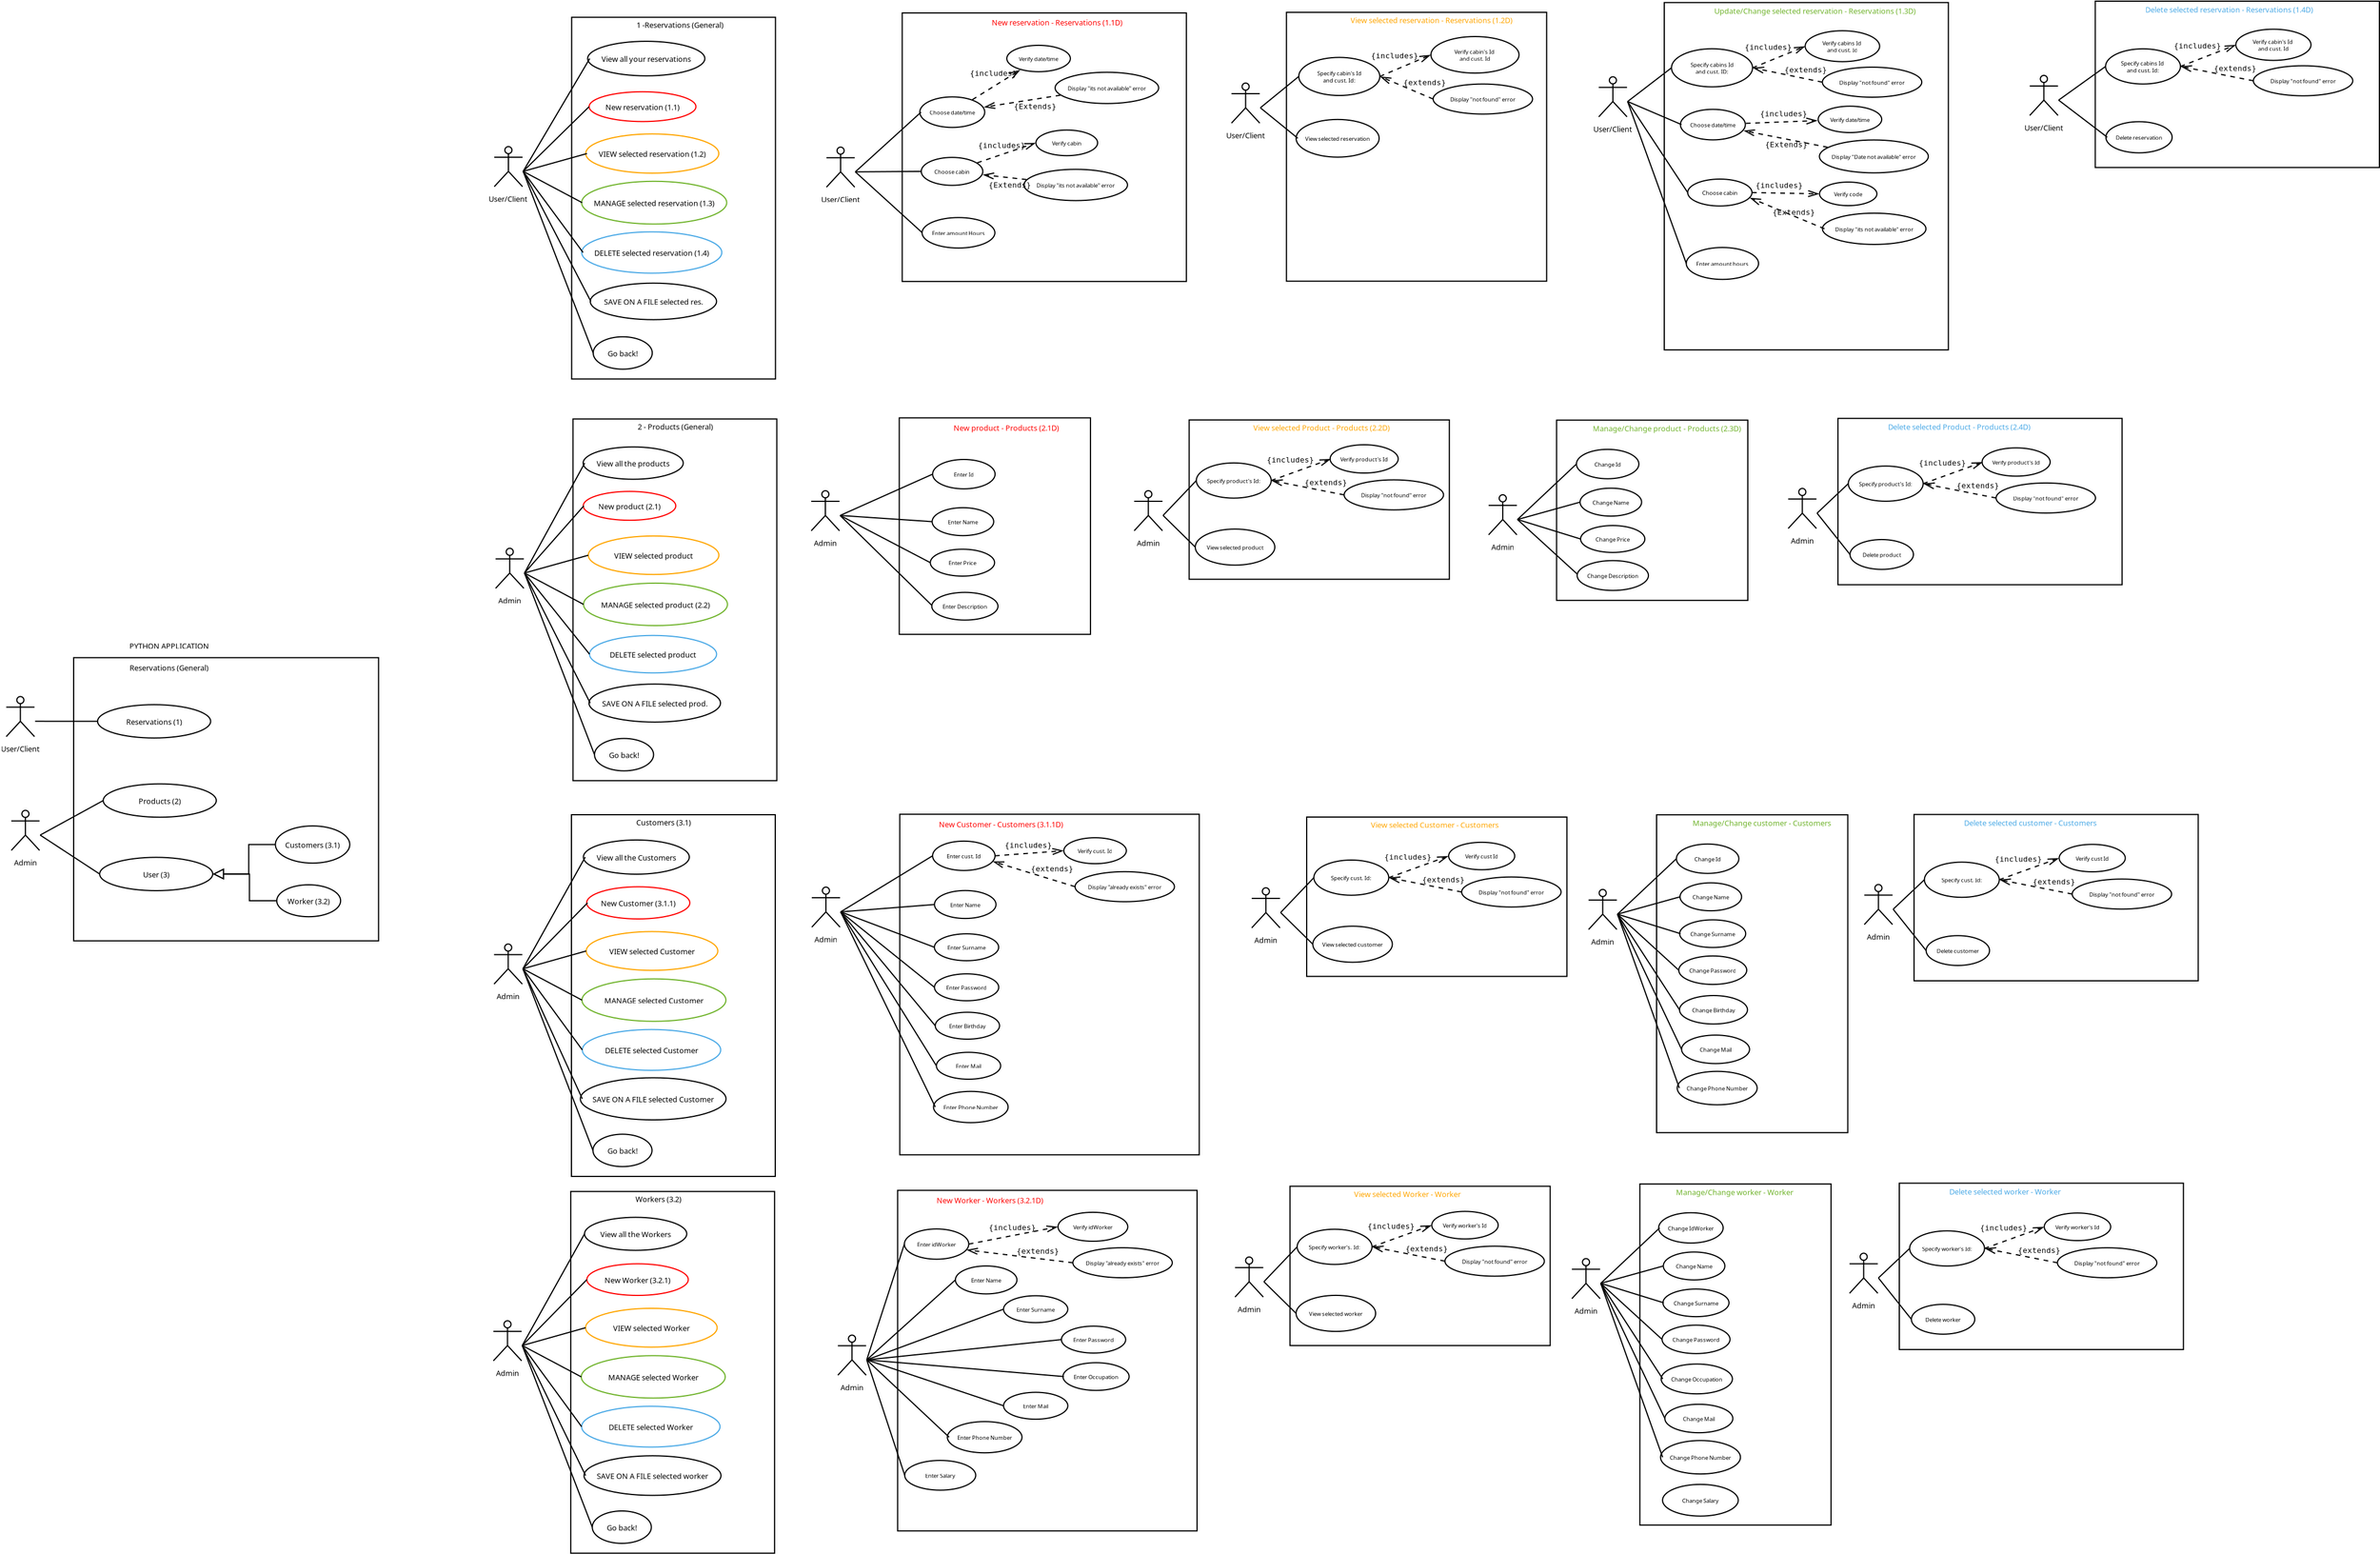 <?xml version="1.0" encoding="UTF-8"?>
<dia:diagram xmlns:dia="http://www.lysator.liu.se/~alla/dia/">
  <dia:layer name="Fondo" visible="true" active="true">
    <dia:object type="UML - Actor" version="0" id="O0">
      <dia:attribute name="obj_pos">
        <dia:point val="-35.358,1.448"/>
      </dia:attribute>
      <dia:attribute name="obj_bb">
        <dia:rectangle val="-36.911,-1.302;-33.804,4.198"/>
      </dia:attribute>
      <dia:attribute name="meta">
        <dia:composite type="dict"/>
      </dia:attribute>
      <dia:attribute name="elem_corner">
        <dia:point val="-36.608,-1.252"/>
      </dia:attribute>
      <dia:attribute name="elem_width">
        <dia:real val="2.5"/>
      </dia:attribute>
      <dia:attribute name="elem_height">
        <dia:real val="5.4"/>
      </dia:attribute>
      <dia:attribute name="line_width">
        <dia:real val="0.1"/>
      </dia:attribute>
      <dia:attribute name="line_colour">
        <dia:color val="#000000"/>
      </dia:attribute>
      <dia:attribute name="fill_colour">
        <dia:color val="#ffffff"/>
      </dia:attribute>
      <dia:attribute name="text">
        <dia:composite type="text">
          <dia:attribute name="string">
            <dia:string>#User/Client#</dia:string>
          </dia:attribute>
          <dia:attribute name="font">
            <dia:font family="sans" style="0" name="Helvetica"/>
          </dia:attribute>
          <dia:attribute name="height">
            <dia:real val="0.8"/>
          </dia:attribute>
          <dia:attribute name="pos">
            <dia:point val="-35.358,3.988"/>
          </dia:attribute>
          <dia:attribute name="color">
            <dia:color val="#000000"/>
          </dia:attribute>
          <dia:attribute name="alignment">
            <dia:enum val="1"/>
          </dia:attribute>
        </dia:composite>
      </dia:attribute>
    </dia:object>
    <dia:object type="Standard - Box" version="0" id="O1">
      <dia:attribute name="obj_pos">
        <dia:point val="-29.99,-11.627"/>
      </dia:attribute>
      <dia:attribute name="obj_bb">
        <dia:rectangle val="-30.04,-11.677;-12.64,19.123"/>
      </dia:attribute>
      <dia:attribute name="elem_corner">
        <dia:point val="-29.99,-11.627"/>
      </dia:attribute>
      <dia:attribute name="elem_width">
        <dia:real val="17.3"/>
      </dia:attribute>
      <dia:attribute name="elem_height">
        <dia:real val="30.7"/>
      </dia:attribute>
      <dia:attribute name="show_background">
        <dia:boolean val="true"/>
      </dia:attribute>
    </dia:object>
    <dia:object type="Standard - Text" version="1" id="O2">
      <dia:attribute name="obj_pos">
        <dia:point val="-24.49,-10.727"/>
      </dia:attribute>
      <dia:attribute name="obj_bb">
        <dia:rectangle val="-24.49,-11.367;-17.25,-10.594"/>
      </dia:attribute>
      <dia:attribute name="text">
        <dia:composite type="text">
          <dia:attribute name="string">
            <dia:string>#1 -Reservations (General)#</dia:string>
          </dia:attribute>
          <dia:attribute name="font">
            <dia:font family="sans" style="0" name="Helvetica"/>
          </dia:attribute>
          <dia:attribute name="height">
            <dia:real val="0.8"/>
          </dia:attribute>
          <dia:attribute name="pos">
            <dia:point val="-24.49,-10.727"/>
          </dia:attribute>
          <dia:attribute name="color">
            <dia:color val="#000000"/>
          </dia:attribute>
          <dia:attribute name="alignment">
            <dia:enum val="0"/>
          </dia:attribute>
        </dia:composite>
      </dia:attribute>
      <dia:attribute name="valign">
        <dia:enum val="3"/>
      </dia:attribute>
    </dia:object>
    <dia:object type="Flowchart - Ellipse" version="0" id="O3">
      <dia:attribute name="obj_pos">
        <dia:point val="-28.457,-9.538"/>
      </dia:attribute>
      <dia:attribute name="obj_bb">
        <dia:rectangle val="-28.507,-9.588;-18.814,-6.66"/>
      </dia:attribute>
      <dia:attribute name="elem_corner">
        <dia:point val="-28.457,-9.538"/>
      </dia:attribute>
      <dia:attribute name="elem_width">
        <dia:real val="9.594"/>
      </dia:attribute>
      <dia:attribute name="elem_height">
        <dia:real val="2.828"/>
      </dia:attribute>
      <dia:attribute name="border_width">
        <dia:real val="0.1"/>
      </dia:attribute>
      <dia:attribute name="show_background">
        <dia:boolean val="false"/>
      </dia:attribute>
      <dia:attribute name="padding">
        <dia:real val="0.354"/>
      </dia:attribute>
      <dia:attribute name="text">
        <dia:composite type="text">
          <dia:attribute name="string">
            <dia:string>#View all your reservations#</dia:string>
          </dia:attribute>
          <dia:attribute name="font">
            <dia:font family="sans" style="0" name="Helvetica"/>
          </dia:attribute>
          <dia:attribute name="height">
            <dia:real val="0.8"/>
          </dia:attribute>
          <dia:attribute name="pos">
            <dia:point val="-23.661,-7.884"/>
          </dia:attribute>
          <dia:attribute name="color">
            <dia:color val="#000000"/>
          </dia:attribute>
          <dia:attribute name="alignment">
            <dia:enum val="1"/>
          </dia:attribute>
        </dia:composite>
      </dia:attribute>
    </dia:object>
    <dia:object type="Flowchart - Ellipse" version="0" id="O4">
      <dia:attribute name="obj_pos">
        <dia:point val="-28.507,-5.307"/>
      </dia:attribute>
      <dia:attribute name="obj_bb">
        <dia:rectangle val="-28.557,-5.357;-19.39,-2.727"/>
      </dia:attribute>
      <dia:attribute name="elem_corner">
        <dia:point val="-28.507,-5.307"/>
      </dia:attribute>
      <dia:attribute name="elem_width">
        <dia:real val="9.066"/>
      </dia:attribute>
      <dia:attribute name="elem_height">
        <dia:real val="2.53"/>
      </dia:attribute>
      <dia:attribute name="border_width">
        <dia:real val="0.1"/>
      </dia:attribute>
      <dia:attribute name="border_color">
        <dia:color val="#ff0000"/>
      </dia:attribute>
      <dia:attribute name="show_background">
        <dia:boolean val="true"/>
      </dia:attribute>
      <dia:attribute name="padding">
        <dia:real val="0.354"/>
      </dia:attribute>
      <dia:attribute name="text">
        <dia:composite type="text">
          <dia:attribute name="string">
            <dia:string>#New reservation (1.1)#</dia:string>
          </dia:attribute>
          <dia:attribute name="font">
            <dia:font family="sans" style="0" name="Helvetica"/>
          </dia:attribute>
          <dia:attribute name="height">
            <dia:real val="0.8"/>
          </dia:attribute>
          <dia:attribute name="pos">
            <dia:point val="-23.973,-3.802"/>
          </dia:attribute>
          <dia:attribute name="color">
            <dia:color val="#000000"/>
          </dia:attribute>
          <dia:attribute name="alignment">
            <dia:enum val="1"/>
          </dia:attribute>
        </dia:composite>
      </dia:attribute>
    </dia:object>
    <dia:object type="Flowchart - Ellipse" version="0" id="O5">
      <dia:attribute name="obj_pos">
        <dia:point val="-28.69,-1.697"/>
      </dia:attribute>
      <dia:attribute name="obj_bb">
        <dia:rectangle val="-28.74,-1.747;-17.556,1.621"/>
      </dia:attribute>
      <dia:attribute name="elem_corner">
        <dia:point val="-28.69,-1.697"/>
      </dia:attribute>
      <dia:attribute name="elem_width">
        <dia:real val="11.084"/>
      </dia:attribute>
      <dia:attribute name="elem_height">
        <dia:real val="3.267"/>
      </dia:attribute>
      <dia:attribute name="border_width">
        <dia:real val="0.1"/>
      </dia:attribute>
      <dia:attribute name="border_color">
        <dia:color val="#ffa500"/>
      </dia:attribute>
      <dia:attribute name="show_background">
        <dia:boolean val="true"/>
      </dia:attribute>
      <dia:attribute name="padding">
        <dia:real val="0.354"/>
      </dia:attribute>
      <dia:attribute name="text">
        <dia:composite type="text">
          <dia:attribute name="string">
            <dia:string>#VIEW selected reservation (1.2)#</dia:string>
          </dia:attribute>
          <dia:attribute name="font">
            <dia:font family="sans" style="0" name="Helvetica"/>
          </dia:attribute>
          <dia:attribute name="height">
            <dia:real val="0.8"/>
          </dia:attribute>
          <dia:attribute name="pos">
            <dia:point val="-23.148,0.177"/>
          </dia:attribute>
          <dia:attribute name="color">
            <dia:color val="#000000"/>
          </dia:attribute>
          <dia:attribute name="alignment">
            <dia:enum val="1"/>
          </dia:attribute>
        </dia:composite>
      </dia:attribute>
    </dia:object>
    <dia:object type="Flowchart - Ellipse" version="0" id="O6">
      <dia:attribute name="obj_pos">
        <dia:point val="-29.095,2.308"/>
      </dia:attribute>
      <dia:attribute name="obj_bb">
        <dia:rectangle val="-29.145,2.258;-16.828,5.959"/>
      </dia:attribute>
      <dia:attribute name="elem_corner">
        <dia:point val="-29.095,2.308"/>
      </dia:attribute>
      <dia:attribute name="elem_width">
        <dia:real val="12.217"/>
      </dia:attribute>
      <dia:attribute name="elem_height">
        <dia:real val="3.601"/>
      </dia:attribute>
      <dia:attribute name="border_width">
        <dia:real val="0.1"/>
      </dia:attribute>
      <dia:attribute name="border_color">
        <dia:color val="#6fb32b"/>
      </dia:attribute>
      <dia:attribute name="show_background">
        <dia:boolean val="true"/>
      </dia:attribute>
      <dia:attribute name="padding">
        <dia:real val="0.354"/>
      </dia:attribute>
      <dia:attribute name="text">
        <dia:composite type="text">
          <dia:attribute name="string">
            <dia:string>#MANAGE selected reservation (1.3)#</dia:string>
          </dia:attribute>
          <dia:attribute name="font">
            <dia:font family="sans" style="0" name="Helvetica"/>
          </dia:attribute>
          <dia:attribute name="height">
            <dia:real val="0.8"/>
          </dia:attribute>
          <dia:attribute name="pos">
            <dia:point val="-22.986,4.349"/>
          </dia:attribute>
          <dia:attribute name="color">
            <dia:color val="#000000"/>
          </dia:attribute>
          <dia:attribute name="alignment">
            <dia:enum val="1"/>
          </dia:attribute>
        </dia:composite>
      </dia:attribute>
    </dia:object>
    <dia:object type="Flowchart - Ellipse" version="0" id="O7">
      <dia:attribute name="obj_pos">
        <dia:point val="-29.022,6.618"/>
      </dia:attribute>
      <dia:attribute name="obj_bb">
        <dia:rectangle val="-29.072,6.568;-17.313,10.105"/>
      </dia:attribute>
      <dia:attribute name="elem_corner">
        <dia:point val="-29.022,6.618"/>
      </dia:attribute>
      <dia:attribute name="elem_width">
        <dia:real val="11.659"/>
      </dia:attribute>
      <dia:attribute name="elem_height">
        <dia:real val="3.437"/>
      </dia:attribute>
      <dia:attribute name="border_width">
        <dia:real val="0.1"/>
      </dia:attribute>
      <dia:attribute name="border_color">
        <dia:color val="#4aa9e6"/>
      </dia:attribute>
      <dia:attribute name="show_background">
        <dia:boolean val="true"/>
      </dia:attribute>
      <dia:attribute name="padding">
        <dia:real val="0.354"/>
      </dia:attribute>
      <dia:attribute name="text">
        <dia:composite type="text">
          <dia:attribute name="string">
            <dia:string>#DELETE selected reservation (1.4)#</dia:string>
          </dia:attribute>
          <dia:attribute name="font">
            <dia:font family="sans" style="0" name="Helvetica"/>
          </dia:attribute>
          <dia:attribute name="height">
            <dia:real val="0.8"/>
          </dia:attribute>
          <dia:attribute name="pos">
            <dia:point val="-23.193,8.576"/>
          </dia:attribute>
          <dia:attribute name="color">
            <dia:color val="#000000"/>
          </dia:attribute>
          <dia:attribute name="alignment">
            <dia:enum val="1"/>
          </dia:attribute>
        </dia:composite>
      </dia:attribute>
    </dia:object>
    <dia:object type="Flowchart - Ellipse" version="0" id="O8">
      <dia:attribute name="obj_pos">
        <dia:point val="-28.362,10.952"/>
      </dia:attribute>
      <dia:attribute name="obj_bb">
        <dia:rectangle val="-28.412,10.902;-17.69,14.073"/>
      </dia:attribute>
      <dia:attribute name="elem_corner">
        <dia:point val="-28.362,10.952"/>
      </dia:attribute>
      <dia:attribute name="elem_width">
        <dia:real val="10.622"/>
      </dia:attribute>
      <dia:attribute name="elem_height">
        <dia:real val="3.072"/>
      </dia:attribute>
      <dia:attribute name="show_background">
        <dia:boolean val="true"/>
      </dia:attribute>
      <dia:attribute name="padding">
        <dia:real val="0.354"/>
      </dia:attribute>
      <dia:attribute name="text">
        <dia:composite type="text">
          <dia:attribute name="string">
            <dia:string>#SAVE ON A FILE selected res.#</dia:string>
          </dia:attribute>
          <dia:attribute name="font">
            <dia:font family="sans" style="0" name="Helvetica"/>
          </dia:attribute>
          <dia:attribute name="height">
            <dia:real val="0.8"/>
          </dia:attribute>
          <dia:attribute name="pos">
            <dia:point val="-23.051,12.727"/>
          </dia:attribute>
          <dia:attribute name="color">
            <dia:color val="#000000"/>
          </dia:attribute>
          <dia:attribute name="alignment">
            <dia:enum val="1"/>
          </dia:attribute>
        </dia:composite>
      </dia:attribute>
    </dia:object>
    <dia:object type="Flowchart - Ellipse" version="0" id="O9">
      <dia:attribute name="obj_pos">
        <dia:point val="-28.163,15.49"/>
      </dia:attribute>
      <dia:attribute name="obj_bb">
        <dia:rectangle val="-28.213,15.44;-23.099,18.29"/>
      </dia:attribute>
      <dia:attribute name="elem_corner">
        <dia:point val="-28.163,15.49"/>
      </dia:attribute>
      <dia:attribute name="elem_width">
        <dia:real val="5.015"/>
      </dia:attribute>
      <dia:attribute name="elem_height">
        <dia:real val="2.75"/>
      </dia:attribute>
      <dia:attribute name="show_background">
        <dia:boolean val="true"/>
      </dia:attribute>
      <dia:attribute name="padding">
        <dia:real val="0.354"/>
      </dia:attribute>
      <dia:attribute name="text">
        <dia:composite type="text">
          <dia:attribute name="string">
            <dia:string>#Go back!#</dia:string>
          </dia:attribute>
          <dia:attribute name="font">
            <dia:font family="sans" style="0" name="Helvetica"/>
          </dia:attribute>
          <dia:attribute name="height">
            <dia:real val="0.8"/>
          </dia:attribute>
          <dia:attribute name="pos">
            <dia:point val="-25.656,17.105"/>
          </dia:attribute>
          <dia:attribute name="color">
            <dia:color val="#000000"/>
          </dia:attribute>
          <dia:attribute name="alignment">
            <dia:enum val="1"/>
          </dia:attribute>
        </dia:composite>
      </dia:attribute>
    </dia:object>
    <dia:object type="UML - Actor" version="0" id="O10">
      <dia:attribute name="obj_pos">
        <dia:point val="-7.165,1.492"/>
      </dia:attribute>
      <dia:attribute name="obj_bb">
        <dia:rectangle val="-8.718,-1.258;-5.611,4.242"/>
      </dia:attribute>
      <dia:attribute name="meta">
        <dia:composite type="dict"/>
      </dia:attribute>
      <dia:attribute name="elem_corner">
        <dia:point val="-8.415,-1.208"/>
      </dia:attribute>
      <dia:attribute name="elem_width">
        <dia:real val="2.5"/>
      </dia:attribute>
      <dia:attribute name="elem_height">
        <dia:real val="5.4"/>
      </dia:attribute>
      <dia:attribute name="line_width">
        <dia:real val="0.1"/>
      </dia:attribute>
      <dia:attribute name="line_colour">
        <dia:color val="#000000"/>
      </dia:attribute>
      <dia:attribute name="fill_colour">
        <dia:color val="#ffffff"/>
      </dia:attribute>
      <dia:attribute name="text">
        <dia:composite type="text">
          <dia:attribute name="string">
            <dia:string>#User/Client#</dia:string>
          </dia:attribute>
          <dia:attribute name="font">
            <dia:font family="sans" style="0" name="Helvetica"/>
          </dia:attribute>
          <dia:attribute name="height">
            <dia:real val="0.8"/>
          </dia:attribute>
          <dia:attribute name="pos">
            <dia:point val="-7.165,4.032"/>
          </dia:attribute>
          <dia:attribute name="color">
            <dia:color val="#000000"/>
          </dia:attribute>
          <dia:attribute name="alignment">
            <dia:enum val="1"/>
          </dia:attribute>
        </dia:composite>
      </dia:attribute>
    </dia:object>
    <dia:object type="Standard - Box" version="0" id="O11">
      <dia:attribute name="obj_pos">
        <dia:point val="-1.935,-11.996"/>
      </dia:attribute>
      <dia:attribute name="obj_bb">
        <dia:rectangle val="-1.985,-12.046;22.232,10.845"/>
      </dia:attribute>
      <dia:attribute name="elem_corner">
        <dia:point val="-1.935,-11.996"/>
      </dia:attribute>
      <dia:attribute name="elem_width">
        <dia:real val="24.117"/>
      </dia:attribute>
      <dia:attribute name="elem_height">
        <dia:real val="22.791"/>
      </dia:attribute>
      <dia:attribute name="show_background">
        <dia:boolean val="true"/>
      </dia:attribute>
    </dia:object>
    <dia:object type="Standard - Text" version="1" id="O12">
      <dia:attribute name="obj_pos">
        <dia:point val="5.662,-10.946"/>
      </dia:attribute>
      <dia:attribute name="obj_bb">
        <dia:rectangle val="5.662,-11.586;16.492,-10.813"/>
      </dia:attribute>
      <dia:attribute name="text">
        <dia:composite type="text">
          <dia:attribute name="string">
            <dia:string>#New reservation - Reservations (1.1D)#</dia:string>
          </dia:attribute>
          <dia:attribute name="font">
            <dia:font family="sans" style="0" name="Helvetica"/>
          </dia:attribute>
          <dia:attribute name="height">
            <dia:real val="0.8"/>
          </dia:attribute>
          <dia:attribute name="pos">
            <dia:point val="5.662,-10.946"/>
          </dia:attribute>
          <dia:attribute name="color">
            <dia:color val="#ff0000"/>
          </dia:attribute>
          <dia:attribute name="alignment">
            <dia:enum val="0"/>
          </dia:attribute>
        </dia:composite>
      </dia:attribute>
      <dia:attribute name="valign">
        <dia:enum val="3"/>
      </dia:attribute>
    </dia:object>
    <dia:object type="Flowchart - Ellipse" version="0" id="O13">
      <dia:attribute name="obj_pos">
        <dia:point val="-0.337,-4.822"/>
      </dia:attribute>
      <dia:attribute name="obj_bb">
        <dia:rectangle val="-0.387,-4.872;5.015,-2.279"/>
      </dia:attribute>
      <dia:attribute name="elem_corner">
        <dia:point val="-0.337,-4.822"/>
      </dia:attribute>
      <dia:attribute name="elem_width">
        <dia:real val="5.302"/>
      </dia:attribute>
      <dia:attribute name="elem_height">
        <dia:real val="2.493"/>
      </dia:attribute>
      <dia:attribute name="border_width">
        <dia:real val="0.1"/>
      </dia:attribute>
      <dia:attribute name="show_background">
        <dia:boolean val="true"/>
      </dia:attribute>
      <dia:attribute name="padding">
        <dia:real val="0.354"/>
      </dia:attribute>
      <dia:attribute name="text">
        <dia:composite type="text">
          <dia:attribute name="string">
            <dia:string>#Choose date/time#</dia:string>
          </dia:attribute>
          <dia:attribute name="font">
            <dia:font family="sans" style="0" name="Helvetica"/>
          </dia:attribute>
          <dia:attribute name="height">
            <dia:real val="0.588"/>
          </dia:attribute>
          <dia:attribute name="pos">
            <dia:point val="2.314,-3.399"/>
          </dia:attribute>
          <dia:attribute name="color">
            <dia:color val="#000000"/>
          </dia:attribute>
          <dia:attribute name="alignment">
            <dia:enum val="1"/>
          </dia:attribute>
        </dia:composite>
      </dia:attribute>
    </dia:object>
    <dia:object type="Flowchart - Ellipse" version="0" id="O14">
      <dia:attribute name="obj_pos">
        <dia:point val="7.021,-9.216"/>
      </dia:attribute>
      <dia:attribute name="obj_bb">
        <dia:rectangle val="6.971,-9.266;12.312,-6.99"/>
      </dia:attribute>
      <dia:attribute name="elem_corner">
        <dia:point val="7.021,-9.216"/>
      </dia:attribute>
      <dia:attribute name="elem_width">
        <dia:real val="5.24"/>
      </dia:attribute>
      <dia:attribute name="elem_height">
        <dia:real val="2.176"/>
      </dia:attribute>
      <dia:attribute name="border_width">
        <dia:real val="0.1"/>
      </dia:attribute>
      <dia:attribute name="show_background">
        <dia:boolean val="true"/>
      </dia:attribute>
      <dia:attribute name="padding">
        <dia:real val="0.354"/>
      </dia:attribute>
      <dia:attribute name="text">
        <dia:composite type="text">
          <dia:attribute name="string">
            <dia:string>#Verify date/time#</dia:string>
          </dia:attribute>
          <dia:attribute name="font">
            <dia:font family="sans" style="0" name="Helvetica"/>
          </dia:attribute>
          <dia:attribute name="height">
            <dia:real val="0.588"/>
          </dia:attribute>
          <dia:attribute name="pos">
            <dia:point val="9.641,-7.952"/>
          </dia:attribute>
          <dia:attribute name="color">
            <dia:color val="#000000"/>
          </dia:attribute>
          <dia:attribute name="alignment">
            <dia:enum val="1"/>
          </dia:attribute>
        </dia:composite>
      </dia:attribute>
    </dia:object>
    <dia:object type="UML - Constraint" version="0" id="O15">
      <dia:attribute name="obj_pos">
        <dia:point val="3.955,-4.595"/>
      </dia:attribute>
      <dia:attribute name="obj_bb">
        <dia:rectangle val="3.812,-7.563;8.396,-4.526"/>
      </dia:attribute>
      <dia:attribute name="meta">
        <dia:composite type="dict"/>
      </dia:attribute>
      <dia:attribute name="conn_endpoints">
        <dia:point val="3.955,-4.595"/>
        <dia:point val="8.143,-7.197"/>
      </dia:attribute>
      <dia:attribute name="constraint">
        <dia:string>#includes#</dia:string>
      </dia:attribute>
      <dia:attribute name="text_pos">
        <dia:point val="3.812,-6.658"/>
      </dia:attribute>
      <dia:attribute name="text_colour">
        <dia:color val="#000000"/>
      </dia:attribute>
      <dia:attribute name="line_colour">
        <dia:color val="#000000"/>
      </dia:attribute>
      <dia:connections>
        <dia:connection handle="0" to="O13" connection="16"/>
        <dia:connection handle="1" to="O14" connection="16"/>
      </dia:connections>
    </dia:object>
    <dia:object type="Flowchart - Ellipse" version="0" id="O16">
      <dia:attribute name="obj_pos">
        <dia:point val="11.219,-6.909"/>
      </dia:attribute>
      <dia:attribute name="obj_bb">
        <dia:rectangle val="11.169,-6.959;19.705,-4.31"/>
      </dia:attribute>
      <dia:attribute name="elem_corner">
        <dia:point val="11.219,-6.909"/>
      </dia:attribute>
      <dia:attribute name="elem_width">
        <dia:real val="8.436"/>
      </dia:attribute>
      <dia:attribute name="elem_height">
        <dia:real val="2.549"/>
      </dia:attribute>
      <dia:attribute name="border_width">
        <dia:real val="0.1"/>
      </dia:attribute>
      <dia:attribute name="show_background">
        <dia:boolean val="true"/>
      </dia:attribute>
      <dia:attribute name="padding">
        <dia:real val="0.354"/>
      </dia:attribute>
      <dia:attribute name="text">
        <dia:composite type="text">
          <dia:attribute name="string">
            <dia:string>#Display "its not available" error#</dia:string>
          </dia:attribute>
          <dia:attribute name="font">
            <dia:font family="sans" style="0" name="Helvetica"/>
          </dia:attribute>
          <dia:attribute name="height">
            <dia:real val="0.588"/>
          </dia:attribute>
          <dia:attribute name="pos">
            <dia:point val="15.437,-5.459"/>
          </dia:attribute>
          <dia:attribute name="color">
            <dia:color val="#000000"/>
          </dia:attribute>
          <dia:attribute name="alignment">
            <dia:enum val="1"/>
          </dia:attribute>
        </dia:composite>
      </dia:attribute>
    </dia:object>
    <dia:object type="UML - Constraint" version="0" id="O17">
      <dia:attribute name="obj_pos">
        <dia:point val="11.695,-5.047"/>
      </dia:attribute>
      <dia:attribute name="obj_bb">
        <dia:rectangle val="4.767,-5.104;11.752,-3.575"/>
      </dia:attribute>
      <dia:attribute name="meta">
        <dia:composite type="dict"/>
      </dia:attribute>
      <dia:attribute name="conn_endpoints">
        <dia:point val="11.695,-5.047"/>
        <dia:point val="4.878,-3.978"/>
      </dia:attribute>
      <dia:attribute name="constraint">
        <dia:string>#Extends#</dia:string>
      </dia:attribute>
      <dia:attribute name="text_pos">
        <dia:point val="7.558,-3.847"/>
      </dia:attribute>
      <dia:attribute name="text_colour">
        <dia:color val="#000000"/>
      </dia:attribute>
      <dia:attribute name="line_colour">
        <dia:color val="#000000"/>
      </dia:attribute>
      <dia:connections>
        <dia:connection handle="0" to="O16" connection="16"/>
        <dia:connection handle="1" to="O13" connection="16"/>
      </dia:connections>
    </dia:object>
    <dia:object type="Flowchart - Ellipse" version="0" id="O18">
      <dia:attribute name="obj_pos">
        <dia:point val="-0.318,0.266"/>
      </dia:attribute>
      <dia:attribute name="obj_bb">
        <dia:rectangle val="-0.368,0.216;4.959,2.688"/>
      </dia:attribute>
      <dia:attribute name="elem_corner">
        <dia:point val="-0.318,0.266"/>
      </dia:attribute>
      <dia:attribute name="elem_width">
        <dia:real val="5.226"/>
      </dia:attribute>
      <dia:attribute name="elem_height">
        <dia:real val="2.371"/>
      </dia:attribute>
      <dia:attribute name="border_width">
        <dia:real val="0.1"/>
      </dia:attribute>
      <dia:attribute name="show_background">
        <dia:boolean val="true"/>
      </dia:attribute>
      <dia:attribute name="padding">
        <dia:real val="0.354"/>
      </dia:attribute>
      <dia:attribute name="text">
        <dia:composite type="text">
          <dia:attribute name="string">
            <dia:string>#Choose cabin#</dia:string>
          </dia:attribute>
          <dia:attribute name="font">
            <dia:font family="sans" style="0" name="Helvetica"/>
          </dia:attribute>
          <dia:attribute name="height">
            <dia:real val="0.588"/>
          </dia:attribute>
          <dia:attribute name="pos">
            <dia:point val="2.295,1.628"/>
          </dia:attribute>
          <dia:attribute name="color">
            <dia:color val="#000000"/>
          </dia:attribute>
          <dia:attribute name="alignment">
            <dia:enum val="1"/>
          </dia:attribute>
        </dia:composite>
      </dia:attribute>
    </dia:object>
    <dia:object type="Flowchart - Ellipse" version="0" id="O19">
      <dia:attribute name="obj_pos">
        <dia:point val="9.412,-2.058"/>
      </dia:attribute>
      <dia:attribute name="obj_bb">
        <dia:rectangle val="9.362,-2.108;14.703,0.168"/>
      </dia:attribute>
      <dia:attribute name="elem_corner">
        <dia:point val="9.412,-2.058"/>
      </dia:attribute>
      <dia:attribute name="elem_width">
        <dia:real val="5.24"/>
      </dia:attribute>
      <dia:attribute name="elem_height">
        <dia:real val="2.176"/>
      </dia:attribute>
      <dia:attribute name="border_width">
        <dia:real val="0.1"/>
      </dia:attribute>
      <dia:attribute name="show_background">
        <dia:boolean val="true"/>
      </dia:attribute>
      <dia:attribute name="padding">
        <dia:real val="0.354"/>
      </dia:attribute>
      <dia:attribute name="text">
        <dia:composite type="text">
          <dia:attribute name="string">
            <dia:string>#Verify cabin#</dia:string>
          </dia:attribute>
          <dia:attribute name="font">
            <dia:font family="sans" style="0" name="Helvetica"/>
          </dia:attribute>
          <dia:attribute name="height">
            <dia:real val="0.588"/>
          </dia:attribute>
          <dia:attribute name="pos">
            <dia:point val="12.032,-0.794"/>
          </dia:attribute>
          <dia:attribute name="color">
            <dia:color val="#000000"/>
          </dia:attribute>
          <dia:attribute name="alignment">
            <dia:enum val="1"/>
          </dia:attribute>
        </dia:composite>
      </dia:attribute>
    </dia:object>
    <dia:object type="UML - Constraint" version="0" id="O20">
      <dia:attribute name="obj_pos">
        <dia:point val="4.433,0.724"/>
      </dia:attribute>
      <dia:attribute name="obj_bb">
        <dia:rectangle val="4.37,-1.365;9.588,0.788"/>
      </dia:attribute>
      <dia:attribute name="meta">
        <dia:composite type="dict"/>
      </dia:attribute>
      <dia:attribute name="conn_endpoints">
        <dia:point val="4.433,0.724"/>
        <dia:point val="9.412,-0.97"/>
      </dia:attribute>
      <dia:attribute name="constraint">
        <dia:string>#includes#</dia:string>
      </dia:attribute>
      <dia:attribute name="text_pos">
        <dia:point val="4.518,-0.534"/>
      </dia:attribute>
      <dia:attribute name="text_colour">
        <dia:color val="#000000"/>
      </dia:attribute>
      <dia:attribute name="line_colour">
        <dia:color val="#000000"/>
      </dia:attribute>
      <dia:connections>
        <dia:connection handle="0" to="O18" connection="16"/>
        <dia:connection handle="1" to="O19" connection="8"/>
      </dia:connections>
    </dia:object>
    <dia:object type="Flowchart - Ellipse" version="0" id="O21">
      <dia:attribute name="obj_pos">
        <dia:point val="8.576,1.329"/>
      </dia:attribute>
      <dia:attribute name="obj_bb">
        <dia:rectangle val="8.526,1.279;17.063,3.928"/>
      </dia:attribute>
      <dia:attribute name="elem_corner">
        <dia:point val="8.576,1.329"/>
      </dia:attribute>
      <dia:attribute name="elem_width">
        <dia:real val="8.436"/>
      </dia:attribute>
      <dia:attribute name="elem_height">
        <dia:real val="2.549"/>
      </dia:attribute>
      <dia:attribute name="border_width">
        <dia:real val="0.1"/>
      </dia:attribute>
      <dia:attribute name="show_background">
        <dia:boolean val="true"/>
      </dia:attribute>
      <dia:attribute name="padding">
        <dia:real val="0.354"/>
      </dia:attribute>
      <dia:attribute name="text">
        <dia:composite type="text">
          <dia:attribute name="string">
            <dia:string>#Display "its not available" error#</dia:string>
          </dia:attribute>
          <dia:attribute name="font">
            <dia:font family="sans" style="0" name="Helvetica"/>
          </dia:attribute>
          <dia:attribute name="height">
            <dia:real val="0.588"/>
          </dia:attribute>
          <dia:attribute name="pos">
            <dia:point val="12.794,2.78"/>
          </dia:attribute>
          <dia:attribute name="color">
            <dia:color val="#000000"/>
          </dia:attribute>
          <dia:attribute name="alignment">
            <dia:enum val="1"/>
          </dia:attribute>
        </dia:composite>
      </dia:attribute>
    </dia:object>
    <dia:object type="UML - Constraint" version="0" id="O22">
      <dia:attribute name="obj_pos">
        <dia:point val="8.78,2.163"/>
      </dia:attribute>
      <dia:attribute name="obj_bb">
        <dia:rectangle val="4.792,1.333;8.863,3.034"/>
      </dia:attribute>
      <dia:attribute name="meta">
        <dia:composite type="dict"/>
      </dia:attribute>
      <dia:attribute name="conn_endpoints">
        <dia:point val="8.78,2.163"/>
        <dia:point val="4.885,1.736"/>
      </dia:attribute>
      <dia:attribute name="constraint">
        <dia:string>#Extends#</dia:string>
      </dia:attribute>
      <dia:attribute name="text_pos">
        <dia:point val="5.398,2.834"/>
      </dia:attribute>
      <dia:attribute name="text_colour">
        <dia:color val="#000000"/>
      </dia:attribute>
      <dia:attribute name="line_colour">
        <dia:color val="#000000"/>
      </dia:attribute>
      <dia:connections>
        <dia:connection handle="0" to="O21" connection="16"/>
        <dia:connection handle="1" to="O18" connection="16"/>
      </dia:connections>
    </dia:object>
    <dia:object type="Flowchart - Ellipse" version="0" id="O23">
      <dia:attribute name="obj_pos">
        <dia:point val="-0.227,5.38"/>
      </dia:attribute>
      <dia:attribute name="obj_bb">
        <dia:rectangle val="-0.277,5.33;5.959,7.999"/>
      </dia:attribute>
      <dia:attribute name="elem_corner">
        <dia:point val="-0.227,5.38"/>
      </dia:attribute>
      <dia:attribute name="elem_width">
        <dia:real val="6.136"/>
      </dia:attribute>
      <dia:attribute name="elem_height">
        <dia:real val="2.569"/>
      </dia:attribute>
      <dia:attribute name="border_width">
        <dia:real val="0.1"/>
      </dia:attribute>
      <dia:attribute name="show_background">
        <dia:boolean val="true"/>
      </dia:attribute>
      <dia:attribute name="padding">
        <dia:real val="0.354"/>
      </dia:attribute>
      <dia:attribute name="text">
        <dia:composite type="text">
          <dia:attribute name="string">
            <dia:string>#Enter amount Hours#</dia:string>
          </dia:attribute>
          <dia:attribute name="font">
            <dia:font family="sans" style="0" name="Helvetica"/>
          </dia:attribute>
          <dia:attribute name="height">
            <dia:real val="0.588"/>
          </dia:attribute>
          <dia:attribute name="pos">
            <dia:point val="2.841,6.841"/>
          </dia:attribute>
          <dia:attribute name="color">
            <dia:color val="#000000"/>
          </dia:attribute>
          <dia:attribute name="alignment">
            <dia:enum val="1"/>
          </dia:attribute>
        </dia:composite>
      </dia:attribute>
    </dia:object>
    <dia:object type="Standard - PolyLine" version="0" id="O24">
      <dia:attribute name="obj_pos">
        <dia:point val="-34.108,1.448"/>
      </dia:attribute>
      <dia:attribute name="obj_bb">
        <dia:rectangle val="-34.176,-8.192;-28.389,1.517"/>
      </dia:attribute>
      <dia:attribute name="poly_points">
        <dia:point val="-34.108,1.448"/>
        <dia:point val="-28.457,-8.124"/>
      </dia:attribute>
      <dia:connections>
        <dia:connection handle="0" to="O0" connection="4"/>
        <dia:connection handle="1" to="O3" connection="8"/>
      </dia:connections>
    </dia:object>
    <dia:object type="Standard - PolyLine" version="0" id="O25">
      <dia:attribute name="obj_pos">
        <dia:point val="-34.108,1.448"/>
      </dia:attribute>
      <dia:attribute name="obj_bb">
        <dia:rectangle val="-34.178,-4.113;-28.436,1.519"/>
      </dia:attribute>
      <dia:attribute name="poly_points">
        <dia:point val="-34.108,1.448"/>
        <dia:point val="-28.507,-4.042"/>
      </dia:attribute>
      <dia:connections>
        <dia:connection handle="0" to="O0" connection="4"/>
        <dia:connection handle="1" to="O4" connection="8"/>
      </dia:connections>
    </dia:object>
    <dia:object type="Standard - PolyLine" version="0" id="O26">
      <dia:attribute name="obj_pos">
        <dia:point val="-34.108,1.448"/>
      </dia:attribute>
      <dia:attribute name="obj_bb">
        <dia:rectangle val="-34.169,-0.124;-28.629,1.51"/>
      </dia:attribute>
      <dia:attribute name="poly_points">
        <dia:point val="-34.108,1.448"/>
        <dia:point val="-28.69,-0.063"/>
      </dia:attribute>
      <dia:connections>
        <dia:connection handle="0" to="O0" connection="4"/>
        <dia:connection handle="1" to="O5" connection="8"/>
      </dia:connections>
    </dia:object>
    <dia:object type="Standard - PolyLine" version="0" id="O27">
      <dia:attribute name="obj_pos">
        <dia:point val="-34.108,1.448"/>
      </dia:attribute>
      <dia:attribute name="obj_bb">
        <dia:rectangle val="-34.175,1.38;-29.027,4.176"/>
      </dia:attribute>
      <dia:attribute name="poly_points">
        <dia:point val="-34.108,1.448"/>
        <dia:point val="-29.095,4.109"/>
      </dia:attribute>
      <dia:connections>
        <dia:connection handle="0" to="O0" connection="4"/>
        <dia:connection handle="1" to="O6" connection="8"/>
      </dia:connections>
    </dia:object>
    <dia:object type="Standard - PolyLine" version="0" id="O28">
      <dia:attribute name="obj_pos">
        <dia:point val="-34.108,1.448"/>
      </dia:attribute>
      <dia:attribute name="obj_bb">
        <dia:rectangle val="-34.178,1.378;-28.952,8.406"/>
      </dia:attribute>
      <dia:attribute name="poly_points">
        <dia:point val="-34.108,1.448"/>
        <dia:point val="-29.022,8.336"/>
      </dia:attribute>
      <dia:connections>
        <dia:connection handle="0" to="O0" connection="4"/>
        <dia:connection handle="1" to="O7" connection="8"/>
      </dia:connections>
    </dia:object>
    <dia:object type="Standard - PolyLine" version="0" id="O29">
      <dia:attribute name="obj_pos">
        <dia:point val="-34.108,1.448"/>
      </dia:attribute>
      <dia:attribute name="obj_bb">
        <dia:rectangle val="-34.175,1.381;-28.295,12.555"/>
      </dia:attribute>
      <dia:attribute name="poly_points">
        <dia:point val="-34.108,1.448"/>
        <dia:point val="-28.362,12.487"/>
      </dia:attribute>
      <dia:connections>
        <dia:connection handle="0" to="O0" connection="4"/>
        <dia:connection handle="1" to="O8" connection="8"/>
      </dia:connections>
    </dia:object>
    <dia:object type="Standard - PolyLine" version="0" id="O30">
      <dia:attribute name="obj_pos">
        <dia:point val="-34.108,1.448"/>
      </dia:attribute>
      <dia:attribute name="obj_bb">
        <dia:rectangle val="-34.172,1.383;-28.099,16.93"/>
      </dia:attribute>
      <dia:attribute name="poly_points">
        <dia:point val="-34.108,1.448"/>
        <dia:point val="-28.163,16.865"/>
      </dia:attribute>
      <dia:connections>
        <dia:connection handle="0" to="O0" connection="4"/>
        <dia:connection handle="1" to="O9" connection="8"/>
      </dia:connections>
    </dia:object>
    <dia:object type="Standard - PolyLine" version="0" id="O31">
      <dia:attribute name="obj_pos">
        <dia:point val="-5.915,1.492"/>
      </dia:attribute>
      <dia:attribute name="obj_bb">
        <dia:rectangle val="-5.985,-3.646;-0.266,1.562"/>
      </dia:attribute>
      <dia:attribute name="poly_points">
        <dia:point val="-5.915,1.492"/>
        <dia:point val="-0.337,-3.575"/>
      </dia:attribute>
      <dia:connections>
        <dia:connection handle="0" to="O10" connection="4"/>
        <dia:connection handle="1" to="O13" connection="8"/>
      </dia:connections>
    </dia:object>
    <dia:object type="Standard - PolyLine" version="0" id="O32">
      <dia:attribute name="obj_pos">
        <dia:point val="-5.915,1.492"/>
      </dia:attribute>
      <dia:attribute name="obj_bb">
        <dia:rectangle val="-5.965,1.402;-0.267,1.542"/>
      </dia:attribute>
      <dia:attribute name="poly_points">
        <dia:point val="-5.915,1.492"/>
        <dia:point val="-0.318,1.452"/>
      </dia:attribute>
      <dia:connections>
        <dia:connection handle="0" to="O10" connection="4"/>
        <dia:connection handle="1" to="O18" connection="8"/>
      </dia:connections>
    </dia:object>
    <dia:object type="Standard - PolyLine" version="0" id="O33">
      <dia:attribute name="obj_pos">
        <dia:point val="-5.915,1.492"/>
      </dia:attribute>
      <dia:attribute name="obj_bb">
        <dia:rectangle val="-5.985,1.421;-0.157,6.736"/>
      </dia:attribute>
      <dia:attribute name="poly_points">
        <dia:point val="-5.915,1.492"/>
        <dia:point val="-0.227,6.665"/>
      </dia:attribute>
      <dia:connections>
        <dia:connection handle="0" to="O10" connection="4"/>
        <dia:connection handle="1" to="O23" connection="8"/>
      </dia:connections>
    </dia:object>
    <dia:object type="UML - Actor" version="0" id="O34">
      <dia:attribute name="obj_pos">
        <dia:point val="27.212,-3.945"/>
      </dia:attribute>
      <dia:attribute name="obj_bb">
        <dia:rectangle val="25.658,-6.694;28.765,-1.194"/>
      </dia:attribute>
      <dia:attribute name="meta">
        <dia:composite type="dict"/>
      </dia:attribute>
      <dia:attribute name="elem_corner">
        <dia:point val="25.962,-6.644"/>
      </dia:attribute>
      <dia:attribute name="elem_width">
        <dia:real val="2.5"/>
      </dia:attribute>
      <dia:attribute name="elem_height">
        <dia:real val="5.4"/>
      </dia:attribute>
      <dia:attribute name="line_width">
        <dia:real val="0.1"/>
      </dia:attribute>
      <dia:attribute name="line_colour">
        <dia:color val="#000000"/>
      </dia:attribute>
      <dia:attribute name="fill_colour">
        <dia:color val="#ffffff"/>
      </dia:attribute>
      <dia:attribute name="text">
        <dia:composite type="text">
          <dia:attribute name="string">
            <dia:string>#User/Client#</dia:string>
          </dia:attribute>
          <dia:attribute name="font">
            <dia:font family="sans" style="0" name="Helvetica"/>
          </dia:attribute>
          <dia:attribute name="height">
            <dia:real val="0.8"/>
          </dia:attribute>
          <dia:attribute name="pos">
            <dia:point val="27.212,-1.405"/>
          </dia:attribute>
          <dia:attribute name="color">
            <dia:color val="#000000"/>
          </dia:attribute>
          <dia:attribute name="alignment">
            <dia:enum val="1"/>
          </dia:attribute>
        </dia:composite>
      </dia:attribute>
    </dia:object>
    <dia:object type="Standard - Box" version="0" id="O35">
      <dia:attribute name="obj_pos">
        <dia:point val="30.676,-12.05"/>
      </dia:attribute>
      <dia:attribute name="obj_bb">
        <dia:rectangle val="30.626,-12.1;52.811,10.824"/>
      </dia:attribute>
      <dia:attribute name="elem_corner">
        <dia:point val="30.676,-12.05"/>
      </dia:attribute>
      <dia:attribute name="elem_width">
        <dia:real val="22.085"/>
      </dia:attribute>
      <dia:attribute name="elem_height">
        <dia:real val="22.824"/>
      </dia:attribute>
      <dia:attribute name="show_background">
        <dia:boolean val="true"/>
      </dia:attribute>
    </dia:object>
    <dia:object type="Standard - Text" version="1" id="O36">
      <dia:attribute name="obj_pos">
        <dia:point val="36.117,-11.138"/>
      </dia:attribute>
      <dia:attribute name="obj_bb">
        <dia:rectangle val="36.117,-11.778;49.56,-11.005"/>
      </dia:attribute>
      <dia:attribute name="text">
        <dia:composite type="text">
          <dia:attribute name="string">
            <dia:string>#View selected reservation - Reservations (1.2D)#</dia:string>
          </dia:attribute>
          <dia:attribute name="font">
            <dia:font family="sans" style="0" name="Helvetica"/>
          </dia:attribute>
          <dia:attribute name="height">
            <dia:real val="0.8"/>
          </dia:attribute>
          <dia:attribute name="pos">
            <dia:point val="36.117,-11.138"/>
          </dia:attribute>
          <dia:attribute name="color">
            <dia:color val="#ffa500"/>
          </dia:attribute>
          <dia:attribute name="alignment">
            <dia:enum val="0"/>
          </dia:attribute>
        </dia:composite>
      </dia:attribute>
      <dia:attribute name="valign">
        <dia:enum val="3"/>
      </dia:attribute>
    </dia:object>
    <dia:object type="Flowchart - Ellipse" version="0" id="O37">
      <dia:attribute name="obj_pos">
        <dia:point val="31.724,-8.223"/>
      </dia:attribute>
      <dia:attribute name="obj_bb">
        <dia:rectangle val="31.674,-8.273;38.65,-4.94"/>
      </dia:attribute>
      <dia:attribute name="elem_corner">
        <dia:point val="31.724,-8.223"/>
      </dia:attribute>
      <dia:attribute name="elem_width">
        <dia:real val="6.877"/>
      </dia:attribute>
      <dia:attribute name="elem_height">
        <dia:real val="3.233"/>
      </dia:attribute>
      <dia:attribute name="border_width">
        <dia:real val="0.1"/>
      </dia:attribute>
      <dia:attribute name="show_background">
        <dia:boolean val="true"/>
      </dia:attribute>
      <dia:attribute name="padding">
        <dia:real val="0.354"/>
      </dia:attribute>
      <dia:attribute name="text">
        <dia:composite type="text">
          <dia:attribute name="string">
            <dia:string>#Specify cabin's Id
and cust. Id:#</dia:string>
          </dia:attribute>
          <dia:attribute name="font">
            <dia:font family="sans" style="0" name="Helvetica"/>
          </dia:attribute>
          <dia:attribute name="height">
            <dia:real val="0.588"/>
          </dia:attribute>
          <dia:attribute name="pos">
            <dia:point val="35.162,-6.725"/>
          </dia:attribute>
          <dia:attribute name="color">
            <dia:color val="#000000"/>
          </dia:attribute>
          <dia:attribute name="alignment">
            <dia:enum val="1"/>
          </dia:attribute>
        </dia:composite>
      </dia:attribute>
    </dia:object>
    <dia:object type="Flowchart - Ellipse" version="0" id="O38">
      <dia:attribute name="obj_pos">
        <dia:point val="42.941,-9.994"/>
      </dia:attribute>
      <dia:attribute name="obj_bb">
        <dia:rectangle val="42.892,-10.044;50.466,-6.841"/>
      </dia:attribute>
      <dia:attribute name="elem_corner">
        <dia:point val="42.941,-9.994"/>
      </dia:attribute>
      <dia:attribute name="elem_width">
        <dia:real val="7.475"/>
      </dia:attribute>
      <dia:attribute name="elem_height">
        <dia:real val="3.103"/>
      </dia:attribute>
      <dia:attribute name="border_width">
        <dia:real val="0.1"/>
      </dia:attribute>
      <dia:attribute name="show_background">
        <dia:boolean val="true"/>
      </dia:attribute>
      <dia:attribute name="padding">
        <dia:real val="0.354"/>
      </dia:attribute>
      <dia:attribute name="text">
        <dia:composite type="text">
          <dia:attribute name="string">
            <dia:string>#Verify cabin's Id 
and cust. Id#</dia:string>
          </dia:attribute>
          <dia:attribute name="font">
            <dia:font family="sans" style="0" name="Helvetica"/>
          </dia:attribute>
          <dia:attribute name="height">
            <dia:real val="0.588"/>
          </dia:attribute>
          <dia:attribute name="pos">
            <dia:point val="46.679,-8.561"/>
          </dia:attribute>
          <dia:attribute name="color">
            <dia:color val="#000000"/>
          </dia:attribute>
          <dia:attribute name="alignment">
            <dia:enum val="1"/>
          </dia:attribute>
        </dia:composite>
      </dia:attribute>
    </dia:object>
    <dia:object type="Flowchart - Ellipse" version="0" id="O39">
      <dia:attribute name="obj_pos">
        <dia:point val="43.129,-5.963"/>
      </dia:attribute>
      <dia:attribute name="obj_bb">
        <dia:rectangle val="43.079,-6.013;51.616,-3.365"/>
      </dia:attribute>
      <dia:attribute name="elem_corner">
        <dia:point val="43.129,-5.963"/>
      </dia:attribute>
      <dia:attribute name="elem_width">
        <dia:real val="8.436"/>
      </dia:attribute>
      <dia:attribute name="elem_height">
        <dia:real val="2.549"/>
      </dia:attribute>
      <dia:attribute name="border_width">
        <dia:real val="0.1"/>
      </dia:attribute>
      <dia:attribute name="show_background">
        <dia:boolean val="true"/>
      </dia:attribute>
      <dia:attribute name="padding">
        <dia:real val="0.354"/>
      </dia:attribute>
      <dia:attribute name="text">
        <dia:composite type="text">
          <dia:attribute name="string">
            <dia:string>#Display "not found" error#</dia:string>
          </dia:attribute>
          <dia:attribute name="font">
            <dia:font family="sans" style="0" name="Helvetica"/>
          </dia:attribute>
          <dia:attribute name="height">
            <dia:real val="0.588"/>
          </dia:attribute>
          <dia:attribute name="pos">
            <dia:point val="47.347,-4.513"/>
          </dia:attribute>
          <dia:attribute name="color">
            <dia:color val="#000000"/>
          </dia:attribute>
          <dia:attribute name="alignment">
            <dia:enum val="1"/>
          </dia:attribute>
        </dia:composite>
      </dia:attribute>
    </dia:object>
    <dia:object type="Flowchart - Ellipse" version="0" id="O40">
      <dia:attribute name="obj_pos">
        <dia:point val="31.645,-2.888"/>
      </dia:attribute>
      <dia:attribute name="obj_bb">
        <dia:rectangle val="31.595,-2.938;38.445,0.224"/>
      </dia:attribute>
      <dia:attribute name="elem_corner">
        <dia:point val="31.645,-2.888"/>
      </dia:attribute>
      <dia:attribute name="elem_width">
        <dia:real val="6.75"/>
      </dia:attribute>
      <dia:attribute name="elem_height">
        <dia:real val="3.062"/>
      </dia:attribute>
      <dia:attribute name="border_width">
        <dia:real val="0.1"/>
      </dia:attribute>
      <dia:attribute name="show_background">
        <dia:boolean val="true"/>
      </dia:attribute>
      <dia:attribute name="padding">
        <dia:real val="0.354"/>
      </dia:attribute>
      <dia:attribute name="text">
        <dia:composite type="text">
          <dia:attribute name="string">
            <dia:string>#View selected reservation#</dia:string>
          </dia:attribute>
          <dia:attribute name="font">
            <dia:font family="sans" style="0" name="Helvetica"/>
          </dia:attribute>
          <dia:attribute name="height">
            <dia:real val="0.588"/>
          </dia:attribute>
          <dia:attribute name="pos">
            <dia:point val="35.02,-1.181"/>
          </dia:attribute>
          <dia:attribute name="color">
            <dia:color val="#000000"/>
          </dia:attribute>
          <dia:attribute name="alignment">
            <dia:enum val="1"/>
          </dia:attribute>
        </dia:composite>
      </dia:attribute>
    </dia:object>
    <dia:object type="Standard - PolyLine" version="0" id="O41">
      <dia:attribute name="obj_pos">
        <dia:point val="28.462,-3.945"/>
      </dia:attribute>
      <dia:attribute name="obj_bb">
        <dia:rectangle val="28.391,-6.677;31.794,-3.874"/>
      </dia:attribute>
      <dia:attribute name="poly_points">
        <dia:point val="28.462,-3.945"/>
        <dia:point val="31.724,-6.607"/>
      </dia:attribute>
      <dia:connections>
        <dia:connection handle="0" to="O34" connection="4"/>
        <dia:connection handle="1" to="O37" connection="8"/>
      </dia:connections>
    </dia:object>
    <dia:object type="Standard - PolyLine" version="0" id="O42">
      <dia:attribute name="obj_pos">
        <dia:point val="28.462,-3.945"/>
      </dia:attribute>
      <dia:attribute name="obj_bb">
        <dia:rectangle val="28.391,-4.015;31.716,-1.286"/>
      </dia:attribute>
      <dia:attribute name="poly_points">
        <dia:point val="28.462,-3.945"/>
        <dia:point val="31.645,-1.357"/>
      </dia:attribute>
      <dia:connections>
        <dia:connection handle="0" to="O34" connection="4"/>
        <dia:connection handle="1" to="O40" connection="8"/>
      </dia:connections>
    </dia:object>
    <dia:object type="UML - Constraint" version="0" id="O43">
      <dia:attribute name="obj_pos">
        <dia:point val="38.6,-6.607"/>
      </dia:attribute>
      <dia:attribute name="obj_bb">
        <dia:rectangle val="37.861,-8.831;43.143,-6.541"/>
      </dia:attribute>
      <dia:attribute name="meta">
        <dia:composite type="dict"/>
      </dia:attribute>
      <dia:attribute name="conn_endpoints">
        <dia:point val="38.6,-6.607"/>
        <dia:point val="42.941,-8.443"/>
      </dia:attribute>
      <dia:attribute name="constraint">
        <dia:string>#includes#</dia:string>
      </dia:attribute>
      <dia:attribute name="text_pos">
        <dia:point val="37.861,-8.14"/>
      </dia:attribute>
      <dia:attribute name="text_colour">
        <dia:color val="#000000"/>
      </dia:attribute>
      <dia:attribute name="line_colour">
        <dia:color val="#000000"/>
      </dia:attribute>
      <dia:connections>
        <dia:connection handle="0" to="O37" connection="0"/>
        <dia:connection handle="1" to="O38" connection="8"/>
      </dia:connections>
    </dia:object>
    <dia:object type="UML - Constraint" version="0" id="O44">
      <dia:attribute name="obj_pos">
        <dia:point val="43.129,-4.689"/>
      </dia:attribute>
      <dia:attribute name="obj_bb">
        <dia:rectangle val="38.398,-6.995;44.081,-4.623"/>
      </dia:attribute>
      <dia:attribute name="meta">
        <dia:composite type="dict"/>
      </dia:attribute>
      <dia:attribute name="conn_endpoints">
        <dia:point val="43.129,-4.689"/>
        <dia:point val="38.6,-6.607"/>
      </dia:attribute>
      <dia:attribute name="constraint">
        <dia:string>#extends#</dia:string>
      </dia:attribute>
      <dia:attribute name="text_pos">
        <dia:point val="40.616,-5.868"/>
      </dia:attribute>
      <dia:attribute name="text_colour">
        <dia:color val="#000000"/>
      </dia:attribute>
      <dia:attribute name="line_colour">
        <dia:color val="#000000"/>
      </dia:attribute>
      <dia:connections>
        <dia:connection handle="0" to="O39" connection="8"/>
        <dia:connection handle="1" to="O37" connection="0"/>
      </dia:connections>
    </dia:object>
    <dia:object type="UML - Actor" version="0" id="O45">
      <dia:attribute name="obj_pos">
        <dia:point val="58.383,-4.478"/>
      </dia:attribute>
      <dia:attribute name="obj_bb">
        <dia:rectangle val="56.83,-7.228;59.937,-1.728"/>
      </dia:attribute>
      <dia:attribute name="meta">
        <dia:composite type="dict"/>
      </dia:attribute>
      <dia:attribute name="elem_corner">
        <dia:point val="57.133,-7.178"/>
      </dia:attribute>
      <dia:attribute name="elem_width">
        <dia:real val="2.5"/>
      </dia:attribute>
      <dia:attribute name="elem_height">
        <dia:real val="5.4"/>
      </dia:attribute>
      <dia:attribute name="line_width">
        <dia:real val="0.1"/>
      </dia:attribute>
      <dia:attribute name="line_colour">
        <dia:color val="#000000"/>
      </dia:attribute>
      <dia:attribute name="fill_colour">
        <dia:color val="#ffffff"/>
      </dia:attribute>
      <dia:attribute name="text">
        <dia:composite type="text">
          <dia:attribute name="string">
            <dia:string>#User/Client#</dia:string>
          </dia:attribute>
          <dia:attribute name="font">
            <dia:font family="sans" style="0" name="Helvetica"/>
          </dia:attribute>
          <dia:attribute name="height">
            <dia:real val="0.8"/>
          </dia:attribute>
          <dia:attribute name="pos">
            <dia:point val="58.383,-1.938"/>
          </dia:attribute>
          <dia:attribute name="color">
            <dia:color val="#000000"/>
          </dia:attribute>
          <dia:attribute name="alignment">
            <dia:enum val="1"/>
          </dia:attribute>
        </dia:composite>
      </dia:attribute>
    </dia:object>
    <dia:object type="Standard - Box" version="0" id="O46">
      <dia:attribute name="obj_pos">
        <dia:point val="62.742,-12.876"/>
      </dia:attribute>
      <dia:attribute name="obj_bb">
        <dia:rectangle val="62.692,-12.926;86.909,16.651"/>
      </dia:attribute>
      <dia:attribute name="elem_corner">
        <dia:point val="62.742,-12.876"/>
      </dia:attribute>
      <dia:attribute name="elem_width">
        <dia:real val="24.117"/>
      </dia:attribute>
      <dia:attribute name="elem_height">
        <dia:real val="29.477"/>
      </dia:attribute>
      <dia:attribute name="show_background">
        <dia:boolean val="true"/>
      </dia:attribute>
    </dia:object>
    <dia:object type="Standard - Text" version="1" id="O47">
      <dia:attribute name="obj_pos">
        <dia:point val="66.992,-11.918"/>
      </dia:attribute>
      <dia:attribute name="obj_bb">
        <dia:rectangle val="66.992,-12.558;83.482,-11.785"/>
      </dia:attribute>
      <dia:attribute name="text">
        <dia:composite type="text">
          <dia:attribute name="string">
            <dia:string>#Update/Change selected reservation - Reservations (1.3D)#</dia:string>
          </dia:attribute>
          <dia:attribute name="font">
            <dia:font family="sans" style="0" name="Helvetica"/>
          </dia:attribute>
          <dia:attribute name="height">
            <dia:real val="0.8"/>
          </dia:attribute>
          <dia:attribute name="pos">
            <dia:point val="66.992,-11.918"/>
          </dia:attribute>
          <dia:attribute name="color">
            <dia:color val="#6fb32b"/>
          </dia:attribute>
          <dia:attribute name="alignment">
            <dia:enum val="0"/>
          </dia:attribute>
        </dia:composite>
      </dia:attribute>
      <dia:attribute name="valign">
        <dia:enum val="3"/>
      </dia:attribute>
    </dia:object>
    <dia:object type="Flowchart - Ellipse" version="0" id="O48">
      <dia:attribute name="obj_pos">
        <dia:point val="64.211,-3.769"/>
      </dia:attribute>
      <dia:attribute name="obj_bb">
        <dia:rectangle val="64.161,-3.819;69.58,-1.218"/>
      </dia:attribute>
      <dia:attribute name="elem_corner">
        <dia:point val="64.211,-3.769"/>
      </dia:attribute>
      <dia:attribute name="elem_width">
        <dia:real val="5.319"/>
      </dia:attribute>
      <dia:attribute name="elem_height">
        <dia:real val="2.501"/>
      </dia:attribute>
      <dia:attribute name="border_width">
        <dia:real val="0.1"/>
      </dia:attribute>
      <dia:attribute name="show_background">
        <dia:boolean val="true"/>
      </dia:attribute>
      <dia:attribute name="padding">
        <dia:real val="0.354"/>
      </dia:attribute>
      <dia:attribute name="text">
        <dia:composite type="text">
          <dia:attribute name="string">
            <dia:string>#Choose date/time#</dia:string>
          </dia:attribute>
          <dia:attribute name="font">
            <dia:font family="sans" style="0" name="Helvetica"/>
          </dia:attribute>
          <dia:attribute name="height">
            <dia:real val="0.588"/>
          </dia:attribute>
          <dia:attribute name="pos">
            <dia:point val="66.87,-2.343"/>
          </dia:attribute>
          <dia:attribute name="color">
            <dia:color val="#000000"/>
          </dia:attribute>
          <dia:attribute name="alignment">
            <dia:enum val="1"/>
          </dia:attribute>
        </dia:composite>
      </dia:attribute>
    </dia:object>
    <dia:object type="Flowchart - Ellipse" version="0" id="O49">
      <dia:attribute name="obj_pos">
        <dia:point val="75.884,-4.05"/>
      </dia:attribute>
      <dia:attribute name="obj_bb">
        <dia:rectangle val="75.834,-4.1;81.175,-1.824"/>
      </dia:attribute>
      <dia:attribute name="elem_corner">
        <dia:point val="75.884,-4.05"/>
      </dia:attribute>
      <dia:attribute name="elem_width">
        <dia:real val="5.24"/>
      </dia:attribute>
      <dia:attribute name="elem_height">
        <dia:real val="2.176"/>
      </dia:attribute>
      <dia:attribute name="border_width">
        <dia:real val="0.1"/>
      </dia:attribute>
      <dia:attribute name="show_background">
        <dia:boolean val="true"/>
      </dia:attribute>
      <dia:attribute name="padding">
        <dia:real val="0.354"/>
      </dia:attribute>
      <dia:attribute name="text">
        <dia:composite type="text">
          <dia:attribute name="string">
            <dia:string>#Verify date/time#</dia:string>
          </dia:attribute>
          <dia:attribute name="font">
            <dia:font family="sans" style="0" name="Helvetica"/>
          </dia:attribute>
          <dia:attribute name="height">
            <dia:real val="0.588"/>
          </dia:attribute>
          <dia:attribute name="pos">
            <dia:point val="78.505,-2.786"/>
          </dia:attribute>
          <dia:attribute name="color">
            <dia:color val="#000000"/>
          </dia:attribute>
          <dia:attribute name="alignment">
            <dia:enum val="1"/>
          </dia:attribute>
        </dia:composite>
      </dia:attribute>
    </dia:object>
    <dia:object type="UML - Constraint" version="0" id="O50">
      <dia:attribute name="obj_pos">
        <dia:point val="69.57,-2.621"/>
      </dia:attribute>
      <dia:attribute name="obj_bb">
        <dia:rectangle val="69.518,-3.825;75.91,-2.459"/>
      </dia:attribute>
      <dia:attribute name="meta">
        <dia:composite type="dict"/>
      </dia:attribute>
      <dia:attribute name="conn_endpoints">
        <dia:point val="69.57,-2.621"/>
        <dia:point val="75.845,-2.861"/>
      </dia:attribute>
      <dia:attribute name="constraint">
        <dia:string>#includes#</dia:string>
      </dia:attribute>
      <dia:attribute name="text_pos">
        <dia:point val="70.882,-3.225"/>
      </dia:attribute>
      <dia:attribute name="text_colour">
        <dia:color val="#000000"/>
      </dia:attribute>
      <dia:attribute name="line_colour">
        <dia:color val="#000000"/>
      </dia:attribute>
      <dia:connections>
        <dia:connection handle="0" to="O48" connection="16"/>
        <dia:connection handle="1" to="O49" connection="16"/>
      </dia:connections>
    </dia:object>
    <dia:object type="Flowchart - Ellipse" version="0" id="O51">
      <dia:attribute name="obj_pos">
        <dia:point val="76.101,-1.158"/>
      </dia:attribute>
      <dia:attribute name="obj_bb">
        <dia:rectangle val="76.051,-1.208;85.017,1.57"/>
      </dia:attribute>
      <dia:attribute name="elem_corner">
        <dia:point val="76.101,-1.158"/>
      </dia:attribute>
      <dia:attribute name="elem_width">
        <dia:real val="8.866"/>
      </dia:attribute>
      <dia:attribute name="elem_height">
        <dia:real val="2.678"/>
      </dia:attribute>
      <dia:attribute name="border_width">
        <dia:real val="0.1"/>
      </dia:attribute>
      <dia:attribute name="show_background">
        <dia:boolean val="true"/>
      </dia:attribute>
      <dia:attribute name="padding">
        <dia:real val="0.354"/>
      </dia:attribute>
      <dia:attribute name="text">
        <dia:composite type="text">
          <dia:attribute name="string">
            <dia:string>#Display "Date not available" error#</dia:string>
          </dia:attribute>
          <dia:attribute name="font">
            <dia:font family="sans" style="0" name="Helvetica"/>
          </dia:attribute>
          <dia:attribute name="height">
            <dia:real val="0.588"/>
          </dia:attribute>
          <dia:attribute name="pos">
            <dia:point val="80.534,0.357"/>
          </dia:attribute>
          <dia:attribute name="color">
            <dia:color val="#000000"/>
          </dia:attribute>
          <dia:attribute name="alignment">
            <dia:enum val="1"/>
          </dia:attribute>
        </dia:composite>
      </dia:attribute>
    </dia:object>
    <dia:object type="UML - Constraint" version="0" id="O52">
      <dia:attribute name="obj_pos">
        <dia:point val="76.776,-0.561"/>
      </dia:attribute>
      <dia:attribute name="obj_bb">
        <dia:rectangle val="69.242,-2.427;76.835,-0.413"/>
      </dia:attribute>
      <dia:attribute name="meta">
        <dia:composite type="dict"/>
      </dia:attribute>
      <dia:attribute name="conn_endpoints">
        <dia:point val="76.776,-0.561"/>
        <dia:point val="69.369,-2.025"/>
      </dia:attribute>
      <dia:attribute name="constraint">
        <dia:string>#Extends#</dia:string>
      </dia:attribute>
      <dia:attribute name="text_pos">
        <dia:point val="71.31,-0.613"/>
      </dia:attribute>
      <dia:attribute name="text_colour">
        <dia:color val="#000000"/>
      </dia:attribute>
      <dia:attribute name="line_colour">
        <dia:color val="#000000"/>
      </dia:attribute>
      <dia:connections>
        <dia:connection handle="0" to="O51" connection="16"/>
        <dia:connection handle="1" to="O48" connection="16"/>
      </dia:connections>
    </dia:object>
    <dia:object type="Flowchart - Ellipse" version="0" id="O53">
      <dia:attribute name="obj_pos">
        <dia:point val="64.733,2.106"/>
      </dia:attribute>
      <dia:attribute name="obj_bb">
        <dia:rectangle val="64.683,2.056;70.24,4.44"/>
      </dia:attribute>
      <dia:attribute name="elem_corner">
        <dia:point val="64.733,2.106"/>
      </dia:attribute>
      <dia:attribute name="elem_width">
        <dia:real val="5.457"/>
      </dia:attribute>
      <dia:attribute name="elem_height">
        <dia:real val="2.284"/>
      </dia:attribute>
      <dia:attribute name="border_width">
        <dia:real val="0.1"/>
      </dia:attribute>
      <dia:attribute name="show_background">
        <dia:boolean val="true"/>
      </dia:attribute>
      <dia:attribute name="padding">
        <dia:real val="0.354"/>
      </dia:attribute>
      <dia:attribute name="text">
        <dia:composite type="text">
          <dia:attribute name="string">
            <dia:string>#Choose cabin#</dia:string>
          </dia:attribute>
          <dia:attribute name="font">
            <dia:font family="sans" style="0" name="Helvetica"/>
          </dia:attribute>
          <dia:attribute name="height">
            <dia:real val="0.588"/>
          </dia:attribute>
          <dia:attribute name="pos">
            <dia:point val="67.462,3.424"/>
          </dia:attribute>
          <dia:attribute name="color">
            <dia:color val="#000000"/>
          </dia:attribute>
          <dia:attribute name="alignment">
            <dia:enum val="1"/>
          </dia:attribute>
        </dia:composite>
      </dia:attribute>
    </dia:object>
    <dia:object type="Standard - PolyLine" version="0" id="O54">
      <dia:attribute name="obj_pos">
        <dia:point val="59.633,-4.478"/>
      </dia:attribute>
      <dia:attribute name="obj_bb">
        <dia:rectangle val="59.568,-4.544;64.276,-2.453"/>
      </dia:attribute>
      <dia:attribute name="poly_points">
        <dia:point val="59.633,-4.478"/>
        <dia:point val="64.211,-2.519"/>
      </dia:attribute>
      <dia:connections>
        <dia:connection handle="0" to="O45" connection="4"/>
        <dia:connection handle="1" to="O48" connection="8"/>
      </dia:connections>
    </dia:object>
    <dia:object type="Standard - PolyLine" version="0" id="O55">
      <dia:attribute name="obj_pos">
        <dia:point val="59.633,-4.478"/>
      </dia:attribute>
      <dia:attribute name="obj_bb">
        <dia:rectangle val="59.564,-4.547;64.803,3.317"/>
      </dia:attribute>
      <dia:attribute name="poly_points">
        <dia:point val="59.633,-4.478"/>
        <dia:point val="64.733,3.248"/>
      </dia:attribute>
      <dia:connections>
        <dia:connection handle="0" to="O45" connection="4"/>
        <dia:connection handle="1" to="O53" connection="8"/>
      </dia:connections>
    </dia:object>
    <dia:object type="Flowchart - Ellipse" version="0" id="O56">
      <dia:attribute name="obj_pos">
        <dia:point val="63.357,-8.956"/>
      </dia:attribute>
      <dia:attribute name="obj_bb">
        <dia:rectangle val="63.307,-9.006;70.288,-5.67"/>
      </dia:attribute>
      <dia:attribute name="elem_corner">
        <dia:point val="63.357,-8.956"/>
      </dia:attribute>
      <dia:attribute name="elem_width">
        <dia:real val="6.881"/>
      </dia:attribute>
      <dia:attribute name="elem_height">
        <dia:real val="3.236"/>
      </dia:attribute>
      <dia:attribute name="border_width">
        <dia:real val="0.1"/>
      </dia:attribute>
      <dia:attribute name="show_background">
        <dia:boolean val="true"/>
      </dia:attribute>
      <dia:attribute name="padding">
        <dia:real val="0.354"/>
      </dia:attribute>
      <dia:attribute name="text">
        <dia:composite type="text">
          <dia:attribute name="string">
            <dia:string>#Specify cabins Id
and cust. ID:#</dia:string>
          </dia:attribute>
          <dia:attribute name="font">
            <dia:font family="sans" style="0" name="Helvetica"/>
          </dia:attribute>
          <dia:attribute name="height">
            <dia:real val="0.588"/>
          </dia:attribute>
          <dia:attribute name="pos">
            <dia:point val="66.797,-7.456"/>
          </dia:attribute>
          <dia:attribute name="color">
            <dia:color val="#000000"/>
          </dia:attribute>
          <dia:attribute name="alignment">
            <dia:enum val="1"/>
          </dia:attribute>
        </dia:composite>
      </dia:attribute>
    </dia:object>
    <dia:object type="Flowchart - Ellipse" version="0" id="O57">
      <dia:attribute name="obj_pos">
        <dia:point val="74.732,-10.474"/>
      </dia:attribute>
      <dia:attribute name="obj_bb">
        <dia:rectangle val="74.682,-10.524;81.046,-7.824"/>
      </dia:attribute>
      <dia:attribute name="elem_corner">
        <dia:point val="74.732,-10.474"/>
      </dia:attribute>
      <dia:attribute name="elem_width">
        <dia:real val="6.264"/>
      </dia:attribute>
      <dia:attribute name="elem_height">
        <dia:real val="2.601"/>
      </dia:attribute>
      <dia:attribute name="border_width">
        <dia:real val="0.1"/>
      </dia:attribute>
      <dia:attribute name="show_background">
        <dia:boolean val="true"/>
      </dia:attribute>
      <dia:attribute name="padding">
        <dia:real val="0.354"/>
      </dia:attribute>
      <dia:attribute name="text">
        <dia:composite type="text">
          <dia:attribute name="string">
            <dia:string>#Verify cabins Id 
and cust. Id#</dia:string>
          </dia:attribute>
          <dia:attribute name="font">
            <dia:font family="sans" style="0" name="Helvetica"/>
          </dia:attribute>
          <dia:attribute name="height">
            <dia:real val="0.588"/>
          </dia:attribute>
          <dia:attribute name="pos">
            <dia:point val="77.864,-9.293"/>
          </dia:attribute>
          <dia:attribute name="color">
            <dia:color val="#000000"/>
          </dia:attribute>
          <dia:attribute name="alignment">
            <dia:enum val="1"/>
          </dia:attribute>
        </dia:composite>
      </dia:attribute>
    </dia:object>
    <dia:object type="Flowchart - Ellipse" version="0" id="O58">
      <dia:attribute name="obj_pos">
        <dia:point val="76.164,-7.394"/>
      </dia:attribute>
      <dia:attribute name="obj_bb">
        <dia:rectangle val="76.114,-7.444;84.651,-4.796"/>
      </dia:attribute>
      <dia:attribute name="elem_corner">
        <dia:point val="76.164,-7.394"/>
      </dia:attribute>
      <dia:attribute name="elem_width">
        <dia:real val="8.436"/>
      </dia:attribute>
      <dia:attribute name="elem_height">
        <dia:real val="2.549"/>
      </dia:attribute>
      <dia:attribute name="border_width">
        <dia:real val="0.1"/>
      </dia:attribute>
      <dia:attribute name="show_background">
        <dia:boolean val="true"/>
      </dia:attribute>
      <dia:attribute name="padding">
        <dia:real val="0.354"/>
      </dia:attribute>
      <dia:attribute name="text">
        <dia:composite type="text">
          <dia:attribute name="string">
            <dia:string>#Display "not found" error#</dia:string>
          </dia:attribute>
          <dia:attribute name="font">
            <dia:font family="sans" style="0" name="Helvetica"/>
          </dia:attribute>
          <dia:attribute name="height">
            <dia:real val="0.588"/>
          </dia:attribute>
          <dia:attribute name="pos">
            <dia:point val="80.382,-5.944"/>
          </dia:attribute>
          <dia:attribute name="color">
            <dia:color val="#000000"/>
          </dia:attribute>
          <dia:attribute name="alignment">
            <dia:enum val="1"/>
          </dia:attribute>
        </dia:composite>
      </dia:attribute>
    </dia:object>
    <dia:object type="UML - Constraint" version="0" id="O59">
      <dia:attribute name="obj_pos">
        <dia:point val="70.238,-7.338"/>
      </dia:attribute>
      <dia:attribute name="obj_bb">
        <dia:rectangle val="69.575,-9.563;74.93,-7.273"/>
      </dia:attribute>
      <dia:attribute name="meta">
        <dia:composite type="dict"/>
      </dia:attribute>
      <dia:attribute name="conn_endpoints">
        <dia:point val="70.238,-7.338"/>
        <dia:point val="74.732,-9.174"/>
      </dia:attribute>
      <dia:attribute name="constraint">
        <dia:string>#includes#</dia:string>
      </dia:attribute>
      <dia:attribute name="text_pos">
        <dia:point val="69.575,-8.871"/>
      </dia:attribute>
      <dia:attribute name="text_colour">
        <dia:color val="#000000"/>
      </dia:attribute>
      <dia:attribute name="line_colour">
        <dia:color val="#000000"/>
      </dia:attribute>
      <dia:connections>
        <dia:connection handle="0" to="O56" connection="0"/>
        <dia:connection handle="1" to="O57" connection="8"/>
      </dia:connections>
    </dia:object>
    <dia:object type="UML - Constraint" version="0" id="O60">
      <dia:attribute name="obj_pos">
        <dia:point val="76.164,-6.12"/>
      </dia:attribute>
      <dia:attribute name="obj_bb">
        <dia:rectangle val="70.108,-7.74;76.417,-6.061"/>
      </dia:attribute>
      <dia:attribute name="meta">
        <dia:composite type="dict"/>
      </dia:attribute>
      <dia:attribute name="conn_endpoints">
        <dia:point val="76.164,-6.12"/>
        <dia:point val="70.238,-7.338"/>
      </dia:attribute>
      <dia:attribute name="constraint">
        <dia:string>#extends#</dia:string>
      </dia:attribute>
      <dia:attribute name="text_pos">
        <dia:point val="72.952,-6.949"/>
      </dia:attribute>
      <dia:attribute name="text_colour">
        <dia:color val="#000000"/>
      </dia:attribute>
      <dia:attribute name="line_colour">
        <dia:color val="#000000"/>
      </dia:attribute>
      <dia:connections>
        <dia:connection handle="0" to="O58" connection="8"/>
        <dia:connection handle="1" to="O56" connection="0"/>
      </dia:connections>
    </dia:object>
    <dia:object type="Standard - PolyLine" version="0" id="O61">
      <dia:attribute name="obj_pos">
        <dia:point val="63.357,-7.338"/>
      </dia:attribute>
      <dia:attribute name="obj_bb">
        <dia:rectangle val="59.563,-7.408;63.427,-4.408"/>
      </dia:attribute>
      <dia:attribute name="poly_points">
        <dia:point val="63.357,-7.338"/>
        <dia:point val="59.633,-4.478"/>
      </dia:attribute>
      <dia:connections>
        <dia:connection handle="0" to="O56" connection="8"/>
        <dia:connection handle="1" to="O45" connection="4"/>
      </dia:connections>
    </dia:object>
    <dia:object type="UML - Actor" version="0" id="O62">
      <dia:attribute name="obj_pos">
        <dia:point val="94.963,-4.596"/>
      </dia:attribute>
      <dia:attribute name="obj_bb">
        <dia:rectangle val="93.409,-7.346;96.517,-1.846"/>
      </dia:attribute>
      <dia:attribute name="meta">
        <dia:composite type="dict"/>
      </dia:attribute>
      <dia:attribute name="elem_corner">
        <dia:point val="93.713,-7.296"/>
      </dia:attribute>
      <dia:attribute name="elem_width">
        <dia:real val="2.5"/>
      </dia:attribute>
      <dia:attribute name="elem_height">
        <dia:real val="5.4"/>
      </dia:attribute>
      <dia:attribute name="line_width">
        <dia:real val="0.1"/>
      </dia:attribute>
      <dia:attribute name="line_colour">
        <dia:color val="#000000"/>
      </dia:attribute>
      <dia:attribute name="fill_colour">
        <dia:color val="#ffffff"/>
      </dia:attribute>
      <dia:attribute name="text">
        <dia:composite type="text">
          <dia:attribute name="string">
            <dia:string>#User/Client#</dia:string>
          </dia:attribute>
          <dia:attribute name="font">
            <dia:font family="sans" style="0" name="Helvetica"/>
          </dia:attribute>
          <dia:attribute name="height">
            <dia:real val="0.8"/>
          </dia:attribute>
          <dia:attribute name="pos">
            <dia:point val="94.963,-2.056"/>
          </dia:attribute>
          <dia:attribute name="color">
            <dia:color val="#000000"/>
          </dia:attribute>
          <dia:attribute name="alignment">
            <dia:enum val="1"/>
          </dia:attribute>
        </dia:composite>
      </dia:attribute>
    </dia:object>
    <dia:object type="Standard - Box" version="0" id="O63">
      <dia:attribute name="obj_pos">
        <dia:point val="99.322,-12.995"/>
      </dia:attribute>
      <dia:attribute name="obj_bb">
        <dia:rectangle val="99.272,-13.044;123.489,1.173"/>
      </dia:attribute>
      <dia:attribute name="elem_corner">
        <dia:point val="99.322,-12.995"/>
      </dia:attribute>
      <dia:attribute name="elem_width">
        <dia:real val="24.117"/>
      </dia:attribute>
      <dia:attribute name="elem_height">
        <dia:real val="14.118"/>
      </dia:attribute>
      <dia:attribute name="show_background">
        <dia:boolean val="true"/>
      </dia:attribute>
    </dia:object>
    <dia:object type="Standard - Text" version="1" id="O64">
      <dia:attribute name="obj_pos">
        <dia:point val="103.572,-12.036"/>
      </dia:attribute>
      <dia:attribute name="obj_bb">
        <dia:rectangle val="103.572,-12.676;117.482,-11.904"/>
      </dia:attribute>
      <dia:attribute name="text">
        <dia:composite type="text">
          <dia:attribute name="string">
            <dia:string>#Delete selected reservation - Reservations (1.4D)#</dia:string>
          </dia:attribute>
          <dia:attribute name="font">
            <dia:font family="sans" style="0" name="Helvetica"/>
          </dia:attribute>
          <dia:attribute name="height">
            <dia:real val="0.8"/>
          </dia:attribute>
          <dia:attribute name="pos">
            <dia:point val="103.572,-12.036"/>
          </dia:attribute>
          <dia:attribute name="color">
            <dia:color val="#4aa9e6"/>
          </dia:attribute>
          <dia:attribute name="alignment">
            <dia:enum val="0"/>
          </dia:attribute>
        </dia:composite>
      </dia:attribute>
      <dia:attribute name="valign">
        <dia:enum val="3"/>
      </dia:attribute>
    </dia:object>
    <dia:object type="Flowchart - Ellipse" version="0" id="O65">
      <dia:attribute name="obj_pos">
        <dia:point val="100.346,-2.71"/>
      </dia:attribute>
      <dia:attribute name="obj_bb">
        <dia:rectangle val="100.296,-2.76;105.78,-0.129"/>
      </dia:attribute>
      <dia:attribute name="elem_corner">
        <dia:point val="100.346,-2.71"/>
      </dia:attribute>
      <dia:attribute name="elem_width">
        <dia:real val="5.384"/>
      </dia:attribute>
      <dia:attribute name="elem_height">
        <dia:real val="2.532"/>
      </dia:attribute>
      <dia:attribute name="border_width">
        <dia:real val="0.1"/>
      </dia:attribute>
      <dia:attribute name="show_background">
        <dia:boolean val="true"/>
      </dia:attribute>
      <dia:attribute name="padding">
        <dia:real val="0.354"/>
      </dia:attribute>
      <dia:attribute name="text">
        <dia:composite type="text">
          <dia:attribute name="string">
            <dia:string>#Delete reservation#</dia:string>
          </dia:attribute>
          <dia:attribute name="font">
            <dia:font family="sans" style="0" name="Helvetica"/>
          </dia:attribute>
          <dia:attribute name="height">
            <dia:real val="0.588"/>
          </dia:attribute>
          <dia:attribute name="pos">
            <dia:point val="103.038,-1.269"/>
          </dia:attribute>
          <dia:attribute name="color">
            <dia:color val="#000000"/>
          </dia:attribute>
          <dia:attribute name="alignment">
            <dia:enum val="1"/>
          </dia:attribute>
        </dia:composite>
      </dia:attribute>
    </dia:object>
    <dia:object type="Standard - PolyLine" version="0" id="O66">
      <dia:attribute name="obj_pos">
        <dia:point val="96.213,-4.596"/>
      </dia:attribute>
      <dia:attribute name="obj_bb">
        <dia:rectangle val="96.143,-4.666;100.416,-1.375"/>
      </dia:attribute>
      <dia:attribute name="poly_points">
        <dia:point val="96.213,-4.596"/>
        <dia:point val="100.346,-1.445"/>
      </dia:attribute>
      <dia:connections>
        <dia:connection handle="0" to="O62" connection="4"/>
        <dia:connection handle="1" to="O65" connection="8"/>
      </dia:connections>
    </dia:object>
    <dia:object type="Flowchart - Ellipse" version="0" id="O67">
      <dia:attribute name="obj_pos">
        <dia:point val="100.201,-8.95"/>
      </dia:attribute>
      <dia:attribute name="obj_bb">
        <dia:rectangle val="100.151,-9.0;106.604,-5.913"/>
      </dia:attribute>
      <dia:attribute name="elem_corner">
        <dia:point val="100.201,-8.95"/>
      </dia:attribute>
      <dia:attribute name="elem_width">
        <dia:real val="6.353"/>
      </dia:attribute>
      <dia:attribute name="elem_height">
        <dia:real val="2.987"/>
      </dia:attribute>
      <dia:attribute name="border_width">
        <dia:real val="0.1"/>
      </dia:attribute>
      <dia:attribute name="show_background">
        <dia:boolean val="true"/>
      </dia:attribute>
      <dia:attribute name="padding">
        <dia:real val="0.354"/>
      </dia:attribute>
      <dia:attribute name="text">
        <dia:composite type="text">
          <dia:attribute name="string">
            <dia:string>#Specify cabins Id 
and cust. Id:#</dia:string>
          </dia:attribute>
          <dia:attribute name="font">
            <dia:font family="sans" style="0" name="Helvetica"/>
          </dia:attribute>
          <dia:attribute name="height">
            <dia:real val="0.588"/>
          </dia:attribute>
          <dia:attribute name="pos">
            <dia:point val="103.378,-7.575"/>
          </dia:attribute>
          <dia:attribute name="color">
            <dia:color val="#000000"/>
          </dia:attribute>
          <dia:attribute name="alignment">
            <dia:enum val="1"/>
          </dia:attribute>
        </dia:composite>
      </dia:attribute>
    </dia:object>
    <dia:object type="Flowchart - Ellipse" version="0" id="O68">
      <dia:attribute name="obj_pos">
        <dia:point val="111.283,-10.605"/>
      </dia:attribute>
      <dia:attribute name="obj_bb">
        <dia:rectangle val="111.233,-10.655;117.656,-7.93"/>
      </dia:attribute>
      <dia:attribute name="elem_corner">
        <dia:point val="111.283,-10.605"/>
      </dia:attribute>
      <dia:attribute name="elem_width">
        <dia:real val="6.323"/>
      </dia:attribute>
      <dia:attribute name="elem_height">
        <dia:real val="2.625"/>
      </dia:attribute>
      <dia:attribute name="border_width">
        <dia:real val="0.1"/>
      </dia:attribute>
      <dia:attribute name="show_background">
        <dia:boolean val="true"/>
      </dia:attribute>
      <dia:attribute name="padding">
        <dia:real val="0.354"/>
      </dia:attribute>
      <dia:attribute name="text">
        <dia:composite type="text">
          <dia:attribute name="string">
            <dia:string>#Verify cabin's Id 
and cust. Id#</dia:string>
          </dia:attribute>
          <dia:attribute name="font">
            <dia:font family="sans" style="0" name="Helvetica"/>
          </dia:attribute>
          <dia:attribute name="height">
            <dia:real val="0.588"/>
          </dia:attribute>
          <dia:attribute name="pos">
            <dia:point val="114.444,-9.411"/>
          </dia:attribute>
          <dia:attribute name="color">
            <dia:color val="#000000"/>
          </dia:attribute>
          <dia:attribute name="alignment">
            <dia:enum val="1"/>
          </dia:attribute>
        </dia:composite>
      </dia:attribute>
    </dia:object>
    <dia:object type="Flowchart - Ellipse" version="0" id="O69">
      <dia:attribute name="obj_pos">
        <dia:point val="112.744,-7.513"/>
      </dia:attribute>
      <dia:attribute name="obj_bb">
        <dia:rectangle val="112.694,-7.563;121.23,-4.914"/>
      </dia:attribute>
      <dia:attribute name="elem_corner">
        <dia:point val="112.744,-7.513"/>
      </dia:attribute>
      <dia:attribute name="elem_width">
        <dia:real val="8.436"/>
      </dia:attribute>
      <dia:attribute name="elem_height">
        <dia:real val="2.549"/>
      </dia:attribute>
      <dia:attribute name="border_width">
        <dia:real val="0.1"/>
      </dia:attribute>
      <dia:attribute name="show_background">
        <dia:boolean val="true"/>
      </dia:attribute>
      <dia:attribute name="padding">
        <dia:real val="0.354"/>
      </dia:attribute>
      <dia:attribute name="text">
        <dia:composite type="text">
          <dia:attribute name="string">
            <dia:string>#Display "not found" error#</dia:string>
          </dia:attribute>
          <dia:attribute name="font">
            <dia:font family="sans" style="0" name="Helvetica"/>
          </dia:attribute>
          <dia:attribute name="height">
            <dia:real val="0.588"/>
          </dia:attribute>
          <dia:attribute name="pos">
            <dia:point val="116.962,-6.063"/>
          </dia:attribute>
          <dia:attribute name="color">
            <dia:color val="#000000"/>
          </dia:attribute>
          <dia:attribute name="alignment">
            <dia:enum val="1"/>
          </dia:attribute>
        </dia:composite>
      </dia:attribute>
    </dia:object>
    <dia:object type="UML - Constraint" version="0" id="O70">
      <dia:attribute name="obj_pos">
        <dia:point val="106.554,-7.456"/>
      </dia:attribute>
      <dia:attribute name="obj_bb">
        <dia:rectangle val="106.007,-9.683;111.474,-7.392"/>
      </dia:attribute>
      <dia:attribute name="meta">
        <dia:composite type="dict"/>
      </dia:attribute>
      <dia:attribute name="conn_endpoints">
        <dia:point val="106.554,-7.456"/>
        <dia:point val="111.283,-9.292"/>
      </dia:attribute>
      <dia:attribute name="constraint">
        <dia:string>#includes#</dia:string>
      </dia:attribute>
      <dia:attribute name="text_pos">
        <dia:point val="106.007,-8.989"/>
      </dia:attribute>
      <dia:attribute name="text_colour">
        <dia:color val="#000000"/>
      </dia:attribute>
      <dia:attribute name="line_colour">
        <dia:color val="#000000"/>
      </dia:attribute>
      <dia:connections>
        <dia:connection handle="0" to="O67" connection="0"/>
        <dia:connection handle="1" to="O68" connection="8"/>
      </dia:connections>
    </dia:object>
    <dia:object type="UML - Constraint" version="0" id="O71">
      <dia:attribute name="obj_pos">
        <dia:point val="112.744,-6.238"/>
      </dia:attribute>
      <dia:attribute name="obj_bb">
        <dia:rectangle val="106.428,-7.858;112.865,-6.18"/>
      </dia:attribute>
      <dia:attribute name="meta">
        <dia:composite type="dict"/>
      </dia:attribute>
      <dia:attribute name="conn_endpoints">
        <dia:point val="112.744,-6.238"/>
        <dia:point val="106.554,-7.456"/>
      </dia:attribute>
      <dia:attribute name="constraint">
        <dia:string>#extends#</dia:string>
      </dia:attribute>
      <dia:attribute name="text_pos">
        <dia:point val="109.4,-7.067"/>
      </dia:attribute>
      <dia:attribute name="text_colour">
        <dia:color val="#000000"/>
      </dia:attribute>
      <dia:attribute name="line_colour">
        <dia:color val="#000000"/>
      </dia:attribute>
      <dia:connections>
        <dia:connection handle="0" to="O69" connection="8"/>
        <dia:connection handle="1" to="O67" connection="0"/>
      </dia:connections>
    </dia:object>
    <dia:object type="Standard - PolyLine" version="0" id="O72">
      <dia:attribute name="obj_pos">
        <dia:point val="100.201,-7.456"/>
      </dia:attribute>
      <dia:attribute name="obj_bb">
        <dia:rectangle val="96.143,-7.526;100.271,-4.526"/>
      </dia:attribute>
      <dia:attribute name="poly_points">
        <dia:point val="100.201,-7.456"/>
        <dia:point val="96.213,-4.596"/>
      </dia:attribute>
      <dia:connections>
        <dia:connection handle="0" to="O67" connection="8"/>
        <dia:connection handle="1" to="O62" connection="4"/>
      </dia:connections>
    </dia:object>
    <dia:object type="UML - Actor" version="0" id="O73">
      <dia:attribute name="obj_pos">
        <dia:point val="-35.246,35.542"/>
      </dia:attribute>
      <dia:attribute name="obj_bb">
        <dia:rectangle val="-36.546,32.792;-33.946,38.292"/>
      </dia:attribute>
      <dia:attribute name="meta">
        <dia:composite type="dict"/>
      </dia:attribute>
      <dia:attribute name="elem_corner">
        <dia:point val="-36.496,32.842"/>
      </dia:attribute>
      <dia:attribute name="elem_width">
        <dia:real val="2.5"/>
      </dia:attribute>
      <dia:attribute name="elem_height">
        <dia:real val="5.4"/>
      </dia:attribute>
      <dia:attribute name="line_width">
        <dia:real val="0.1"/>
      </dia:attribute>
      <dia:attribute name="line_colour">
        <dia:color val="#000000"/>
      </dia:attribute>
      <dia:attribute name="fill_colour">
        <dia:color val="#ffffff"/>
      </dia:attribute>
      <dia:attribute name="text">
        <dia:composite type="text">
          <dia:attribute name="string">
            <dia:string>#Admin#</dia:string>
          </dia:attribute>
          <dia:attribute name="font">
            <dia:font family="sans" style="0" name="Helvetica"/>
          </dia:attribute>
          <dia:attribute name="height">
            <dia:real val="0.8"/>
          </dia:attribute>
          <dia:attribute name="pos">
            <dia:point val="-35.246,38.082"/>
          </dia:attribute>
          <dia:attribute name="color">
            <dia:color val="#000000"/>
          </dia:attribute>
          <dia:attribute name="alignment">
            <dia:enum val="1"/>
          </dia:attribute>
        </dia:composite>
      </dia:attribute>
    </dia:object>
    <dia:object type="Standard - Box" version="0" id="O74">
      <dia:attribute name="obj_pos">
        <dia:point val="-29.878,22.468"/>
      </dia:attribute>
      <dia:attribute name="obj_bb">
        <dia:rectangle val="-29.928,22.418;-12.528,53.218"/>
      </dia:attribute>
      <dia:attribute name="elem_corner">
        <dia:point val="-29.878,22.468"/>
      </dia:attribute>
      <dia:attribute name="elem_width">
        <dia:real val="17.3"/>
      </dia:attribute>
      <dia:attribute name="elem_height">
        <dia:real val="30.7"/>
      </dia:attribute>
      <dia:attribute name="show_background">
        <dia:boolean val="true"/>
      </dia:attribute>
    </dia:object>
    <dia:object type="Standard - Text" version="1" id="O75">
      <dia:attribute name="obj_pos">
        <dia:point val="-24.378,23.367"/>
      </dia:attribute>
      <dia:attribute name="obj_bb">
        <dia:rectangle val="-24.378,22.727;-18.096,23.5"/>
      </dia:attribute>
      <dia:attribute name="text">
        <dia:composite type="text">
          <dia:attribute name="string">
            <dia:string>#2 - Products (General)#</dia:string>
          </dia:attribute>
          <dia:attribute name="font">
            <dia:font family="sans" style="0" name="Helvetica"/>
          </dia:attribute>
          <dia:attribute name="height">
            <dia:real val="0.8"/>
          </dia:attribute>
          <dia:attribute name="pos">
            <dia:point val="-24.378,23.367"/>
          </dia:attribute>
          <dia:attribute name="color">
            <dia:color val="#000000"/>
          </dia:attribute>
          <dia:attribute name="alignment">
            <dia:enum val="0"/>
          </dia:attribute>
        </dia:composite>
      </dia:attribute>
      <dia:attribute name="valign">
        <dia:enum val="3"/>
      </dia:attribute>
    </dia:object>
    <dia:object type="Flowchart - Ellipse" version="0" id="O76">
      <dia:attribute name="obj_pos">
        <dia:point val="-28.883,24.883"/>
      </dia:attribute>
      <dia:attribute name="obj_bb">
        <dia:rectangle val="-28.933,24.833;-20.604,27.591"/>
      </dia:attribute>
      <dia:attribute name="elem_corner">
        <dia:point val="-28.883,24.883"/>
      </dia:attribute>
      <dia:attribute name="elem_width">
        <dia:real val="8.23"/>
      </dia:attribute>
      <dia:attribute name="elem_height">
        <dia:real val="2.658"/>
      </dia:attribute>
      <dia:attribute name="border_width">
        <dia:real val="0.1"/>
      </dia:attribute>
      <dia:attribute name="show_background">
        <dia:boolean val="false"/>
      </dia:attribute>
      <dia:attribute name="padding">
        <dia:real val="0.354"/>
      </dia:attribute>
      <dia:attribute name="text">
        <dia:composite type="text">
          <dia:attribute name="string">
            <dia:string>#View all the products#</dia:string>
          </dia:attribute>
          <dia:attribute name="font">
            <dia:font family="sans" style="0" name="Helvetica"/>
          </dia:attribute>
          <dia:attribute name="height">
            <dia:real val="0.8"/>
          </dia:attribute>
          <dia:attribute name="pos">
            <dia:point val="-24.768,26.452"/>
          </dia:attribute>
          <dia:attribute name="color">
            <dia:color val="#000000"/>
          </dia:attribute>
          <dia:attribute name="alignment">
            <dia:enum val="1"/>
          </dia:attribute>
        </dia:composite>
      </dia:attribute>
    </dia:object>
    <dia:object type="Flowchart - Ellipse" version="0" id="O77">
      <dia:attribute name="obj_pos">
        <dia:point val="-28.957,28.631"/>
      </dia:attribute>
      <dia:attribute name="obj_bb">
        <dia:rectangle val="-29.007,28.581;-21.15,31.098"/>
      </dia:attribute>
      <dia:attribute name="elem_corner">
        <dia:point val="-28.957,28.631"/>
      </dia:attribute>
      <dia:attribute name="elem_width">
        <dia:real val="7.757"/>
      </dia:attribute>
      <dia:attribute name="elem_height">
        <dia:real val="2.418"/>
      </dia:attribute>
      <dia:attribute name="border_width">
        <dia:real val="0.1"/>
      </dia:attribute>
      <dia:attribute name="border_color">
        <dia:color val="#ff0000"/>
      </dia:attribute>
      <dia:attribute name="show_background">
        <dia:boolean val="true"/>
      </dia:attribute>
      <dia:attribute name="padding">
        <dia:real val="0.354"/>
      </dia:attribute>
      <dia:attribute name="text">
        <dia:composite type="text">
          <dia:attribute name="string">
            <dia:string>#New product (2.1)#</dia:string>
          </dia:attribute>
          <dia:attribute name="font">
            <dia:font family="sans" style="0" name="Helvetica"/>
          </dia:attribute>
          <dia:attribute name="height">
            <dia:real val="0.8"/>
          </dia:attribute>
          <dia:attribute name="pos">
            <dia:point val="-25.078,30.079"/>
          </dia:attribute>
          <dia:attribute name="color">
            <dia:color val="#000000"/>
          </dia:attribute>
          <dia:attribute name="alignment">
            <dia:enum val="1"/>
          </dia:attribute>
        </dia:composite>
      </dia:attribute>
    </dia:object>
    <dia:object type="Flowchart - Ellipse" version="0" id="O78">
      <dia:attribute name="obj_pos">
        <dia:point val="-28.578,32.398"/>
      </dia:attribute>
      <dia:attribute name="obj_bb">
        <dia:rectangle val="-28.628,32.348;-17.445,35.715"/>
      </dia:attribute>
      <dia:attribute name="elem_corner">
        <dia:point val="-28.578,32.398"/>
      </dia:attribute>
      <dia:attribute name="elem_width">
        <dia:real val="11.084"/>
      </dia:attribute>
      <dia:attribute name="elem_height">
        <dia:real val="3.267"/>
      </dia:attribute>
      <dia:attribute name="border_width">
        <dia:real val="0.1"/>
      </dia:attribute>
      <dia:attribute name="border_color">
        <dia:color val="#ffa500"/>
      </dia:attribute>
      <dia:attribute name="show_background">
        <dia:boolean val="true"/>
      </dia:attribute>
      <dia:attribute name="padding">
        <dia:real val="0.354"/>
      </dia:attribute>
      <dia:attribute name="text">
        <dia:composite type="text">
          <dia:attribute name="string">
            <dia:string>#VIEW selected product#</dia:string>
          </dia:attribute>
          <dia:attribute name="font">
            <dia:font family="sans" style="0" name="Helvetica"/>
          </dia:attribute>
          <dia:attribute name="height">
            <dia:real val="0.8"/>
          </dia:attribute>
          <dia:attribute name="pos">
            <dia:point val="-23.037,34.272"/>
          </dia:attribute>
          <dia:attribute name="color">
            <dia:color val="#000000"/>
          </dia:attribute>
          <dia:attribute name="alignment">
            <dia:enum val="1"/>
          </dia:attribute>
        </dia:composite>
      </dia:attribute>
    </dia:object>
    <dia:object type="Flowchart - Ellipse" version="0" id="O79">
      <dia:attribute name="obj_pos">
        <dia:point val="-28.983,36.402"/>
      </dia:attribute>
      <dia:attribute name="obj_bb">
        <dia:rectangle val="-29.033,36.352;-16.716,40.054"/>
      </dia:attribute>
      <dia:attribute name="elem_corner">
        <dia:point val="-28.983,36.402"/>
      </dia:attribute>
      <dia:attribute name="elem_width">
        <dia:real val="12.217"/>
      </dia:attribute>
      <dia:attribute name="elem_height">
        <dia:real val="3.601"/>
      </dia:attribute>
      <dia:attribute name="border_width">
        <dia:real val="0.1"/>
      </dia:attribute>
      <dia:attribute name="border_color">
        <dia:color val="#6fb32b"/>
      </dia:attribute>
      <dia:attribute name="show_background">
        <dia:boolean val="true"/>
      </dia:attribute>
      <dia:attribute name="padding">
        <dia:real val="0.354"/>
      </dia:attribute>
      <dia:attribute name="text">
        <dia:composite type="text">
          <dia:attribute name="string">
            <dia:string>#MANAGE selected product (2.2)#</dia:string>
          </dia:attribute>
          <dia:attribute name="font">
            <dia:font family="sans" style="0" name="Helvetica"/>
          </dia:attribute>
          <dia:attribute name="height">
            <dia:real val="0.8"/>
          </dia:attribute>
          <dia:attribute name="pos">
            <dia:point val="-22.875,38.443"/>
          </dia:attribute>
          <dia:attribute name="color">
            <dia:color val="#000000"/>
          </dia:attribute>
          <dia:attribute name="alignment">
            <dia:enum val="1"/>
          </dia:attribute>
        </dia:composite>
      </dia:attribute>
    </dia:object>
    <dia:object type="Flowchart - Ellipse" version="0" id="O80">
      <dia:attribute name="obj_pos">
        <dia:point val="-28.473,40.841"/>
      </dia:attribute>
      <dia:attribute name="obj_bb">
        <dia:rectangle val="-28.523,40.791;-17.639,44.07"/>
      </dia:attribute>
      <dia:attribute name="elem_corner">
        <dia:point val="-28.473,40.841"/>
      </dia:attribute>
      <dia:attribute name="elem_width">
        <dia:real val="10.784"/>
      </dia:attribute>
      <dia:attribute name="elem_height">
        <dia:real val="3.179"/>
      </dia:attribute>
      <dia:attribute name="border_width">
        <dia:real val="0.1"/>
      </dia:attribute>
      <dia:attribute name="border_color">
        <dia:color val="#4aa9e6"/>
      </dia:attribute>
      <dia:attribute name="show_background">
        <dia:boolean val="true"/>
      </dia:attribute>
      <dia:attribute name="padding">
        <dia:real val="0.354"/>
      </dia:attribute>
      <dia:attribute name="text">
        <dia:composite type="text">
          <dia:attribute name="string">
            <dia:string>#DELETE selected product#</dia:string>
          </dia:attribute>
          <dia:attribute name="font">
            <dia:font family="sans" style="0" name="Helvetica"/>
          </dia:attribute>
          <dia:attribute name="height">
            <dia:real val="0.8"/>
          </dia:attribute>
          <dia:attribute name="pos">
            <dia:point val="-23.081,42.671"/>
          </dia:attribute>
          <dia:attribute name="color">
            <dia:color val="#000000"/>
          </dia:attribute>
          <dia:attribute name="alignment">
            <dia:enum val="1"/>
          </dia:attribute>
        </dia:composite>
      </dia:attribute>
    </dia:object>
    <dia:object type="Flowchart - Ellipse" version="0" id="O81">
      <dia:attribute name="obj_pos">
        <dia:point val="-28.416,44.998"/>
      </dia:attribute>
      <dia:attribute name="obj_bb">
        <dia:rectangle val="-28.466,44.948;-17.413,48.215"/>
      </dia:attribute>
      <dia:attribute name="elem_corner">
        <dia:point val="-28.416,44.998"/>
      </dia:attribute>
      <dia:attribute name="elem_width">
        <dia:real val="10.954"/>
      </dia:attribute>
      <dia:attribute name="elem_height">
        <dia:real val="3.167"/>
      </dia:attribute>
      <dia:attribute name="show_background">
        <dia:boolean val="true"/>
      </dia:attribute>
      <dia:attribute name="padding">
        <dia:real val="0.354"/>
      </dia:attribute>
      <dia:attribute name="text">
        <dia:composite type="text">
          <dia:attribute name="string">
            <dia:string>#SAVE ON A FILE selected prod.#</dia:string>
          </dia:attribute>
          <dia:attribute name="font">
            <dia:font family="sans" style="0" name="Helvetica"/>
          </dia:attribute>
          <dia:attribute name="height">
            <dia:real val="0.8"/>
          </dia:attribute>
          <dia:attribute name="pos">
            <dia:point val="-22.939,46.822"/>
          </dia:attribute>
          <dia:attribute name="color">
            <dia:color val="#000000"/>
          </dia:attribute>
          <dia:attribute name="alignment">
            <dia:enum val="1"/>
          </dia:attribute>
        </dia:composite>
      </dia:attribute>
    </dia:object>
    <dia:object type="Flowchart - Ellipse" version="0" id="O82">
      <dia:attribute name="obj_pos">
        <dia:point val="-28.052,49.584"/>
      </dia:attribute>
      <dia:attribute name="obj_bb">
        <dia:rectangle val="-28.102,49.534;-22.987,52.384"/>
      </dia:attribute>
      <dia:attribute name="elem_corner">
        <dia:point val="-28.052,49.584"/>
      </dia:attribute>
      <dia:attribute name="elem_width">
        <dia:real val="5.015"/>
      </dia:attribute>
      <dia:attribute name="elem_height">
        <dia:real val="2.75"/>
      </dia:attribute>
      <dia:attribute name="show_background">
        <dia:boolean val="true"/>
      </dia:attribute>
      <dia:attribute name="padding">
        <dia:real val="0.354"/>
      </dia:attribute>
      <dia:attribute name="text">
        <dia:composite type="text">
          <dia:attribute name="string">
            <dia:string>#Go back!#</dia:string>
          </dia:attribute>
          <dia:attribute name="font">
            <dia:font family="sans" style="0" name="Helvetica"/>
          </dia:attribute>
          <dia:attribute name="height">
            <dia:real val="0.8"/>
          </dia:attribute>
          <dia:attribute name="pos">
            <dia:point val="-25.544,51.199"/>
          </dia:attribute>
          <dia:attribute name="color">
            <dia:color val="#000000"/>
          </dia:attribute>
          <dia:attribute name="alignment">
            <dia:enum val="1"/>
          </dia:attribute>
        </dia:composite>
      </dia:attribute>
    </dia:object>
    <dia:object type="Standard - PolyLine" version="0" id="O83">
      <dia:attribute name="obj_pos">
        <dia:point val="-33.996,35.542"/>
      </dia:attribute>
      <dia:attribute name="obj_bb">
        <dia:rectangle val="-34.064,26.144;-28.815,35.61"/>
      </dia:attribute>
      <dia:attribute name="poly_points">
        <dia:point val="-33.996,35.542"/>
        <dia:point val="-28.883,26.212"/>
      </dia:attribute>
      <dia:connections>
        <dia:connection handle="0" to="O73" connection="4"/>
        <dia:connection handle="1" to="O76" connection="8"/>
      </dia:connections>
    </dia:object>
    <dia:object type="Standard - PolyLine" version="0" id="O84">
      <dia:attribute name="obj_pos">
        <dia:point val="-33.996,35.542"/>
      </dia:attribute>
      <dia:attribute name="obj_bb">
        <dia:rectangle val="-34.067,29.769;-28.886,35.613"/>
      </dia:attribute>
      <dia:attribute name="poly_points">
        <dia:point val="-33.996,35.542"/>
        <dia:point val="-28.957,29.839"/>
      </dia:attribute>
      <dia:connections>
        <dia:connection handle="0" to="O73" connection="4"/>
        <dia:connection handle="1" to="O77" connection="8"/>
      </dia:connections>
    </dia:object>
    <dia:object type="Standard - PolyLine" version="0" id="O85">
      <dia:attribute name="obj_pos">
        <dia:point val="-33.996,35.542"/>
      </dia:attribute>
      <dia:attribute name="obj_bb">
        <dia:rectangle val="-34.058,33.97;-28.517,35.604"/>
      </dia:attribute>
      <dia:attribute name="poly_points">
        <dia:point val="-33.996,35.542"/>
        <dia:point val="-28.578,34.032"/>
      </dia:attribute>
      <dia:connections>
        <dia:connection handle="0" to="O73" connection="4"/>
        <dia:connection handle="1" to="O78" connection="8"/>
      </dia:connections>
    </dia:object>
    <dia:object type="Standard - PolyLine" version="0" id="O86">
      <dia:attribute name="obj_pos">
        <dia:point val="-33.996,35.542"/>
      </dia:attribute>
      <dia:attribute name="obj_bb">
        <dia:rectangle val="-34.064,35.475;-28.916,38.271"/>
      </dia:attribute>
      <dia:attribute name="poly_points">
        <dia:point val="-33.996,35.542"/>
        <dia:point val="-28.983,38.203"/>
      </dia:attribute>
      <dia:connections>
        <dia:connection handle="0" to="O73" connection="4"/>
        <dia:connection handle="1" to="O79" connection="8"/>
      </dia:connections>
    </dia:object>
    <dia:object type="Standard - PolyLine" version="0" id="O87">
      <dia:attribute name="obj_pos">
        <dia:point val="-33.996,35.542"/>
      </dia:attribute>
      <dia:attribute name="obj_bb">
        <dia:rectangle val="-34.066,35.472;-28.402,42.501"/>
      </dia:attribute>
      <dia:attribute name="poly_points">
        <dia:point val="-33.996,35.542"/>
        <dia:point val="-28.473,42.431"/>
      </dia:attribute>
      <dia:connections>
        <dia:connection handle="0" to="O73" connection="4"/>
        <dia:connection handle="1" to="O80" connection="8"/>
      </dia:connections>
    </dia:object>
    <dia:object type="Standard - PolyLine" version="0" id="O88">
      <dia:attribute name="obj_pos">
        <dia:point val="-33.996,35.542"/>
      </dia:attribute>
      <dia:attribute name="obj_bb">
        <dia:rectangle val="-34.063,35.475;-28.349,46.649"/>
      </dia:attribute>
      <dia:attribute name="poly_points">
        <dia:point val="-33.996,35.542"/>
        <dia:point val="-28.416,46.582"/>
      </dia:attribute>
      <dia:connections>
        <dia:connection handle="0" to="O73" connection="4"/>
        <dia:connection handle="1" to="O81" connection="8"/>
      </dia:connections>
    </dia:object>
    <dia:object type="Standard - PolyLine" version="0" id="O89">
      <dia:attribute name="obj_pos">
        <dia:point val="-33.996,35.542"/>
      </dia:attribute>
      <dia:attribute name="obj_bb">
        <dia:rectangle val="-34.061,35.478;-27.987,51.024"/>
      </dia:attribute>
      <dia:attribute name="poly_points">
        <dia:point val="-33.996,35.542"/>
        <dia:point val="-28.052,50.959"/>
      </dia:attribute>
      <dia:connections>
        <dia:connection handle="0" to="O73" connection="4"/>
        <dia:connection handle="1" to="O82" connection="8"/>
      </dia:connections>
    </dia:object>
    <dia:object type="Standard - Box" version="0" id="O90">
      <dia:attribute name="obj_pos">
        <dia:point val="-2.184,22.373"/>
      </dia:attribute>
      <dia:attribute name="obj_bb">
        <dia:rectangle val="-2.234,22.323;14.095,40.795"/>
      </dia:attribute>
      <dia:attribute name="elem_corner">
        <dia:point val="-2.184,22.373"/>
      </dia:attribute>
      <dia:attribute name="elem_width">
        <dia:real val="16.229"/>
      </dia:attribute>
      <dia:attribute name="elem_height">
        <dia:real val="18.372"/>
      </dia:attribute>
      <dia:attribute name="show_background">
        <dia:boolean val="true"/>
      </dia:attribute>
    </dia:object>
    <dia:object type="Standard - Text" version="1" id="O91">
      <dia:attribute name="obj_pos">
        <dia:point val="2.432,23.469"/>
      </dia:attribute>
      <dia:attribute name="obj_bb">
        <dia:rectangle val="2.432,22.829;11.117,23.602"/>
      </dia:attribute>
      <dia:attribute name="text">
        <dia:composite type="text">
          <dia:attribute name="string">
            <dia:string>#New product - Products (2.1D)#</dia:string>
          </dia:attribute>
          <dia:attribute name="font">
            <dia:font family="sans" style="0" name="Helvetica"/>
          </dia:attribute>
          <dia:attribute name="height">
            <dia:real val="0.8"/>
          </dia:attribute>
          <dia:attribute name="pos">
            <dia:point val="2.432,23.469"/>
          </dia:attribute>
          <dia:attribute name="color">
            <dia:color val="#ff0000"/>
          </dia:attribute>
          <dia:attribute name="alignment">
            <dia:enum val="0"/>
          </dia:attribute>
        </dia:composite>
      </dia:attribute>
      <dia:attribute name="valign">
        <dia:enum val="3"/>
      </dia:attribute>
    </dia:object>
    <dia:object type="Flowchart - Ellipse" version="0" id="O92">
      <dia:attribute name="obj_pos">
        <dia:point val="0.647,25.904"/>
      </dia:attribute>
      <dia:attribute name="obj_bb">
        <dia:rectangle val="0.597,25.854;5.999,28.447"/>
      </dia:attribute>
      <dia:attribute name="elem_corner">
        <dia:point val="0.647,25.904"/>
      </dia:attribute>
      <dia:attribute name="elem_width">
        <dia:real val="5.302"/>
      </dia:attribute>
      <dia:attribute name="elem_height">
        <dia:real val="2.493"/>
      </dia:attribute>
      <dia:attribute name="border_width">
        <dia:real val="0.1"/>
      </dia:attribute>
      <dia:attribute name="show_background">
        <dia:boolean val="true"/>
      </dia:attribute>
      <dia:attribute name="padding">
        <dia:real val="0.354"/>
      </dia:attribute>
      <dia:attribute name="text">
        <dia:composite type="text">
          <dia:attribute name="string">
            <dia:string>#Enter Id#</dia:string>
          </dia:attribute>
          <dia:attribute name="font">
            <dia:font family="sans" style="0" name="Helvetica"/>
          </dia:attribute>
          <dia:attribute name="height">
            <dia:real val="0.588"/>
          </dia:attribute>
          <dia:attribute name="pos">
            <dia:point val="3.298,27.326"/>
          </dia:attribute>
          <dia:attribute name="color">
            <dia:color val="#000000"/>
          </dia:attribute>
          <dia:attribute name="alignment">
            <dia:enum val="1"/>
          </dia:attribute>
        </dia:composite>
      </dia:attribute>
    </dia:object>
    <dia:object type="Flowchart - Ellipse" version="0" id="O93">
      <dia:attribute name="obj_pos">
        <dia:point val="0.606,29.997"/>
      </dia:attribute>
      <dia:attribute name="obj_bb">
        <dia:rectangle val="0.556,29.948;5.882,32.419"/>
      </dia:attribute>
      <dia:attribute name="elem_corner">
        <dia:point val="0.606,29.997"/>
      </dia:attribute>
      <dia:attribute name="elem_width">
        <dia:real val="5.226"/>
      </dia:attribute>
      <dia:attribute name="elem_height">
        <dia:real val="2.371"/>
      </dia:attribute>
      <dia:attribute name="border_width">
        <dia:real val="0.1"/>
      </dia:attribute>
      <dia:attribute name="show_background">
        <dia:boolean val="true"/>
      </dia:attribute>
      <dia:attribute name="padding">
        <dia:real val="0.354"/>
      </dia:attribute>
      <dia:attribute name="text">
        <dia:composite type="text">
          <dia:attribute name="string">
            <dia:string>#Enter Name#</dia:string>
          </dia:attribute>
          <dia:attribute name="font">
            <dia:font family="sans" style="0" name="Helvetica"/>
          </dia:attribute>
          <dia:attribute name="height">
            <dia:real val="0.588"/>
          </dia:attribute>
          <dia:attribute name="pos">
            <dia:point val="3.219,31.359"/>
          </dia:attribute>
          <dia:attribute name="color">
            <dia:color val="#000000"/>
          </dia:attribute>
          <dia:attribute name="alignment">
            <dia:enum val="1"/>
          </dia:attribute>
        </dia:composite>
      </dia:attribute>
    </dia:object>
    <dia:object type="Flowchart - Ellipse" version="0" id="O94">
      <dia:attribute name="obj_pos">
        <dia:point val="0.45,33.52"/>
      </dia:attribute>
      <dia:attribute name="obj_bb">
        <dia:rectangle val="0.4,33.47;5.957,35.855"/>
      </dia:attribute>
      <dia:attribute name="elem_corner">
        <dia:point val="0.45,33.52"/>
      </dia:attribute>
      <dia:attribute name="elem_width">
        <dia:real val="5.457"/>
      </dia:attribute>
      <dia:attribute name="elem_height">
        <dia:real val="2.284"/>
      </dia:attribute>
      <dia:attribute name="border_width">
        <dia:real val="0.1"/>
      </dia:attribute>
      <dia:attribute name="show_background">
        <dia:boolean val="true"/>
      </dia:attribute>
      <dia:attribute name="padding">
        <dia:real val="0.354"/>
      </dia:attribute>
      <dia:attribute name="text">
        <dia:composite type="text">
          <dia:attribute name="string">
            <dia:string>#Enter Price#</dia:string>
          </dia:attribute>
          <dia:attribute name="font">
            <dia:font family="sans" style="0" name="Helvetica"/>
          </dia:attribute>
          <dia:attribute name="height">
            <dia:real val="0.588"/>
          </dia:attribute>
          <dia:attribute name="pos">
            <dia:point val="3.179,34.838"/>
          </dia:attribute>
          <dia:attribute name="color">
            <dia:color val="#000000"/>
          </dia:attribute>
          <dia:attribute name="alignment">
            <dia:enum val="1"/>
          </dia:attribute>
        </dia:composite>
      </dia:attribute>
    </dia:object>
    <dia:object type="Standard - PolyLine" version="0" id="O95">
      <dia:attribute name="obj_pos">
        <dia:point val="-7.206,30.657"/>
      </dia:attribute>
      <dia:attribute name="obj_bb">
        <dia:rectangle val="-7.272,27.084;0.714,30.723"/>
      </dia:attribute>
      <dia:attribute name="poly_points">
        <dia:point val="-7.206,30.657"/>
        <dia:point val="0.647,27.15"/>
      </dia:attribute>
      <dia:connections>
        <dia:connection handle="0" to="O100" connection="4"/>
        <dia:connection handle="1" to="O92" connection="8"/>
      </dia:connections>
    </dia:object>
    <dia:object type="Standard - PolyLine" version="0" id="O96">
      <dia:attribute name="obj_pos">
        <dia:point val="-7.206,30.657"/>
      </dia:attribute>
      <dia:attribute name="obj_bb">
        <dia:rectangle val="-7.259,30.604;0.659,31.236"/>
      </dia:attribute>
      <dia:attribute name="poly_points">
        <dia:point val="-7.206,30.657"/>
        <dia:point val="0.606,31.183"/>
      </dia:attribute>
      <dia:connections>
        <dia:connection handle="0" to="O100" connection="4"/>
        <dia:connection handle="1" to="O93" connection="8"/>
      </dia:connections>
    </dia:object>
    <dia:object type="Standard - PolyLine" version="0" id="O97">
      <dia:attribute name="obj_pos">
        <dia:point val="-7.206,30.657"/>
      </dia:attribute>
      <dia:attribute name="obj_bb">
        <dia:rectangle val="-7.273,30.59;0.518,34.73"/>
      </dia:attribute>
      <dia:attribute name="poly_points">
        <dia:point val="-7.206,30.657"/>
        <dia:point val="0.45,34.662"/>
      </dia:attribute>
      <dia:connections>
        <dia:connection handle="0" to="O100" connection="4"/>
        <dia:connection handle="1" to="O94" connection="8"/>
      </dia:connections>
    </dia:object>
    <dia:object type="Standard - PolyLine" version="0" id="O98">
      <dia:attribute name="obj_pos">
        <dia:point val="0.656,38.361"/>
      </dia:attribute>
      <dia:attribute name="obj_bb">
        <dia:rectangle val="-7.276,30.587;0.727,38.432"/>
      </dia:attribute>
      <dia:attribute name="poly_points">
        <dia:point val="0.656,38.361"/>
        <dia:point val="-7.206,30.657"/>
      </dia:attribute>
      <dia:connections>
        <dia:connection handle="0" to="O99" connection="8"/>
        <dia:connection handle="1" to="O100" connection="4"/>
      </dia:connections>
    </dia:object>
    <dia:object type="Flowchart - Ellipse" version="0" id="O99">
      <dia:attribute name="obj_pos">
        <dia:point val="0.656,37.219"/>
      </dia:attribute>
      <dia:attribute name="obj_bb">
        <dia:rectangle val="0.606,37.169;6.163,39.553"/>
      </dia:attribute>
      <dia:attribute name="elem_corner">
        <dia:point val="0.656,37.219"/>
      </dia:attribute>
      <dia:attribute name="elem_width">
        <dia:real val="5.457"/>
      </dia:attribute>
      <dia:attribute name="elem_height">
        <dia:real val="2.284"/>
      </dia:attribute>
      <dia:attribute name="border_width">
        <dia:real val="0.1"/>
      </dia:attribute>
      <dia:attribute name="show_background">
        <dia:boolean val="true"/>
      </dia:attribute>
      <dia:attribute name="padding">
        <dia:real val="0.354"/>
      </dia:attribute>
      <dia:attribute name="text">
        <dia:composite type="text">
          <dia:attribute name="string">
            <dia:string>#Enter Description#</dia:string>
          </dia:attribute>
          <dia:attribute name="font">
            <dia:font family="sans" style="0" name="Helvetica"/>
          </dia:attribute>
          <dia:attribute name="height">
            <dia:real val="0.588"/>
          </dia:attribute>
          <dia:attribute name="pos">
            <dia:point val="3.385,38.537"/>
          </dia:attribute>
          <dia:attribute name="color">
            <dia:color val="#000000"/>
          </dia:attribute>
          <dia:attribute name="alignment">
            <dia:enum val="1"/>
          </dia:attribute>
        </dia:composite>
      </dia:attribute>
    </dia:object>
    <dia:object type="UML - Actor" version="0" id="O100">
      <dia:attribute name="obj_pos">
        <dia:point val="-8.456,30.657"/>
      </dia:attribute>
      <dia:attribute name="obj_bb">
        <dia:rectangle val="-9.756,27.907;-7.156,33.407"/>
      </dia:attribute>
      <dia:attribute name="meta">
        <dia:composite type="dict"/>
      </dia:attribute>
      <dia:attribute name="elem_corner">
        <dia:point val="-9.706,27.957"/>
      </dia:attribute>
      <dia:attribute name="elem_width">
        <dia:real val="2.5"/>
      </dia:attribute>
      <dia:attribute name="elem_height">
        <dia:real val="5.4"/>
      </dia:attribute>
      <dia:attribute name="line_width">
        <dia:real val="0.1"/>
      </dia:attribute>
      <dia:attribute name="line_colour">
        <dia:color val="#000000"/>
      </dia:attribute>
      <dia:attribute name="fill_colour">
        <dia:color val="#ffffff"/>
      </dia:attribute>
      <dia:attribute name="text">
        <dia:composite type="text">
          <dia:attribute name="string">
            <dia:string>#Admin#</dia:string>
          </dia:attribute>
          <dia:attribute name="font">
            <dia:font family="sans" style="0" name="Helvetica"/>
          </dia:attribute>
          <dia:attribute name="height">
            <dia:real val="0.8"/>
          </dia:attribute>
          <dia:attribute name="pos">
            <dia:point val="-8.456,33.197"/>
          </dia:attribute>
          <dia:attribute name="color">
            <dia:color val="#000000"/>
          </dia:attribute>
          <dia:attribute name="alignment">
            <dia:enum val="1"/>
          </dia:attribute>
        </dia:composite>
      </dia:attribute>
    </dia:object>
    <dia:object type="Standard - Box" version="0" id="O101">
      <dia:attribute name="obj_pos">
        <dia:point val="53.606,22.566"/>
      </dia:attribute>
      <dia:attribute name="obj_bb">
        <dia:rectangle val="53.556,22.516;69.885,37.915"/>
      </dia:attribute>
      <dia:attribute name="elem_corner">
        <dia:point val="53.606,22.566"/>
      </dia:attribute>
      <dia:attribute name="elem_width">
        <dia:real val="16.229"/>
      </dia:attribute>
      <dia:attribute name="elem_height">
        <dia:real val="15.3"/>
      </dia:attribute>
      <dia:attribute name="show_background">
        <dia:boolean val="true"/>
      </dia:attribute>
    </dia:object>
    <dia:object type="Standard - Text" version="1" id="O102">
      <dia:attribute name="obj_pos">
        <dia:point val="56.672,23.512"/>
      </dia:attribute>
      <dia:attribute name="obj_bb">
        <dia:rectangle val="56.672,22.872;68.702,23.644"/>
      </dia:attribute>
      <dia:attribute name="text">
        <dia:composite type="text">
          <dia:attribute name="string">
            <dia:string>#Manage/Change product - Products (2.3D)#</dia:string>
          </dia:attribute>
          <dia:attribute name="font">
            <dia:font family="sans" style="0" name="Helvetica"/>
          </dia:attribute>
          <dia:attribute name="height">
            <dia:real val="0.8"/>
          </dia:attribute>
          <dia:attribute name="pos">
            <dia:point val="56.672,23.512"/>
          </dia:attribute>
          <dia:attribute name="color">
            <dia:color val="#6fb32b"/>
          </dia:attribute>
          <dia:attribute name="alignment">
            <dia:enum val="0"/>
          </dia:attribute>
        </dia:composite>
      </dia:attribute>
      <dia:attribute name="valign">
        <dia:enum val="3"/>
      </dia:attribute>
    </dia:object>
    <dia:object type="Flowchart - Ellipse" version="0" id="O103">
      <dia:attribute name="obj_pos">
        <dia:point val="55.288,25.046"/>
      </dia:attribute>
      <dia:attribute name="obj_bb">
        <dia:rectangle val="55.238,24.996;60.64,27.589"/>
      </dia:attribute>
      <dia:attribute name="elem_corner">
        <dia:point val="55.288,25.046"/>
      </dia:attribute>
      <dia:attribute name="elem_width">
        <dia:real val="5.302"/>
      </dia:attribute>
      <dia:attribute name="elem_height">
        <dia:real val="2.493"/>
      </dia:attribute>
      <dia:attribute name="border_width">
        <dia:real val="0.1"/>
      </dia:attribute>
      <dia:attribute name="show_background">
        <dia:boolean val="true"/>
      </dia:attribute>
      <dia:attribute name="padding">
        <dia:real val="0.354"/>
      </dia:attribute>
      <dia:attribute name="text">
        <dia:composite type="text">
          <dia:attribute name="string">
            <dia:string>#Change Id#</dia:string>
          </dia:attribute>
          <dia:attribute name="font">
            <dia:font family="sans" style="0" name="Helvetica"/>
          </dia:attribute>
          <dia:attribute name="height">
            <dia:real val="0.588"/>
          </dia:attribute>
          <dia:attribute name="pos">
            <dia:point val="57.939,26.468"/>
          </dia:attribute>
          <dia:attribute name="color">
            <dia:color val="#000000"/>
          </dia:attribute>
          <dia:attribute name="alignment">
            <dia:enum val="1"/>
          </dia:attribute>
        </dia:composite>
      </dia:attribute>
    </dia:object>
    <dia:object type="Flowchart - Ellipse" version="0" id="O104">
      <dia:attribute name="obj_pos">
        <dia:point val="55.596,28.34"/>
      </dia:attribute>
      <dia:attribute name="obj_bb">
        <dia:rectangle val="55.546,28.29;60.873,30.761"/>
      </dia:attribute>
      <dia:attribute name="elem_corner">
        <dia:point val="55.596,28.34"/>
      </dia:attribute>
      <dia:attribute name="elem_width">
        <dia:real val="5.226"/>
      </dia:attribute>
      <dia:attribute name="elem_height">
        <dia:real val="2.371"/>
      </dia:attribute>
      <dia:attribute name="border_width">
        <dia:real val="0.1"/>
      </dia:attribute>
      <dia:attribute name="show_background">
        <dia:boolean val="true"/>
      </dia:attribute>
      <dia:attribute name="padding">
        <dia:real val="0.354"/>
      </dia:attribute>
      <dia:attribute name="text">
        <dia:composite type="text">
          <dia:attribute name="string">
            <dia:string>#Change Name#</dia:string>
          </dia:attribute>
          <dia:attribute name="font">
            <dia:font family="sans" style="0" name="Helvetica"/>
          </dia:attribute>
          <dia:attribute name="height">
            <dia:real val="0.588"/>
          </dia:attribute>
          <dia:attribute name="pos">
            <dia:point val="58.21,29.701"/>
          </dia:attribute>
          <dia:attribute name="color">
            <dia:color val="#000000"/>
          </dia:attribute>
          <dia:attribute name="alignment">
            <dia:enum val="1"/>
          </dia:attribute>
        </dia:composite>
      </dia:attribute>
    </dia:object>
    <dia:object type="Flowchart - Ellipse" version="0" id="O105">
      <dia:attribute name="obj_pos">
        <dia:point val="55.641,31.512"/>
      </dia:attribute>
      <dia:attribute name="obj_bb">
        <dia:rectangle val="55.591,31.462;61.148,33.847"/>
      </dia:attribute>
      <dia:attribute name="elem_corner">
        <dia:point val="55.641,31.512"/>
      </dia:attribute>
      <dia:attribute name="elem_width">
        <dia:real val="5.457"/>
      </dia:attribute>
      <dia:attribute name="elem_height">
        <dia:real val="2.284"/>
      </dia:attribute>
      <dia:attribute name="border_width">
        <dia:real val="0.1"/>
      </dia:attribute>
      <dia:attribute name="show_background">
        <dia:boolean val="true"/>
      </dia:attribute>
      <dia:attribute name="padding">
        <dia:real val="0.354"/>
      </dia:attribute>
      <dia:attribute name="text">
        <dia:composite type="text">
          <dia:attribute name="string">
            <dia:string>#Change Price#</dia:string>
          </dia:attribute>
          <dia:attribute name="font">
            <dia:font family="sans" style="0" name="Helvetica"/>
          </dia:attribute>
          <dia:attribute name="height">
            <dia:real val="0.588"/>
          </dia:attribute>
          <dia:attribute name="pos">
            <dia:point val="58.369,32.83"/>
          </dia:attribute>
          <dia:attribute name="color">
            <dia:color val="#000000"/>
          </dia:attribute>
          <dia:attribute name="alignment">
            <dia:enum val="1"/>
          </dia:attribute>
        </dia:composite>
      </dia:attribute>
    </dia:object>
    <dia:object type="Standard - PolyLine" version="0" id="O106">
      <dia:attribute name="obj_pos">
        <dia:point val="50.285,31.0"/>
      </dia:attribute>
      <dia:attribute name="obj_bb">
        <dia:rectangle val="50.214,26.222;55.359,31.07"/>
      </dia:attribute>
      <dia:attribute name="poly_points">
        <dia:point val="50.285,31.0"/>
        <dia:point val="55.288,26.292"/>
      </dia:attribute>
      <dia:connections>
        <dia:connection handle="0" to="O111" connection="4"/>
        <dia:connection handle="1" to="O103" connection="8"/>
      </dia:connections>
    </dia:object>
    <dia:object type="Standard - PolyLine" version="0" id="O107">
      <dia:attribute name="obj_pos">
        <dia:point val="50.285,31.0"/>
      </dia:attribute>
      <dia:attribute name="obj_bb">
        <dia:rectangle val="50.223,29.464;55.658,31.061"/>
      </dia:attribute>
      <dia:attribute name="poly_points">
        <dia:point val="50.285,31.0"/>
        <dia:point val="55.596,29.525"/>
      </dia:attribute>
      <dia:connections>
        <dia:connection handle="0" to="O111" connection="4"/>
        <dia:connection handle="1" to="O104" connection="8"/>
      </dia:connections>
    </dia:object>
    <dia:object type="Standard - PolyLine" version="0" id="O108">
      <dia:attribute name="obj_pos">
        <dia:point val="50.285,31.0"/>
      </dia:attribute>
      <dia:attribute name="obj_bb">
        <dia:rectangle val="50.222,30.937;55.703,32.717"/>
      </dia:attribute>
      <dia:attribute name="poly_points">
        <dia:point val="50.285,31.0"/>
        <dia:point val="55.641,32.654"/>
      </dia:attribute>
      <dia:connections>
        <dia:connection handle="0" to="O111" connection="4"/>
        <dia:connection handle="1" to="O105" connection="8"/>
      </dia:connections>
    </dia:object>
    <dia:object type="Standard - PolyLine" version="0" id="O109">
      <dia:attribute name="obj_pos">
        <dia:point val="55.49,35.753"/>
      </dia:attribute>
      <dia:attribute name="obj_bb">
        <dia:rectangle val="50.214,30.929;55.561,35.824"/>
      </dia:attribute>
      <dia:attribute name="poly_points">
        <dia:point val="55.49,35.753"/>
        <dia:point val="50.285,31.0"/>
      </dia:attribute>
      <dia:connections>
        <dia:connection handle="0" to="O110" connection="8"/>
        <dia:connection handle="1" to="O111" connection="4"/>
      </dia:connections>
    </dia:object>
    <dia:object type="Flowchart - Ellipse" version="0" id="O110">
      <dia:attribute name="obj_pos">
        <dia:point val="55.49,34.546"/>
      </dia:attribute>
      <dia:attribute name="obj_bb">
        <dia:rectangle val="55.44,34.496;61.31,37.011"/>
      </dia:attribute>
      <dia:attribute name="elem_corner">
        <dia:point val="55.49,34.546"/>
      </dia:attribute>
      <dia:attribute name="elem_width">
        <dia:real val="5.77"/>
      </dia:attribute>
      <dia:attribute name="elem_height">
        <dia:real val="2.416"/>
      </dia:attribute>
      <dia:attribute name="border_width">
        <dia:real val="0.1"/>
      </dia:attribute>
      <dia:attribute name="show_background">
        <dia:boolean val="true"/>
      </dia:attribute>
      <dia:attribute name="padding">
        <dia:real val="0.354"/>
      </dia:attribute>
      <dia:attribute name="text">
        <dia:composite type="text">
          <dia:attribute name="string">
            <dia:string>#Change Description#</dia:string>
          </dia:attribute>
          <dia:attribute name="font">
            <dia:font family="sans" style="0" name="Helvetica"/>
          </dia:attribute>
          <dia:attribute name="height">
            <dia:real val="0.588"/>
          </dia:attribute>
          <dia:attribute name="pos">
            <dia:point val="58.375,35.929"/>
          </dia:attribute>
          <dia:attribute name="color">
            <dia:color val="#000000"/>
          </dia:attribute>
          <dia:attribute name="alignment">
            <dia:enum val="1"/>
          </dia:attribute>
        </dia:composite>
      </dia:attribute>
    </dia:object>
    <dia:object type="UML - Actor" version="0" id="O111">
      <dia:attribute name="obj_pos">
        <dia:point val="49.035,31.0"/>
      </dia:attribute>
      <dia:attribute name="obj_bb">
        <dia:rectangle val="47.735,28.25;50.335,33.75"/>
      </dia:attribute>
      <dia:attribute name="meta">
        <dia:composite type="dict"/>
      </dia:attribute>
      <dia:attribute name="elem_corner">
        <dia:point val="47.785,28.3"/>
      </dia:attribute>
      <dia:attribute name="elem_width">
        <dia:real val="2.5"/>
      </dia:attribute>
      <dia:attribute name="elem_height">
        <dia:real val="5.4"/>
      </dia:attribute>
      <dia:attribute name="line_width">
        <dia:real val="0.1"/>
      </dia:attribute>
      <dia:attribute name="line_colour">
        <dia:color val="#000000"/>
      </dia:attribute>
      <dia:attribute name="fill_colour">
        <dia:color val="#ffffff"/>
      </dia:attribute>
      <dia:attribute name="text">
        <dia:composite type="text">
          <dia:attribute name="string">
            <dia:string>#Admin#</dia:string>
          </dia:attribute>
          <dia:attribute name="font">
            <dia:font family="sans" style="0" name="Helvetica"/>
          </dia:attribute>
          <dia:attribute name="height">
            <dia:real val="0.8"/>
          </dia:attribute>
          <dia:attribute name="pos">
            <dia:point val="49.035,33.54"/>
          </dia:attribute>
          <dia:attribute name="color">
            <dia:color val="#000000"/>
          </dia:attribute>
          <dia:attribute name="alignment">
            <dia:enum val="1"/>
          </dia:attribute>
        </dia:composite>
      </dia:attribute>
    </dia:object>
    <dia:object type="Flowchart - Ellipse" version="0" id="O112">
      <dia:attribute name="obj_pos">
        <dia:point val="64.613,7.912"/>
      </dia:attribute>
      <dia:attribute name="obj_bb">
        <dia:rectangle val="64.563,7.862;70.795,10.672"/>
      </dia:attribute>
      <dia:attribute name="elem_corner">
        <dia:point val="64.613,7.912"/>
      </dia:attribute>
      <dia:attribute name="elem_width">
        <dia:real val="6.132"/>
      </dia:attribute>
      <dia:attribute name="elem_height">
        <dia:real val="2.709"/>
      </dia:attribute>
      <dia:attribute name="border_width">
        <dia:real val="0.1"/>
      </dia:attribute>
      <dia:attribute name="show_background">
        <dia:boolean val="true"/>
      </dia:attribute>
      <dia:attribute name="padding">
        <dia:real val="0.354"/>
      </dia:attribute>
      <dia:attribute name="text">
        <dia:composite type="text">
          <dia:attribute name="string">
            <dia:string>#Enter amount hours#</dia:string>
          </dia:attribute>
          <dia:attribute name="font">
            <dia:font family="sans" style="0" name="Helvetica"/>
          </dia:attribute>
          <dia:attribute name="height">
            <dia:real val="0.588"/>
          </dia:attribute>
          <dia:attribute name="pos">
            <dia:point val="67.679,9.443"/>
          </dia:attribute>
          <dia:attribute name="color">
            <dia:color val="#000000"/>
          </dia:attribute>
          <dia:attribute name="alignment">
            <dia:enum val="1"/>
          </dia:attribute>
        </dia:composite>
      </dia:attribute>
    </dia:object>
    <dia:object type="Standard - PolyLine" version="0" id="O113">
      <dia:attribute name="obj_pos">
        <dia:point val="64.613,9.267"/>
      </dia:attribute>
      <dia:attribute name="obj_bb">
        <dia:rectangle val="59.569,-4.542;64.677,9.331"/>
      </dia:attribute>
      <dia:attribute name="poly_points">
        <dia:point val="64.613,9.267"/>
        <dia:point val="59.633,-4.478"/>
      </dia:attribute>
      <dia:connections>
        <dia:connection handle="0" to="O112" connection="8"/>
        <dia:connection handle="1" to="O45" connection="4"/>
      </dia:connections>
    </dia:object>
    <dia:object type="Flowchart - Ellipse" version="0" id="O114">
      <dia:attribute name="obj_pos">
        <dia:point val="75.921,2.36"/>
      </dia:attribute>
      <dia:attribute name="obj_bb">
        <dia:rectangle val="75.871,2.31;80.842,4.409"/>
      </dia:attribute>
      <dia:attribute name="elem_corner">
        <dia:point val="75.921,2.36"/>
      </dia:attribute>
      <dia:attribute name="elem_width">
        <dia:real val="4.872"/>
      </dia:attribute>
      <dia:attribute name="elem_height">
        <dia:real val="1.999"/>
      </dia:attribute>
      <dia:attribute name="border_width">
        <dia:real val="0.1"/>
      </dia:attribute>
      <dia:attribute name="show_background">
        <dia:boolean val="true"/>
      </dia:attribute>
      <dia:attribute name="padding">
        <dia:real val="0.354"/>
      </dia:attribute>
      <dia:attribute name="text">
        <dia:composite type="text">
          <dia:attribute name="string">
            <dia:string>#Verify code#</dia:string>
          </dia:attribute>
          <dia:attribute name="font">
            <dia:font family="sans" style="0" name="Helvetica"/>
          </dia:attribute>
          <dia:attribute name="height">
            <dia:real val="0.588"/>
          </dia:attribute>
          <dia:attribute name="pos">
            <dia:point val="78.356,3.535"/>
          </dia:attribute>
          <dia:attribute name="color">
            <dia:color val="#000000"/>
          </dia:attribute>
          <dia:attribute name="alignment">
            <dia:enum val="1"/>
          </dia:attribute>
        </dia:composite>
      </dia:attribute>
    </dia:object>
    <dia:object type="Flowchart - Ellipse" version="0" id="O115">
      <dia:attribute name="obj_pos">
        <dia:point val="76.344,5.051"/>
      </dia:attribute>
      <dia:attribute name="obj_bb">
        <dia:rectangle val="76.294,5.001;84.831,7.65"/>
      </dia:attribute>
      <dia:attribute name="elem_corner">
        <dia:point val="76.344,5.051"/>
      </dia:attribute>
      <dia:attribute name="elem_width">
        <dia:real val="8.436"/>
      </dia:attribute>
      <dia:attribute name="elem_height">
        <dia:real val="2.549"/>
      </dia:attribute>
      <dia:attribute name="border_width">
        <dia:real val="0.1"/>
      </dia:attribute>
      <dia:attribute name="show_background">
        <dia:boolean val="true"/>
      </dia:attribute>
      <dia:attribute name="padding">
        <dia:real val="0.354"/>
      </dia:attribute>
      <dia:attribute name="text">
        <dia:composite type="text">
          <dia:attribute name="string">
            <dia:string>#Display "its not available" error#</dia:string>
          </dia:attribute>
          <dia:attribute name="font">
            <dia:font family="sans" style="0" name="Helvetica"/>
          </dia:attribute>
          <dia:attribute name="height">
            <dia:real val="0.588"/>
          </dia:attribute>
          <dia:attribute name="pos">
            <dia:point val="80.562,6.501"/>
          </dia:attribute>
          <dia:attribute name="color">
            <dia:color val="#000000"/>
          </dia:attribute>
          <dia:attribute name="alignment">
            <dia:enum val="1"/>
          </dia:attribute>
        </dia:composite>
      </dia:attribute>
    </dia:object>
    <dia:object type="UML - Constraint" version="0" id="O116">
      <dia:attribute name="obj_pos">
        <dia:point val="70.19,3.248"/>
      </dia:attribute>
      <dia:attribute name="obj_bb">
        <dia:rectangle val="70.139,2.256;75.978,3.76"/>
      </dia:attribute>
      <dia:attribute name="meta">
        <dia:composite type="dict"/>
      </dia:attribute>
      <dia:attribute name="conn_endpoints">
        <dia:point val="70.19,3.248"/>
        <dia:point val="75.921,3.36"/>
      </dia:attribute>
      <dia:attribute name="constraint">
        <dia:string>#includes#</dia:string>
      </dia:attribute>
      <dia:attribute name="text_pos">
        <dia:point val="70.505,2.856"/>
      </dia:attribute>
      <dia:attribute name="text_colour">
        <dia:color val="#000000"/>
      </dia:attribute>
      <dia:attribute name="line_colour">
        <dia:color val="#000000"/>
      </dia:attribute>
      <dia:connections>
        <dia:connection handle="0" to="O53" connection="0"/>
        <dia:connection handle="1" to="O114" connection="8"/>
      </dia:connections>
    </dia:object>
    <dia:object type="UML - Constraint" version="0" id="O117">
      <dia:attribute name="obj_pos">
        <dia:point val="76.344,6.325"/>
      </dia:attribute>
      <dia:attribute name="obj_bb">
        <dia:rectangle val="69.783,3.296;76.41,6.391"/>
      </dia:attribute>
      <dia:attribute name="meta">
        <dia:composite type="dict"/>
      </dia:attribute>
      <dia:attribute name="conn_endpoints">
        <dia:point val="76.344,6.325"/>
        <dia:point val="69.983,3.685"/>
      </dia:attribute>
      <dia:attribute name="constraint">
        <dia:string>#Extends#</dia:string>
      </dia:attribute>
      <dia:attribute name="text_pos">
        <dia:point val="71.943,5.138"/>
      </dia:attribute>
      <dia:attribute name="text_colour">
        <dia:color val="#000000"/>
      </dia:attribute>
      <dia:attribute name="line_colour">
        <dia:color val="#000000"/>
      </dia:attribute>
      <dia:connections>
        <dia:connection handle="0" to="O115" connection="8"/>
        <dia:connection handle="1" to="O53" connection="15"/>
      </dia:connections>
    </dia:object>
    <dia:object type="UML - Actor" version="0" id="O118">
      <dia:attribute name="obj_pos">
        <dia:point val="-35.378,69.132"/>
      </dia:attribute>
      <dia:attribute name="obj_bb">
        <dia:rectangle val="-36.678,66.382;-34.078,71.882"/>
      </dia:attribute>
      <dia:attribute name="meta">
        <dia:composite type="dict"/>
      </dia:attribute>
      <dia:attribute name="elem_corner">
        <dia:point val="-36.628,66.432"/>
      </dia:attribute>
      <dia:attribute name="elem_width">
        <dia:real val="2.5"/>
      </dia:attribute>
      <dia:attribute name="elem_height">
        <dia:real val="5.4"/>
      </dia:attribute>
      <dia:attribute name="line_width">
        <dia:real val="0.1"/>
      </dia:attribute>
      <dia:attribute name="line_colour">
        <dia:color val="#000000"/>
      </dia:attribute>
      <dia:attribute name="fill_colour">
        <dia:color val="#ffffff"/>
      </dia:attribute>
      <dia:attribute name="text">
        <dia:composite type="text">
          <dia:attribute name="string">
            <dia:string>#Admin#</dia:string>
          </dia:attribute>
          <dia:attribute name="font">
            <dia:font family="sans" style="0" name="Helvetica"/>
          </dia:attribute>
          <dia:attribute name="height">
            <dia:real val="0.8"/>
          </dia:attribute>
          <dia:attribute name="pos">
            <dia:point val="-35.378,71.672"/>
          </dia:attribute>
          <dia:attribute name="color">
            <dia:color val="#000000"/>
          </dia:attribute>
          <dia:attribute name="alignment">
            <dia:enum val="1"/>
          </dia:attribute>
        </dia:composite>
      </dia:attribute>
    </dia:object>
    <dia:object type="Standard - Box" version="0" id="O119">
      <dia:attribute name="obj_pos">
        <dia:point val="-30.01,56.057"/>
      </dia:attribute>
      <dia:attribute name="obj_bb">
        <dia:rectangle val="-30.06,56.007;-12.66,86.807"/>
      </dia:attribute>
      <dia:attribute name="elem_corner">
        <dia:point val="-30.01,56.057"/>
      </dia:attribute>
      <dia:attribute name="elem_width">
        <dia:real val="17.3"/>
      </dia:attribute>
      <dia:attribute name="elem_height">
        <dia:real val="30.7"/>
      </dia:attribute>
      <dia:attribute name="show_background">
        <dia:boolean val="true"/>
      </dia:attribute>
    </dia:object>
    <dia:object type="Standard - Text" version="1" id="O120">
      <dia:attribute name="obj_pos">
        <dia:point val="-24.51,56.957"/>
      </dia:attribute>
      <dia:attribute name="obj_bb">
        <dia:rectangle val="-24.51,56.317;-19.945,57.09"/>
      </dia:attribute>
      <dia:attribute name="text">
        <dia:composite type="text">
          <dia:attribute name="string">
            <dia:string>#Customers (3.1)#</dia:string>
          </dia:attribute>
          <dia:attribute name="font">
            <dia:font family="sans" style="0" name="Helvetica"/>
          </dia:attribute>
          <dia:attribute name="height">
            <dia:real val="0.8"/>
          </dia:attribute>
          <dia:attribute name="pos">
            <dia:point val="-24.51,56.957"/>
          </dia:attribute>
          <dia:attribute name="color">
            <dia:color val="#000000"/>
          </dia:attribute>
          <dia:attribute name="alignment">
            <dia:enum val="0"/>
          </dia:attribute>
        </dia:composite>
      </dia:attribute>
      <dia:attribute name="valign">
        <dia:enum val="3"/>
      </dia:attribute>
    </dia:object>
    <dia:object type="Flowchart - Ellipse" version="0" id="O121">
      <dia:attribute name="obj_pos">
        <dia:point val="-28.837,58.251"/>
      </dia:attribute>
      <dia:attribute name="obj_bb">
        <dia:rectangle val="-28.887,58.201;-20.113,61.103"/>
      </dia:attribute>
      <dia:attribute name="elem_corner">
        <dia:point val="-28.837,58.251"/>
      </dia:attribute>
      <dia:attribute name="elem_width">
        <dia:real val="8.674"/>
      </dia:attribute>
      <dia:attribute name="elem_height">
        <dia:real val="2.802"/>
      </dia:attribute>
      <dia:attribute name="border_width">
        <dia:real val="0.1"/>
      </dia:attribute>
      <dia:attribute name="show_background">
        <dia:boolean val="false"/>
      </dia:attribute>
      <dia:attribute name="padding">
        <dia:real val="0.354"/>
      </dia:attribute>
      <dia:attribute name="text">
        <dia:composite type="text">
          <dia:attribute name="string">
            <dia:string>#View all the Customers#</dia:string>
          </dia:attribute>
          <dia:attribute name="font">
            <dia:font family="sans" style="0" name="Helvetica"/>
          </dia:attribute>
          <dia:attribute name="height">
            <dia:real val="0.8"/>
          </dia:attribute>
          <dia:attribute name="pos">
            <dia:point val="-24.5,59.892"/>
          </dia:attribute>
          <dia:attribute name="color">
            <dia:color val="#000000"/>
          </dia:attribute>
          <dia:attribute name="alignment">
            <dia:enum val="1"/>
          </dia:attribute>
        </dia:composite>
      </dia:attribute>
    </dia:object>
    <dia:object type="Flowchart - Ellipse" version="0" id="O122">
      <dia:attribute name="obj_pos">
        <dia:point val="-28.642,62.197"/>
      </dia:attribute>
      <dia:attribute name="obj_bb">
        <dia:rectangle val="-28.692,62.147;-19.984,64.93"/>
      </dia:attribute>
      <dia:attribute name="elem_corner">
        <dia:point val="-28.642,62.197"/>
      </dia:attribute>
      <dia:attribute name="elem_width">
        <dia:real val="8.607"/>
      </dia:attribute>
      <dia:attribute name="elem_height">
        <dia:real val="2.683"/>
      </dia:attribute>
      <dia:attribute name="border_width">
        <dia:real val="0.1"/>
      </dia:attribute>
      <dia:attribute name="border_color">
        <dia:color val="#ff0000"/>
      </dia:attribute>
      <dia:attribute name="show_background">
        <dia:boolean val="true"/>
      </dia:attribute>
      <dia:attribute name="padding">
        <dia:real val="0.354"/>
      </dia:attribute>
      <dia:attribute name="text">
        <dia:composite type="text">
          <dia:attribute name="string">
            <dia:string>#New Customer (3.1.1)#</dia:string>
          </dia:attribute>
          <dia:attribute name="font">
            <dia:font family="sans" style="0" name="Helvetica"/>
          </dia:attribute>
          <dia:attribute name="height">
            <dia:real val="0.8"/>
          </dia:attribute>
          <dia:attribute name="pos">
            <dia:point val="-24.338,63.778"/>
          </dia:attribute>
          <dia:attribute name="color">
            <dia:color val="#000000"/>
          </dia:attribute>
          <dia:attribute name="alignment">
            <dia:enum val="1"/>
          </dia:attribute>
        </dia:composite>
      </dia:attribute>
    </dia:object>
    <dia:object type="Flowchart - Ellipse" version="0" id="O123">
      <dia:attribute name="obj_pos">
        <dia:point val="-28.752,65.975"/>
      </dia:attribute>
      <dia:attribute name="obj_bb">
        <dia:rectangle val="-28.802,65.925;-17.535,69.317"/>
      </dia:attribute>
      <dia:attribute name="elem_corner">
        <dia:point val="-28.752,65.975"/>
      </dia:attribute>
      <dia:attribute name="elem_width">
        <dia:real val="11.168"/>
      </dia:attribute>
      <dia:attribute name="elem_height">
        <dia:real val="3.292"/>
      </dia:attribute>
      <dia:attribute name="border_width">
        <dia:real val="0.1"/>
      </dia:attribute>
      <dia:attribute name="border_color">
        <dia:color val="#ffa500"/>
      </dia:attribute>
      <dia:attribute name="show_background">
        <dia:boolean val="true"/>
      </dia:attribute>
      <dia:attribute name="padding">
        <dia:real val="0.354"/>
      </dia:attribute>
      <dia:attribute name="text">
        <dia:composite type="text">
          <dia:attribute name="string">
            <dia:string>#VIEW selected Customer#</dia:string>
          </dia:attribute>
          <dia:attribute name="font">
            <dia:font family="sans" style="0" name="Helvetica"/>
          </dia:attribute>
          <dia:attribute name="height">
            <dia:real val="0.8"/>
          </dia:attribute>
          <dia:attribute name="pos">
            <dia:point val="-23.168,67.861"/>
          </dia:attribute>
          <dia:attribute name="color">
            <dia:color val="#000000"/>
          </dia:attribute>
          <dia:attribute name="alignment">
            <dia:enum val="1"/>
          </dia:attribute>
        </dia:composite>
      </dia:attribute>
    </dia:object>
    <dia:object type="Flowchart - Ellipse" version="0" id="O124">
      <dia:attribute name="obj_pos">
        <dia:point val="-29.115,69.992"/>
      </dia:attribute>
      <dia:attribute name="obj_bb">
        <dia:rectangle val="-29.165,69.942;-16.848,73.644"/>
      </dia:attribute>
      <dia:attribute name="elem_corner">
        <dia:point val="-29.115,69.992"/>
      </dia:attribute>
      <dia:attribute name="elem_width">
        <dia:real val="12.217"/>
      </dia:attribute>
      <dia:attribute name="elem_height">
        <dia:real val="3.601"/>
      </dia:attribute>
      <dia:attribute name="border_width">
        <dia:real val="0.1"/>
      </dia:attribute>
      <dia:attribute name="border_color">
        <dia:color val="#6fb32b"/>
      </dia:attribute>
      <dia:attribute name="show_background">
        <dia:boolean val="true"/>
      </dia:attribute>
      <dia:attribute name="padding">
        <dia:real val="0.354"/>
      </dia:attribute>
      <dia:attribute name="text">
        <dia:composite type="text">
          <dia:attribute name="string">
            <dia:string>#MANAGE selected Customer#</dia:string>
          </dia:attribute>
          <dia:attribute name="font">
            <dia:font family="sans" style="0" name="Helvetica"/>
          </dia:attribute>
          <dia:attribute name="height">
            <dia:real val="0.8"/>
          </dia:attribute>
          <dia:attribute name="pos">
            <dia:point val="-23.006,72.033"/>
          </dia:attribute>
          <dia:attribute name="color">
            <dia:color val="#000000"/>
          </dia:attribute>
          <dia:attribute name="alignment">
            <dia:enum val="1"/>
          </dia:attribute>
        </dia:composite>
      </dia:attribute>
    </dia:object>
    <dia:object type="Flowchart - Ellipse" version="0" id="O125">
      <dia:attribute name="obj_pos">
        <dia:point val="-29.086,74.289"/>
      </dia:attribute>
      <dia:attribute name="obj_bb">
        <dia:rectangle val="-29.136,74.239;-17.29,77.802"/>
      </dia:attribute>
      <dia:attribute name="elem_corner">
        <dia:point val="-29.086,74.289"/>
      </dia:attribute>
      <dia:attribute name="elem_width">
        <dia:real val="11.746"/>
      </dia:attribute>
      <dia:attribute name="elem_height">
        <dia:real val="3.463"/>
      </dia:attribute>
      <dia:attribute name="border_width">
        <dia:real val="0.1"/>
      </dia:attribute>
      <dia:attribute name="border_color">
        <dia:color val="#4aa9e6"/>
      </dia:attribute>
      <dia:attribute name="show_background">
        <dia:boolean val="true"/>
      </dia:attribute>
      <dia:attribute name="padding">
        <dia:real val="0.354"/>
      </dia:attribute>
      <dia:attribute name="text">
        <dia:composite type="text">
          <dia:attribute name="string">
            <dia:string>#DELETE selected Customer#</dia:string>
          </dia:attribute>
          <dia:attribute name="font">
            <dia:font family="sans" style="0" name="Helvetica"/>
          </dia:attribute>
          <dia:attribute name="height">
            <dia:real val="0.8"/>
          </dia:attribute>
          <dia:attribute name="pos">
            <dia:point val="-23.213,76.26"/>
          </dia:attribute>
          <dia:attribute name="color">
            <dia:color val="#000000"/>
          </dia:attribute>
          <dia:attribute name="alignment">
            <dia:enum val="1"/>
          </dia:attribute>
        </dia:composite>
      </dia:attribute>
    </dia:object>
    <dia:object type="Flowchart - Ellipse" version="0" id="O126">
      <dia:attribute name="obj_pos">
        <dia:point val="-29.085,78.433"/>
      </dia:attribute>
      <dia:attribute name="obj_bb">
        <dia:rectangle val="-29.135,78.383;-17.008,81.96"/>
      </dia:attribute>
      <dia:attribute name="elem_corner">
        <dia:point val="-29.085,78.433"/>
      </dia:attribute>
      <dia:attribute name="elem_width">
        <dia:real val="12.027"/>
      </dia:attribute>
      <dia:attribute name="elem_height">
        <dia:real val="3.478"/>
      </dia:attribute>
      <dia:attribute name="show_background">
        <dia:boolean val="true"/>
      </dia:attribute>
      <dia:attribute name="padding">
        <dia:real val="0.354"/>
      </dia:attribute>
      <dia:attribute name="text">
        <dia:composite type="text">
          <dia:attribute name="string">
            <dia:string>#SAVE ON A FILE selected Customer#</dia:string>
          </dia:attribute>
          <dia:attribute name="font">
            <dia:font family="sans" style="0" name="Helvetica"/>
          </dia:attribute>
          <dia:attribute name="height">
            <dia:real val="0.8"/>
          </dia:attribute>
          <dia:attribute name="pos">
            <dia:point val="-23.072,80.412"/>
          </dia:attribute>
          <dia:attribute name="color">
            <dia:color val="#000000"/>
          </dia:attribute>
          <dia:attribute name="alignment">
            <dia:enum val="1"/>
          </dia:attribute>
        </dia:composite>
      </dia:attribute>
    </dia:object>
    <dia:object type="Flowchart - Ellipse" version="0" id="O127">
      <dia:attribute name="obj_pos">
        <dia:point val="-28.184,83.174"/>
      </dia:attribute>
      <dia:attribute name="obj_bb">
        <dia:rectangle val="-28.234,83.124;-23.119,85.974"/>
      </dia:attribute>
      <dia:attribute name="elem_corner">
        <dia:point val="-28.184,83.174"/>
      </dia:attribute>
      <dia:attribute name="elem_width">
        <dia:real val="5.015"/>
      </dia:attribute>
      <dia:attribute name="elem_height">
        <dia:real val="2.75"/>
      </dia:attribute>
      <dia:attribute name="show_background">
        <dia:boolean val="true"/>
      </dia:attribute>
      <dia:attribute name="padding">
        <dia:real val="0.354"/>
      </dia:attribute>
      <dia:attribute name="text">
        <dia:composite type="text">
          <dia:attribute name="string">
            <dia:string>#Go back!#</dia:string>
          </dia:attribute>
          <dia:attribute name="font">
            <dia:font family="sans" style="0" name="Helvetica"/>
          </dia:attribute>
          <dia:attribute name="height">
            <dia:real val="0.8"/>
          </dia:attribute>
          <dia:attribute name="pos">
            <dia:point val="-25.676,84.789"/>
          </dia:attribute>
          <dia:attribute name="color">
            <dia:color val="#000000"/>
          </dia:attribute>
          <dia:attribute name="alignment">
            <dia:enum val="1"/>
          </dia:attribute>
        </dia:composite>
      </dia:attribute>
    </dia:object>
    <dia:object type="Standard - PolyLine" version="0" id="O128">
      <dia:attribute name="obj_pos">
        <dia:point val="-34.128,69.132"/>
      </dia:attribute>
      <dia:attribute name="obj_bb">
        <dia:rectangle val="-34.196,59.584;-28.769,69.2"/>
      </dia:attribute>
      <dia:attribute name="poly_points">
        <dia:point val="-34.128,69.132"/>
        <dia:point val="-28.837,59.652"/>
      </dia:attribute>
      <dia:connections>
        <dia:connection handle="0" to="O118" connection="4"/>
        <dia:connection handle="1" to="O121" connection="8"/>
      </dia:connections>
    </dia:object>
    <dia:object type="Standard - PolyLine" version="0" id="O129">
      <dia:attribute name="obj_pos">
        <dia:point val="-34.128,69.132"/>
      </dia:attribute>
      <dia:attribute name="obj_bb">
        <dia:rectangle val="-34.199,63.468;-28.571,69.203"/>
      </dia:attribute>
      <dia:attribute name="poly_points">
        <dia:point val="-34.128,69.132"/>
        <dia:point val="-28.642,63.538"/>
      </dia:attribute>
      <dia:connections>
        <dia:connection handle="0" to="O118" connection="4"/>
        <dia:connection handle="1" to="O122" connection="8"/>
      </dia:connections>
    </dia:object>
    <dia:object type="Standard - PolyLine" version="0" id="O130">
      <dia:attribute name="obj_pos">
        <dia:point val="-34.128,69.132"/>
      </dia:attribute>
      <dia:attribute name="obj_bb">
        <dia:rectangle val="-34.19,67.56;-28.691,69.194"/>
      </dia:attribute>
      <dia:attribute name="poly_points">
        <dia:point val="-34.128,69.132"/>
        <dia:point val="-28.752,67.621"/>
      </dia:attribute>
      <dia:connections>
        <dia:connection handle="0" to="O118" connection="4"/>
        <dia:connection handle="1" to="O123" connection="8"/>
      </dia:connections>
    </dia:object>
    <dia:object type="Standard - PolyLine" version="0" id="O131">
      <dia:attribute name="obj_pos">
        <dia:point val="-34.128,69.132"/>
      </dia:attribute>
      <dia:attribute name="obj_bb">
        <dia:rectangle val="-34.196,69.065;-29.047,71.86"/>
      </dia:attribute>
      <dia:attribute name="poly_points">
        <dia:point val="-34.128,69.132"/>
        <dia:point val="-29.115,71.793"/>
      </dia:attribute>
      <dia:connections>
        <dia:connection handle="0" to="O118" connection="4"/>
        <dia:connection handle="1" to="O124" connection="8"/>
      </dia:connections>
    </dia:object>
    <dia:object type="Standard - PolyLine" version="0" id="O132">
      <dia:attribute name="obj_pos">
        <dia:point val="-34.128,69.132"/>
      </dia:attribute>
      <dia:attribute name="obj_bb">
        <dia:rectangle val="-34.198,69.062;-29.016,76.09"/>
      </dia:attribute>
      <dia:attribute name="poly_points">
        <dia:point val="-34.128,69.132"/>
        <dia:point val="-29.086,76.02"/>
      </dia:attribute>
      <dia:connections>
        <dia:connection handle="0" to="O118" connection="4"/>
        <dia:connection handle="1" to="O125" connection="8"/>
      </dia:connections>
    </dia:object>
    <dia:object type="Standard - PolyLine" version="0" id="O133">
      <dia:attribute name="obj_pos">
        <dia:point val="-34.128,69.132"/>
      </dia:attribute>
      <dia:attribute name="obj_bb">
        <dia:rectangle val="-34.194,69.066;-29.019,80.238"/>
      </dia:attribute>
      <dia:attribute name="poly_points">
        <dia:point val="-34.128,69.132"/>
        <dia:point val="-29.085,80.172"/>
      </dia:attribute>
      <dia:connections>
        <dia:connection handle="0" to="O118" connection="4"/>
        <dia:connection handle="1" to="O126" connection="8"/>
      </dia:connections>
    </dia:object>
    <dia:object type="Standard - PolyLine" version="0" id="O134">
      <dia:attribute name="obj_pos">
        <dia:point val="-34.128,69.132"/>
      </dia:attribute>
      <dia:attribute name="obj_bb">
        <dia:rectangle val="-34.193,69.068;-28.119,84.614"/>
      </dia:attribute>
      <dia:attribute name="poly_points">
        <dia:point val="-34.128,69.132"/>
        <dia:point val="-28.184,84.549"/>
      </dia:attribute>
      <dia:connections>
        <dia:connection handle="0" to="O118" connection="4"/>
        <dia:connection handle="1" to="O127" connection="8"/>
      </dia:connections>
    </dia:object>
    <dia:object type="UML - Actor" version="0" id="O135">
      <dia:attribute name="obj_pos">
        <dia:point val="-76.78,48.126"/>
      </dia:attribute>
      <dia:attribute name="obj_bb">
        <dia:rectangle val="-78.334,45.376;-75.227,50.876"/>
      </dia:attribute>
      <dia:attribute name="meta">
        <dia:composite type="dict"/>
      </dia:attribute>
      <dia:attribute name="elem_corner">
        <dia:point val="-78.03,45.426"/>
      </dia:attribute>
      <dia:attribute name="elem_width">
        <dia:real val="2.5"/>
      </dia:attribute>
      <dia:attribute name="elem_height">
        <dia:real val="5.4"/>
      </dia:attribute>
      <dia:attribute name="line_width">
        <dia:real val="0.1"/>
      </dia:attribute>
      <dia:attribute name="line_colour">
        <dia:color val="#000000"/>
      </dia:attribute>
      <dia:attribute name="fill_colour">
        <dia:color val="#ffffff"/>
      </dia:attribute>
      <dia:attribute name="text">
        <dia:composite type="text">
          <dia:attribute name="string">
            <dia:string>#User/Client#</dia:string>
          </dia:attribute>
          <dia:attribute name="font">
            <dia:font family="sans" style="0" name="Helvetica"/>
          </dia:attribute>
          <dia:attribute name="height">
            <dia:real val="0.8"/>
          </dia:attribute>
          <dia:attribute name="pos">
            <dia:point val="-76.78,50.666"/>
          </dia:attribute>
          <dia:attribute name="color">
            <dia:color val="#000000"/>
          </dia:attribute>
          <dia:attribute name="alignment">
            <dia:enum val="1"/>
          </dia:attribute>
        </dia:composite>
      </dia:attribute>
    </dia:object>
    <dia:object type="Standard - Box" version="0" id="O136">
      <dia:attribute name="obj_pos">
        <dia:point val="-72.258,42.727"/>
      </dia:attribute>
      <dia:attribute name="obj_bb">
        <dia:rectangle val="-72.308,42.677;-46.329,66.815"/>
      </dia:attribute>
      <dia:attribute name="elem_corner">
        <dia:point val="-72.258,42.727"/>
      </dia:attribute>
      <dia:attribute name="elem_width">
        <dia:real val="25.879"/>
      </dia:attribute>
      <dia:attribute name="elem_height">
        <dia:real val="24.039"/>
      </dia:attribute>
      <dia:attribute name="show_background">
        <dia:boolean val="true"/>
      </dia:attribute>
    </dia:object>
    <dia:object type="Standard - Text" version="1" id="O137">
      <dia:attribute name="obj_pos">
        <dia:point val="-67.508,43.827"/>
      </dia:attribute>
      <dia:attribute name="obj_bb">
        <dia:rectangle val="-67.508,43.187;-61.051,43.959"/>
      </dia:attribute>
      <dia:attribute name="text">
        <dia:composite type="text">
          <dia:attribute name="string">
            <dia:string>#Reservations (General)#</dia:string>
          </dia:attribute>
          <dia:attribute name="font">
            <dia:font family="sans" style="0" name="Helvetica"/>
          </dia:attribute>
          <dia:attribute name="height">
            <dia:real val="0.8"/>
          </dia:attribute>
          <dia:attribute name="pos">
            <dia:point val="-67.508,43.827"/>
          </dia:attribute>
          <dia:attribute name="color">
            <dia:color val="#000000"/>
          </dia:attribute>
          <dia:attribute name="alignment">
            <dia:enum val="0"/>
          </dia:attribute>
        </dia:composite>
      </dia:attribute>
      <dia:attribute name="valign">
        <dia:enum val="3"/>
      </dia:attribute>
    </dia:object>
    <dia:object type="Flowchart - Ellipse" version="0" id="O138">
      <dia:attribute name="obj_pos">
        <dia:point val="-70.225,46.716"/>
      </dia:attribute>
      <dia:attribute name="obj_bb">
        <dia:rectangle val="-70.275,46.666;-60.582,49.594"/>
      </dia:attribute>
      <dia:attribute name="elem_corner">
        <dia:point val="-70.225,46.716"/>
      </dia:attribute>
      <dia:attribute name="elem_width">
        <dia:real val="9.594"/>
      </dia:attribute>
      <dia:attribute name="elem_height">
        <dia:real val="2.828"/>
      </dia:attribute>
      <dia:attribute name="border_width">
        <dia:real val="0.1"/>
      </dia:attribute>
      <dia:attribute name="show_background">
        <dia:boolean val="false"/>
      </dia:attribute>
      <dia:attribute name="padding">
        <dia:real val="0.354"/>
      </dia:attribute>
      <dia:attribute name="text">
        <dia:composite type="text">
          <dia:attribute name="string">
            <dia:string>#Reservations (1)#</dia:string>
          </dia:attribute>
          <dia:attribute name="font">
            <dia:font family="sans" style="0" name="Helvetica"/>
          </dia:attribute>
          <dia:attribute name="height">
            <dia:real val="0.8"/>
          </dia:attribute>
          <dia:attribute name="pos">
            <dia:point val="-65.429,48.37"/>
          </dia:attribute>
          <dia:attribute name="color">
            <dia:color val="#000000"/>
          </dia:attribute>
          <dia:attribute name="alignment">
            <dia:enum val="1"/>
          </dia:attribute>
        </dia:composite>
      </dia:attribute>
    </dia:object>
    <dia:object type="Standard - PolyLine" version="0" id="O139">
      <dia:attribute name="obj_pos">
        <dia:point val="-75.53,48.126"/>
      </dia:attribute>
      <dia:attribute name="obj_bb">
        <dia:rectangle val="-75.58,48.076;-70.175,48.18"/>
      </dia:attribute>
      <dia:attribute name="poly_points">
        <dia:point val="-75.53,48.126"/>
        <dia:point val="-70.225,48.13"/>
      </dia:attribute>
      <dia:connections>
        <dia:connection handle="0" to="O135" connection="4"/>
        <dia:connection handle="1" to="O138" connection="8"/>
      </dia:connections>
    </dia:object>
    <dia:object type="Standard - PolyLine" version="0" id="O140">
      <dia:attribute name="obj_pos">
        <dia:point val="-75.101,57.785"/>
      </dia:attribute>
      <dia:attribute name="obj_bb">
        <dia:rectangle val="-75.169,54.786;-69.679,57.853"/>
      </dia:attribute>
      <dia:attribute name="poly_points">
        <dia:point val="-75.101,57.785"/>
        <dia:point val="-69.747,54.854"/>
      </dia:attribute>
      <dia:connections>
        <dia:connection handle="0" to="O143" connection="4"/>
        <dia:connection handle="1" to="O141" connection="8"/>
      </dia:connections>
    </dia:object>
    <dia:object type="Flowchart - Ellipse" version="0" id="O141">
      <dia:attribute name="obj_pos">
        <dia:point val="-69.747,53.44"/>
      </dia:attribute>
      <dia:attribute name="obj_bb">
        <dia:rectangle val="-69.797,53.39;-60.103,56.318"/>
      </dia:attribute>
      <dia:attribute name="elem_corner">
        <dia:point val="-69.747,53.44"/>
      </dia:attribute>
      <dia:attribute name="elem_width">
        <dia:real val="9.594"/>
      </dia:attribute>
      <dia:attribute name="elem_height">
        <dia:real val="2.828"/>
      </dia:attribute>
      <dia:attribute name="border_width">
        <dia:real val="0.1"/>
      </dia:attribute>
      <dia:attribute name="show_background">
        <dia:boolean val="false"/>
      </dia:attribute>
      <dia:attribute name="padding">
        <dia:real val="0.354"/>
      </dia:attribute>
      <dia:attribute name="text">
        <dia:composite type="text">
          <dia:attribute name="string">
            <dia:string>#Products (2)#</dia:string>
          </dia:attribute>
          <dia:attribute name="font">
            <dia:font family="sans" style="0" name="Helvetica"/>
          </dia:attribute>
          <dia:attribute name="height">
            <dia:real val="0.8"/>
          </dia:attribute>
          <dia:attribute name="pos">
            <dia:point val="-64.95,55.094"/>
          </dia:attribute>
          <dia:attribute name="color">
            <dia:color val="#000000"/>
          </dia:attribute>
          <dia:attribute name="alignment">
            <dia:enum val="1"/>
          </dia:attribute>
        </dia:composite>
      </dia:attribute>
    </dia:object>
    <dia:object type="Standard - Text" version="1" id="O142">
      <dia:attribute name="obj_pos">
        <dia:point val="-67.521,41.977"/>
      </dia:attribute>
      <dia:attribute name="obj_bb">
        <dia:rectangle val="-67.521,41.337;-60.998,42.109"/>
      </dia:attribute>
      <dia:attribute name="text">
        <dia:composite type="text">
          <dia:attribute name="string">
            <dia:string>#PYTHON APPLICATION#</dia:string>
          </dia:attribute>
          <dia:attribute name="font">
            <dia:font family="sans" style="0" name="Helvetica"/>
          </dia:attribute>
          <dia:attribute name="height">
            <dia:real val="0.8"/>
          </dia:attribute>
          <dia:attribute name="pos">
            <dia:point val="-67.521,41.977"/>
          </dia:attribute>
          <dia:attribute name="color">
            <dia:color val="#000000"/>
          </dia:attribute>
          <dia:attribute name="alignment">
            <dia:enum val="0"/>
          </dia:attribute>
        </dia:composite>
      </dia:attribute>
      <dia:attribute name="valign">
        <dia:enum val="3"/>
      </dia:attribute>
    </dia:object>
    <dia:object type="UML - Actor" version="0" id="O143">
      <dia:attribute name="obj_pos">
        <dia:point val="-76.351,57.785"/>
      </dia:attribute>
      <dia:attribute name="obj_bb">
        <dia:rectangle val="-77.651,55.035;-75.051,60.535"/>
      </dia:attribute>
      <dia:attribute name="meta">
        <dia:composite type="dict"/>
      </dia:attribute>
      <dia:attribute name="elem_corner">
        <dia:point val="-77.601,55.085"/>
      </dia:attribute>
      <dia:attribute name="elem_width">
        <dia:real val="2.5"/>
      </dia:attribute>
      <dia:attribute name="elem_height">
        <dia:real val="5.4"/>
      </dia:attribute>
      <dia:attribute name="line_width">
        <dia:real val="0.1"/>
      </dia:attribute>
      <dia:attribute name="line_colour">
        <dia:color val="#000000"/>
      </dia:attribute>
      <dia:attribute name="fill_colour">
        <dia:color val="#ffffff"/>
      </dia:attribute>
      <dia:attribute name="text">
        <dia:composite type="text">
          <dia:attribute name="string">
            <dia:string>#Admin#</dia:string>
          </dia:attribute>
          <dia:attribute name="font">
            <dia:font family="sans" style="0" name="Helvetica"/>
          </dia:attribute>
          <dia:attribute name="height">
            <dia:real val="0.8"/>
          </dia:attribute>
          <dia:attribute name="pos">
            <dia:point val="-76.351,60.325"/>
          </dia:attribute>
          <dia:attribute name="color">
            <dia:color val="#000000"/>
          </dia:attribute>
          <dia:attribute name="alignment">
            <dia:enum val="1"/>
          </dia:attribute>
        </dia:composite>
      </dia:attribute>
    </dia:object>
    <dia:object type="Flowchart - Ellipse" version="0" id="O144">
      <dia:attribute name="obj_pos">
        <dia:point val="-70.05,59.675"/>
      </dia:attribute>
      <dia:attribute name="obj_bb">
        <dia:rectangle val="-70.1,59.626;-60.406,62.554"/>
      </dia:attribute>
      <dia:attribute name="elem_corner">
        <dia:point val="-70.05,59.675"/>
      </dia:attribute>
      <dia:attribute name="elem_width">
        <dia:real val="9.594"/>
      </dia:attribute>
      <dia:attribute name="elem_height">
        <dia:real val="2.828"/>
      </dia:attribute>
      <dia:attribute name="border_width">
        <dia:real val="0.1"/>
      </dia:attribute>
      <dia:attribute name="show_background">
        <dia:boolean val="false"/>
      </dia:attribute>
      <dia:attribute name="padding">
        <dia:real val="0.354"/>
      </dia:attribute>
      <dia:attribute name="text">
        <dia:composite type="text">
          <dia:attribute name="string">
            <dia:string>#User (3)#</dia:string>
          </dia:attribute>
          <dia:attribute name="font">
            <dia:font family="sans" style="0" name="Helvetica"/>
          </dia:attribute>
          <dia:attribute name="height">
            <dia:real val="0.8"/>
          </dia:attribute>
          <dia:attribute name="pos">
            <dia:point val="-65.253,61.33"/>
          </dia:attribute>
          <dia:attribute name="color">
            <dia:color val="#000000"/>
          </dia:attribute>
          <dia:attribute name="alignment">
            <dia:enum val="1"/>
          </dia:attribute>
        </dia:composite>
      </dia:attribute>
    </dia:object>
    <dia:object type="Standard - PolyLine" version="0" id="O145">
      <dia:attribute name="obj_pos">
        <dia:point val="-75.101,57.785"/>
      </dia:attribute>
      <dia:attribute name="obj_bb">
        <dia:rectangle val="-75.17,57.716;-69.981,61.159"/>
      </dia:attribute>
      <dia:attribute name="poly_points">
        <dia:point val="-75.101,57.785"/>
        <dia:point val="-70.05,61.09"/>
      </dia:attribute>
      <dia:connections>
        <dia:connection handle="0" to="O143" connection="4"/>
        <dia:connection handle="1" to="O144" connection="8"/>
      </dia:connections>
    </dia:object>
    <dia:object type="Flowchart - Ellipse" version="0" id="O146">
      <dia:attribute name="obj_pos">
        <dia:point val="-55.073,57.039"/>
      </dia:attribute>
      <dia:attribute name="obj_bb">
        <dia:rectangle val="-55.123,56.989;-48.835,60.184"/>
      </dia:attribute>
      <dia:attribute name="elem_corner">
        <dia:point val="-55.073,57.039"/>
      </dia:attribute>
      <dia:attribute name="elem_width">
        <dia:real val="6.188"/>
      </dia:attribute>
      <dia:attribute name="elem_height">
        <dia:real val="3.094"/>
      </dia:attribute>
      <dia:attribute name="show_background">
        <dia:boolean val="true"/>
      </dia:attribute>
      <dia:attribute name="padding">
        <dia:real val="0.354"/>
      </dia:attribute>
      <dia:attribute name="text">
        <dia:composite type="text">
          <dia:attribute name="string">
            <dia:string>#Customers (3.1)#</dia:string>
          </dia:attribute>
          <dia:attribute name="font">
            <dia:font family="sans" style="0" name="Helvetica"/>
          </dia:attribute>
          <dia:attribute name="height">
            <dia:real val="0.8"/>
          </dia:attribute>
          <dia:attribute name="pos">
            <dia:point val="-51.979,58.827"/>
          </dia:attribute>
          <dia:attribute name="color">
            <dia:color val="#000000"/>
          </dia:attribute>
          <dia:attribute name="alignment">
            <dia:enum val="1"/>
          </dia:attribute>
        </dia:composite>
      </dia:attribute>
    </dia:object>
    <dia:object type="Flowchart - Ellipse" version="0" id="O147">
      <dia:attribute name="obj_pos">
        <dia:point val="-55.009,62.009"/>
      </dia:attribute>
      <dia:attribute name="obj_bb">
        <dia:rectangle val="-55.059,61.959;-49.558,64.76"/>
      </dia:attribute>
      <dia:attribute name="elem_corner">
        <dia:point val="-55.009,62.009"/>
      </dia:attribute>
      <dia:attribute name="elem_width">
        <dia:real val="5.401"/>
      </dia:attribute>
      <dia:attribute name="elem_height">
        <dia:real val="2.701"/>
      </dia:attribute>
      <dia:attribute name="show_background">
        <dia:boolean val="true"/>
      </dia:attribute>
      <dia:attribute name="padding">
        <dia:real val="0.354"/>
      </dia:attribute>
      <dia:attribute name="text">
        <dia:composite type="text">
          <dia:attribute name="string">
            <dia:string>#Worker (3.2)#</dia:string>
          </dia:attribute>
          <dia:attribute name="font">
            <dia:font family="sans" style="0" name="Helvetica"/>
          </dia:attribute>
          <dia:attribute name="height">
            <dia:real val="0.8"/>
          </dia:attribute>
          <dia:attribute name="pos">
            <dia:point val="-52.308,63.599"/>
          </dia:attribute>
          <dia:attribute name="color">
            <dia:color val="#000000"/>
          </dia:attribute>
          <dia:attribute name="alignment">
            <dia:enum val="1"/>
          </dia:attribute>
        </dia:composite>
      </dia:attribute>
    </dia:object>
    <dia:object type="UML - Generalization" version="1" id="O148">
      <dia:attribute name="obj_pos">
        <dia:point val="-60.456,61.09"/>
      </dia:attribute>
      <dia:attribute name="obj_bb">
        <dia:rectangle val="-60.506,58.536;-55.023,61.94"/>
      </dia:attribute>
      <dia:attribute name="meta">
        <dia:composite type="dict"/>
      </dia:attribute>
      <dia:attribute name="orth_points">
        <dia:point val="-60.456,61.09"/>
        <dia:point val="-57.365,61.09"/>
        <dia:point val="-57.365,58.587"/>
        <dia:point val="-55.073,58.587"/>
      </dia:attribute>
      <dia:attribute name="orth_orient">
        <dia:enum val="0"/>
        <dia:enum val="1"/>
        <dia:enum val="0"/>
      </dia:attribute>
      <dia:attribute name="orth_autoroute">
        <dia:boolean val="true"/>
      </dia:attribute>
      <dia:attribute name="text_colour">
        <dia:color val="#000000"/>
      </dia:attribute>
      <dia:attribute name="line_colour">
        <dia:color val="#000000"/>
      </dia:attribute>
      <dia:attribute name="name">
        <dia:string>##</dia:string>
      </dia:attribute>
      <dia:attribute name="stereotype">
        <dia:string>##</dia:string>
      </dia:attribute>
      <dia:connections>
        <dia:connection handle="0" to="O144" connection="0"/>
        <dia:connection handle="1" to="O146" connection="8"/>
      </dia:connections>
    </dia:object>
    <dia:object type="UML - Generalization" version="1" id="O149">
      <dia:attribute name="obj_pos">
        <dia:point val="-60.456,61.09"/>
      </dia:attribute>
      <dia:attribute name="obj_bb">
        <dia:rectangle val="-60.506,60.24;-54.959,63.41"/>
      </dia:attribute>
      <dia:attribute name="meta">
        <dia:composite type="dict"/>
      </dia:attribute>
      <dia:attribute name="orth_points">
        <dia:point val="-60.456,61.09"/>
        <dia:point val="-57.332,61.09"/>
        <dia:point val="-57.332,63.359"/>
        <dia:point val="-55.009,63.359"/>
      </dia:attribute>
      <dia:attribute name="orth_orient">
        <dia:enum val="0"/>
        <dia:enum val="1"/>
        <dia:enum val="0"/>
      </dia:attribute>
      <dia:attribute name="orth_autoroute">
        <dia:boolean val="true"/>
      </dia:attribute>
      <dia:attribute name="text_colour">
        <dia:color val="#000000"/>
      </dia:attribute>
      <dia:attribute name="line_colour">
        <dia:color val="#000000"/>
      </dia:attribute>
      <dia:attribute name="name">
        <dia:string>##</dia:string>
      </dia:attribute>
      <dia:attribute name="stereotype">
        <dia:string>##</dia:string>
      </dia:attribute>
      <dia:connections>
        <dia:connection handle="0" to="O144" connection="0"/>
        <dia:connection handle="1" to="O147" connection="8"/>
      </dia:connections>
    </dia:object>
    <dia:object type="Standard - Box" version="0" id="O150">
      <dia:attribute name="obj_pos">
        <dia:point val="77.485,22.418"/>
      </dia:attribute>
      <dia:attribute name="obj_bb">
        <dia:rectangle val="77.435,22.368;101.652,36.586"/>
      </dia:attribute>
      <dia:attribute name="elem_corner">
        <dia:point val="77.485,22.418"/>
      </dia:attribute>
      <dia:attribute name="elem_width">
        <dia:real val="24.117"/>
      </dia:attribute>
      <dia:attribute name="elem_height">
        <dia:real val="14.118"/>
      </dia:attribute>
      <dia:attribute name="show_background">
        <dia:boolean val="true"/>
      </dia:attribute>
    </dia:object>
    <dia:object type="Standard - Text" version="1" id="O151">
      <dia:attribute name="obj_pos">
        <dia:point val="81.735,23.377"/>
      </dia:attribute>
      <dia:attribute name="obj_bb">
        <dia:rectangle val="81.735,22.737;93.498,23.509"/>
      </dia:attribute>
      <dia:attribute name="text">
        <dia:composite type="text">
          <dia:attribute name="string">
            <dia:string>#Delete selected Product - Products (2.4D)#</dia:string>
          </dia:attribute>
          <dia:attribute name="font">
            <dia:font family="sans" style="0" name="Helvetica"/>
          </dia:attribute>
          <dia:attribute name="height">
            <dia:real val="0.8"/>
          </dia:attribute>
          <dia:attribute name="pos">
            <dia:point val="81.735,23.377"/>
          </dia:attribute>
          <dia:attribute name="color">
            <dia:color val="#4aa9e6"/>
          </dia:attribute>
          <dia:attribute name="alignment">
            <dia:enum val="0"/>
          </dia:attribute>
        </dia:composite>
      </dia:attribute>
      <dia:attribute name="valign">
        <dia:enum val="3"/>
      </dia:attribute>
    </dia:object>
    <dia:object type="Flowchart - Ellipse" version="0" id="O152">
      <dia:attribute name="obj_pos">
        <dia:point val="78.509,32.702"/>
      </dia:attribute>
      <dia:attribute name="obj_bb">
        <dia:rectangle val="78.459,32.652;83.943,35.284"/>
      </dia:attribute>
      <dia:attribute name="elem_corner">
        <dia:point val="78.509,32.702"/>
      </dia:attribute>
      <dia:attribute name="elem_width">
        <dia:real val="5.384"/>
      </dia:attribute>
      <dia:attribute name="elem_height">
        <dia:real val="2.532"/>
      </dia:attribute>
      <dia:attribute name="border_width">
        <dia:real val="0.1"/>
      </dia:attribute>
      <dia:attribute name="show_background">
        <dia:boolean val="true"/>
      </dia:attribute>
      <dia:attribute name="padding">
        <dia:real val="0.354"/>
      </dia:attribute>
      <dia:attribute name="text">
        <dia:composite type="text">
          <dia:attribute name="string">
            <dia:string>#Delete product#</dia:string>
          </dia:attribute>
          <dia:attribute name="font">
            <dia:font family="sans" style="0" name="Helvetica"/>
          </dia:attribute>
          <dia:attribute name="height">
            <dia:real val="0.588"/>
          </dia:attribute>
          <dia:attribute name="pos">
            <dia:point val="81.201,34.144"/>
          </dia:attribute>
          <dia:attribute name="color">
            <dia:color val="#000000"/>
          </dia:attribute>
          <dia:attribute name="alignment">
            <dia:enum val="1"/>
          </dia:attribute>
        </dia:composite>
      </dia:attribute>
    </dia:object>
    <dia:object type="Standard - PolyLine" version="0" id="O153">
      <dia:attribute name="obj_pos">
        <dia:point val="75.711,30.462"/>
      </dia:attribute>
      <dia:attribute name="obj_bb">
        <dia:rectangle val="75.641,30.392;78.579,34.038"/>
      </dia:attribute>
      <dia:attribute name="poly_points">
        <dia:point val="75.711,30.462"/>
        <dia:point val="78.509,33.968"/>
      </dia:attribute>
      <dia:connections>
        <dia:connection handle="0" to="O160" connection="4"/>
        <dia:connection handle="1" to="O152" connection="8"/>
      </dia:connections>
    </dia:object>
    <dia:object type="Flowchart - Ellipse" version="0" id="O154">
      <dia:attribute name="obj_pos">
        <dia:point val="78.364,26.463"/>
      </dia:attribute>
      <dia:attribute name="obj_bb">
        <dia:rectangle val="78.314,26.413;84.767,29.5"/>
      </dia:attribute>
      <dia:attribute name="elem_corner">
        <dia:point val="78.364,26.463"/>
      </dia:attribute>
      <dia:attribute name="elem_width">
        <dia:real val="6.353"/>
      </dia:attribute>
      <dia:attribute name="elem_height">
        <dia:real val="2.987"/>
      </dia:attribute>
      <dia:attribute name="border_width">
        <dia:real val="0.1"/>
      </dia:attribute>
      <dia:attribute name="show_background">
        <dia:boolean val="true"/>
      </dia:attribute>
      <dia:attribute name="padding">
        <dia:real val="0.354"/>
      </dia:attribute>
      <dia:attribute name="text">
        <dia:composite type="text">
          <dia:attribute name="string">
            <dia:string>#Specify product's Id:#</dia:string>
          </dia:attribute>
          <dia:attribute name="font">
            <dia:font family="sans" style="0" name="Helvetica"/>
          </dia:attribute>
          <dia:attribute name="height">
            <dia:real val="0.588"/>
          </dia:attribute>
          <dia:attribute name="pos">
            <dia:point val="81.541,28.132"/>
          </dia:attribute>
          <dia:attribute name="color">
            <dia:color val="#000000"/>
          </dia:attribute>
          <dia:attribute name="alignment">
            <dia:enum val="1"/>
          </dia:attribute>
        </dia:composite>
      </dia:attribute>
    </dia:object>
    <dia:object type="Flowchart - Ellipse" version="0" id="O155">
      <dia:attribute name="obj_pos">
        <dia:point val="89.801,24.955"/>
      </dia:attribute>
      <dia:attribute name="obj_bb">
        <dia:rectangle val="89.751,24.905;95.464,27.336"/>
      </dia:attribute>
      <dia:attribute name="elem_corner">
        <dia:point val="89.801,24.955"/>
      </dia:attribute>
      <dia:attribute name="elem_width">
        <dia:real val="5.613"/>
      </dia:attribute>
      <dia:attribute name="elem_height">
        <dia:real val="2.33"/>
      </dia:attribute>
      <dia:attribute name="border_width">
        <dia:real val="0.1"/>
      </dia:attribute>
      <dia:attribute name="show_background">
        <dia:boolean val="true"/>
      </dia:attribute>
      <dia:attribute name="padding">
        <dia:real val="0.354"/>
      </dia:attribute>
      <dia:attribute name="text">
        <dia:composite type="text">
          <dia:attribute name="string">
            <dia:string>#Verify product's Id#</dia:string>
          </dia:attribute>
          <dia:attribute name="font">
            <dia:font family="sans" style="0" name="Helvetica"/>
          </dia:attribute>
          <dia:attribute name="height">
            <dia:real val="0.588"/>
          </dia:attribute>
          <dia:attribute name="pos">
            <dia:point val="92.607,26.296"/>
          </dia:attribute>
          <dia:attribute name="color">
            <dia:color val="#000000"/>
          </dia:attribute>
          <dia:attribute name="alignment">
            <dia:enum val="1"/>
          </dia:attribute>
        </dia:composite>
      </dia:attribute>
    </dia:object>
    <dia:object type="Flowchart - Ellipse" version="0" id="O156">
      <dia:attribute name="obj_pos">
        <dia:point val="90.907,27.9"/>
      </dia:attribute>
      <dia:attribute name="obj_bb">
        <dia:rectangle val="90.857,27.85;99.394,30.499"/>
      </dia:attribute>
      <dia:attribute name="elem_corner">
        <dia:point val="90.907,27.9"/>
      </dia:attribute>
      <dia:attribute name="elem_width">
        <dia:real val="8.436"/>
      </dia:attribute>
      <dia:attribute name="elem_height">
        <dia:real val="2.549"/>
      </dia:attribute>
      <dia:attribute name="border_width">
        <dia:real val="0.1"/>
      </dia:attribute>
      <dia:attribute name="show_background">
        <dia:boolean val="true"/>
      </dia:attribute>
      <dia:attribute name="padding">
        <dia:real val="0.354"/>
      </dia:attribute>
      <dia:attribute name="text">
        <dia:composite type="text">
          <dia:attribute name="string">
            <dia:string>#Display "not found" error#</dia:string>
          </dia:attribute>
          <dia:attribute name="font">
            <dia:font family="sans" style="0" name="Helvetica"/>
          </dia:attribute>
          <dia:attribute name="height">
            <dia:real val="0.588"/>
          </dia:attribute>
          <dia:attribute name="pos">
            <dia:point val="95.125,29.35"/>
          </dia:attribute>
          <dia:attribute name="color">
            <dia:color val="#000000"/>
          </dia:attribute>
          <dia:attribute name="alignment">
            <dia:enum val="1"/>
          </dia:attribute>
        </dia:composite>
      </dia:attribute>
    </dia:object>
    <dia:object type="UML - Constraint" version="0" id="O157">
      <dia:attribute name="obj_pos">
        <dia:point val="84.717,27.956"/>
      </dia:attribute>
      <dia:attribute name="obj_bb">
        <dia:rectangle val="84.348,25.727;89.984,28.02"/>
      </dia:attribute>
      <dia:attribute name="meta">
        <dia:composite type="dict"/>
      </dia:attribute>
      <dia:attribute name="conn_endpoints">
        <dia:point val="84.717,27.956"/>
        <dia:point val="89.801,26.12"/>
      </dia:attribute>
      <dia:attribute name="constraint">
        <dia:string>#includes#</dia:string>
      </dia:attribute>
      <dia:attribute name="text_pos">
        <dia:point val="84.348,26.423"/>
      </dia:attribute>
      <dia:attribute name="text_colour">
        <dia:color val="#000000"/>
      </dia:attribute>
      <dia:attribute name="line_colour">
        <dia:color val="#000000"/>
      </dia:attribute>
      <dia:connections>
        <dia:connection handle="0" to="O154" connection="0"/>
        <dia:connection handle="1" to="O155" connection="8"/>
      </dia:connections>
    </dia:object>
    <dia:object type="UML - Constraint" version="0" id="O158">
      <dia:attribute name="obj_pos">
        <dia:point val="90.907,29.174"/>
      </dia:attribute>
      <dia:attribute name="obj_bb">
        <dia:rectangle val="84.591,27.554;91.028,29.233"/>
      </dia:attribute>
      <dia:attribute name="meta">
        <dia:composite type="dict"/>
      </dia:attribute>
      <dia:attribute name="conn_endpoints">
        <dia:point val="90.907,29.174"/>
        <dia:point val="84.717,27.956"/>
      </dia:attribute>
      <dia:attribute name="constraint">
        <dia:string>#extends#</dia:string>
      </dia:attribute>
      <dia:attribute name="text_pos">
        <dia:point val="87.563,28.345"/>
      </dia:attribute>
      <dia:attribute name="text_colour">
        <dia:color val="#000000"/>
      </dia:attribute>
      <dia:attribute name="line_colour">
        <dia:color val="#000000"/>
      </dia:attribute>
      <dia:connections>
        <dia:connection handle="0" to="O156" connection="8"/>
        <dia:connection handle="1" to="O154" connection="0"/>
      </dia:connections>
    </dia:object>
    <dia:object type="Standard - PolyLine" version="0" id="O159">
      <dia:attribute name="obj_pos">
        <dia:point val="78.364,27.956"/>
      </dia:attribute>
      <dia:attribute name="obj_bb">
        <dia:rectangle val="75.64,27.886;78.435,30.532"/>
      </dia:attribute>
      <dia:attribute name="poly_points">
        <dia:point val="78.364,27.956"/>
        <dia:point val="75.711,30.462"/>
      </dia:attribute>
      <dia:connections>
        <dia:connection handle="0" to="O154" connection="8"/>
        <dia:connection handle="1" to="O160" connection="4"/>
      </dia:connections>
    </dia:object>
    <dia:object type="UML - Actor" version="0" id="O160">
      <dia:attribute name="obj_pos">
        <dia:point val="74.461,30.462"/>
      </dia:attribute>
      <dia:attribute name="obj_bb">
        <dia:rectangle val="73.161,27.712;75.761,33.212"/>
      </dia:attribute>
      <dia:attribute name="meta">
        <dia:composite type="dict"/>
      </dia:attribute>
      <dia:attribute name="elem_corner">
        <dia:point val="73.211,27.762"/>
      </dia:attribute>
      <dia:attribute name="elem_width">
        <dia:real val="2.5"/>
      </dia:attribute>
      <dia:attribute name="elem_height">
        <dia:real val="5.4"/>
      </dia:attribute>
      <dia:attribute name="line_width">
        <dia:real val="0.1"/>
      </dia:attribute>
      <dia:attribute name="line_colour">
        <dia:color val="#000000"/>
      </dia:attribute>
      <dia:attribute name="fill_colour">
        <dia:color val="#ffffff"/>
      </dia:attribute>
      <dia:attribute name="text">
        <dia:composite type="text">
          <dia:attribute name="string">
            <dia:string>#Admin#</dia:string>
          </dia:attribute>
          <dia:attribute name="font">
            <dia:font family="sans" style="0" name="Helvetica"/>
          </dia:attribute>
          <dia:attribute name="height">
            <dia:real val="0.8"/>
          </dia:attribute>
          <dia:attribute name="pos">
            <dia:point val="74.461,33.002"/>
          </dia:attribute>
          <dia:attribute name="color">
            <dia:color val="#000000"/>
          </dia:attribute>
          <dia:attribute name="alignment">
            <dia:enum val="1"/>
          </dia:attribute>
        </dia:composite>
      </dia:attribute>
    </dia:object>
    <dia:object type="UML - Actor" version="0" id="O161">
      <dia:attribute name="obj_pos">
        <dia:point val="18.955,30.654"/>
      </dia:attribute>
      <dia:attribute name="obj_bb">
        <dia:rectangle val="17.655,27.904;20.255,33.404"/>
      </dia:attribute>
      <dia:attribute name="meta">
        <dia:composite type="dict"/>
      </dia:attribute>
      <dia:attribute name="elem_corner">
        <dia:point val="17.705,27.954"/>
      </dia:attribute>
      <dia:attribute name="elem_width">
        <dia:real val="2.5"/>
      </dia:attribute>
      <dia:attribute name="elem_height">
        <dia:real val="5.4"/>
      </dia:attribute>
      <dia:attribute name="line_width">
        <dia:real val="0.1"/>
      </dia:attribute>
      <dia:attribute name="line_colour">
        <dia:color val="#000000"/>
      </dia:attribute>
      <dia:attribute name="fill_colour">
        <dia:color val="#ffffff"/>
      </dia:attribute>
      <dia:attribute name="text">
        <dia:composite type="text">
          <dia:attribute name="string">
            <dia:string>#Admin#</dia:string>
          </dia:attribute>
          <dia:attribute name="font">
            <dia:font family="sans" style="0" name="Helvetica"/>
          </dia:attribute>
          <dia:attribute name="height">
            <dia:real val="0.8"/>
          </dia:attribute>
          <dia:attribute name="pos">
            <dia:point val="18.955,33.194"/>
          </dia:attribute>
          <dia:attribute name="color">
            <dia:color val="#000000"/>
          </dia:attribute>
          <dia:attribute name="alignment">
            <dia:enum val="1"/>
          </dia:attribute>
        </dia:composite>
      </dia:attribute>
    </dia:object>
    <dia:object type="Standard - Box" version="0" id="O162">
      <dia:attribute name="obj_pos">
        <dia:point val="22.419,22.548"/>
      </dia:attribute>
      <dia:attribute name="obj_bb">
        <dia:rectangle val="22.369,22.498;44.554,36.123"/>
      </dia:attribute>
      <dia:attribute name="elem_corner">
        <dia:point val="22.419,22.548"/>
      </dia:attribute>
      <dia:attribute name="elem_width">
        <dia:real val="22.085"/>
      </dia:attribute>
      <dia:attribute name="elem_height">
        <dia:real val="13.525"/>
      </dia:attribute>
      <dia:attribute name="show_background">
        <dia:boolean val="true"/>
      </dia:attribute>
    </dia:object>
    <dia:object type="Standard - Text" version="1" id="O163">
      <dia:attribute name="obj_pos">
        <dia:point val="27.86,23.46"/>
      </dia:attribute>
      <dia:attribute name="obj_bb">
        <dia:rectangle val="27.86,22.82;39.156,23.593"/>
      </dia:attribute>
      <dia:attribute name="text">
        <dia:composite type="text">
          <dia:attribute name="string">
            <dia:string>#View selected Product - Products (2.2D)#</dia:string>
          </dia:attribute>
          <dia:attribute name="font">
            <dia:font family="sans" style="0" name="Helvetica"/>
          </dia:attribute>
          <dia:attribute name="height">
            <dia:real val="0.8"/>
          </dia:attribute>
          <dia:attribute name="pos">
            <dia:point val="27.86,23.46"/>
          </dia:attribute>
          <dia:attribute name="color">
            <dia:color val="#ffa500"/>
          </dia:attribute>
          <dia:attribute name="alignment">
            <dia:enum val="0"/>
          </dia:attribute>
        </dia:composite>
      </dia:attribute>
      <dia:attribute name="valign">
        <dia:enum val="3"/>
      </dia:attribute>
    </dia:object>
    <dia:object type="Flowchart - Ellipse" version="0" id="O164">
      <dia:attribute name="obj_pos">
        <dia:point val="23.029,26.198"/>
      </dia:attribute>
      <dia:attribute name="obj_bb">
        <dia:rectangle val="22.979,26.148;29.432,29.235"/>
      </dia:attribute>
      <dia:attribute name="elem_corner">
        <dia:point val="23.029,26.198"/>
      </dia:attribute>
      <dia:attribute name="elem_width">
        <dia:real val="6.353"/>
      </dia:attribute>
      <dia:attribute name="elem_height">
        <dia:real val="2.987"/>
      </dia:attribute>
      <dia:attribute name="border_width">
        <dia:real val="0.1"/>
      </dia:attribute>
      <dia:attribute name="show_background">
        <dia:boolean val="true"/>
      </dia:attribute>
      <dia:attribute name="padding">
        <dia:real val="0.354"/>
      </dia:attribute>
      <dia:attribute name="text">
        <dia:composite type="text">
          <dia:attribute name="string">
            <dia:string>#Specify product's Id:#</dia:string>
          </dia:attribute>
          <dia:attribute name="font">
            <dia:font family="sans" style="0" name="Helvetica"/>
          </dia:attribute>
          <dia:attribute name="height">
            <dia:real val="0.588"/>
          </dia:attribute>
          <dia:attribute name="pos">
            <dia:point val="26.205,27.867"/>
          </dia:attribute>
          <dia:attribute name="color">
            <dia:color val="#000000"/>
          </dia:attribute>
          <dia:attribute name="alignment">
            <dia:enum val="1"/>
          </dia:attribute>
        </dia:composite>
      </dia:attribute>
    </dia:object>
    <dia:object type="Flowchart - Ellipse" version="0" id="O165">
      <dia:attribute name="obj_pos">
        <dia:point val="34.466,24.691"/>
      </dia:attribute>
      <dia:attribute name="obj_bb">
        <dia:rectangle val="34.416,24.641;40.128,27.07"/>
      </dia:attribute>
      <dia:attribute name="elem_corner">
        <dia:point val="34.466,24.691"/>
      </dia:attribute>
      <dia:attribute name="elem_width">
        <dia:real val="5.612"/>
      </dia:attribute>
      <dia:attribute name="elem_height">
        <dia:real val="2.33"/>
      </dia:attribute>
      <dia:attribute name="border_width">
        <dia:real val="0.1"/>
      </dia:attribute>
      <dia:attribute name="show_background">
        <dia:boolean val="true"/>
      </dia:attribute>
      <dia:attribute name="padding">
        <dia:real val="0.354"/>
      </dia:attribute>
      <dia:attribute name="text">
        <dia:composite type="text">
          <dia:attribute name="string">
            <dia:string>#Verify product's Id#</dia:string>
          </dia:attribute>
          <dia:attribute name="font">
            <dia:font family="sans" style="0" name="Helvetica"/>
          </dia:attribute>
          <dia:attribute name="height">
            <dia:real val="0.588"/>
          </dia:attribute>
          <dia:attribute name="pos">
            <dia:point val="37.272,26.031"/>
          </dia:attribute>
          <dia:attribute name="color">
            <dia:color val="#000000"/>
          </dia:attribute>
          <dia:attribute name="alignment">
            <dia:enum val="1"/>
          </dia:attribute>
        </dia:composite>
      </dia:attribute>
    </dia:object>
    <dia:object type="Flowchart - Ellipse" version="0" id="O166">
      <dia:attribute name="obj_pos">
        <dia:point val="35.572,27.635"/>
      </dia:attribute>
      <dia:attribute name="obj_bb">
        <dia:rectangle val="35.522,27.585;44.059,30.234"/>
      </dia:attribute>
      <dia:attribute name="elem_corner">
        <dia:point val="35.572,27.635"/>
      </dia:attribute>
      <dia:attribute name="elem_width">
        <dia:real val="8.436"/>
      </dia:attribute>
      <dia:attribute name="elem_height">
        <dia:real val="2.549"/>
      </dia:attribute>
      <dia:attribute name="border_width">
        <dia:real val="0.1"/>
      </dia:attribute>
      <dia:attribute name="show_background">
        <dia:boolean val="true"/>
      </dia:attribute>
      <dia:attribute name="padding">
        <dia:real val="0.354"/>
      </dia:attribute>
      <dia:attribute name="text">
        <dia:composite type="text">
          <dia:attribute name="string">
            <dia:string>#Display "not found" error#</dia:string>
          </dia:attribute>
          <dia:attribute name="font">
            <dia:font family="sans" style="0" name="Helvetica"/>
          </dia:attribute>
          <dia:attribute name="height">
            <dia:real val="0.588"/>
          </dia:attribute>
          <dia:attribute name="pos">
            <dia:point val="39.791,29.085"/>
          </dia:attribute>
          <dia:attribute name="color">
            <dia:color val="#000000"/>
          </dia:attribute>
          <dia:attribute name="alignment">
            <dia:enum val="1"/>
          </dia:attribute>
        </dia:composite>
      </dia:attribute>
    </dia:object>
    <dia:object type="Flowchart - Ellipse" version="0" id="O167">
      <dia:attribute name="obj_pos">
        <dia:point val="22.939,31.81"/>
      </dia:attribute>
      <dia:attribute name="obj_bb">
        <dia:rectangle val="22.889,31.76;29.738,34.923"/>
      </dia:attribute>
      <dia:attribute name="elem_corner">
        <dia:point val="22.939,31.81"/>
      </dia:attribute>
      <dia:attribute name="elem_width">
        <dia:real val="6.75"/>
      </dia:attribute>
      <dia:attribute name="elem_height">
        <dia:real val="3.062"/>
      </dia:attribute>
      <dia:attribute name="border_width">
        <dia:real val="0.1"/>
      </dia:attribute>
      <dia:attribute name="show_background">
        <dia:boolean val="true"/>
      </dia:attribute>
      <dia:attribute name="padding">
        <dia:real val="0.354"/>
      </dia:attribute>
      <dia:attribute name="text">
        <dia:composite type="text">
          <dia:attribute name="string">
            <dia:string>#View selected product#</dia:string>
          </dia:attribute>
          <dia:attribute name="font">
            <dia:font family="sans" style="0" name="Helvetica"/>
          </dia:attribute>
          <dia:attribute name="height">
            <dia:real val="0.588"/>
          </dia:attribute>
          <dia:attribute name="pos">
            <dia:point val="26.314,33.517"/>
          </dia:attribute>
          <dia:attribute name="color">
            <dia:color val="#000000"/>
          </dia:attribute>
          <dia:attribute name="alignment">
            <dia:enum val="1"/>
          </dia:attribute>
        </dia:composite>
      </dia:attribute>
    </dia:object>
    <dia:object type="Standard - PolyLine" version="0" id="O168">
      <dia:attribute name="obj_pos">
        <dia:point val="20.205,30.654"/>
      </dia:attribute>
      <dia:attribute name="obj_bb">
        <dia:rectangle val="20.134,27.621;23.099,30.725"/>
      </dia:attribute>
      <dia:attribute name="poly_points">
        <dia:point val="20.205,30.654"/>
        <dia:point val="23.029,27.692"/>
      </dia:attribute>
      <dia:connections>
        <dia:connection handle="0" to="O161" connection="4"/>
        <dia:connection handle="1" to="O164" connection="8"/>
      </dia:connections>
    </dia:object>
    <dia:object type="Standard - PolyLine" version="0" id="O169">
      <dia:attribute name="obj_pos">
        <dia:point val="20.205,30.654"/>
      </dia:attribute>
      <dia:attribute name="obj_bb">
        <dia:rectangle val="20.134,30.583;23.009,33.412"/>
      </dia:attribute>
      <dia:attribute name="poly_points">
        <dia:point val="20.205,30.654"/>
        <dia:point val="22.939,33.342"/>
      </dia:attribute>
      <dia:connections>
        <dia:connection handle="0" to="O161" connection="4"/>
        <dia:connection handle="1" to="O167" connection="8"/>
      </dia:connections>
    </dia:object>
    <dia:object type="UML - Constraint" version="0" id="O170">
      <dia:attribute name="obj_pos">
        <dia:point val="29.382,27.692"/>
      </dia:attribute>
      <dia:attribute name="obj_bb">
        <dia:rectangle val="29.014,25.462;34.649,27.756"/>
      </dia:attribute>
      <dia:attribute name="meta">
        <dia:composite type="dict"/>
      </dia:attribute>
      <dia:attribute name="conn_endpoints">
        <dia:point val="29.382,27.692"/>
        <dia:point val="34.466,25.855"/>
      </dia:attribute>
      <dia:attribute name="constraint">
        <dia:string>#includes#</dia:string>
      </dia:attribute>
      <dia:attribute name="text_pos">
        <dia:point val="29.014,26.159"/>
      </dia:attribute>
      <dia:attribute name="text_colour">
        <dia:color val="#000000"/>
      </dia:attribute>
      <dia:attribute name="line_colour">
        <dia:color val="#000000"/>
      </dia:attribute>
      <dia:connections>
        <dia:connection handle="0" to="O164" connection="0"/>
        <dia:connection handle="1" to="O165" connection="8"/>
      </dia:connections>
    </dia:object>
    <dia:object type="UML - Constraint" version="0" id="O171">
      <dia:attribute name="obj_pos">
        <dia:point val="35.572,28.91"/>
      </dia:attribute>
      <dia:attribute name="obj_bb">
        <dia:rectangle val="29.256,27.29;35.693,28.968"/>
      </dia:attribute>
      <dia:attribute name="meta">
        <dia:composite type="dict"/>
      </dia:attribute>
      <dia:attribute name="conn_endpoints">
        <dia:point val="35.572,28.91"/>
        <dia:point val="29.382,27.692"/>
      </dia:attribute>
      <dia:attribute name="constraint">
        <dia:string>#extends#</dia:string>
      </dia:attribute>
      <dia:attribute name="text_pos">
        <dia:point val="32.228,28.081"/>
      </dia:attribute>
      <dia:attribute name="text_colour">
        <dia:color val="#000000"/>
      </dia:attribute>
      <dia:attribute name="line_colour">
        <dia:color val="#000000"/>
      </dia:attribute>
      <dia:connections>
        <dia:connection handle="0" to="O166" connection="8"/>
        <dia:connection handle="1" to="O164" connection="0"/>
      </dia:connections>
    </dia:object>
    <dia:object type="UML - Actor" version="0" id="O172">
      <dia:attribute name="obj_pos">
        <dia:point val="-35.435,101.11"/>
      </dia:attribute>
      <dia:attribute name="obj_bb">
        <dia:rectangle val="-36.736,98.36;-34.136,103.86"/>
      </dia:attribute>
      <dia:attribute name="meta">
        <dia:composite type="dict"/>
      </dia:attribute>
      <dia:attribute name="elem_corner">
        <dia:point val="-36.685,98.41"/>
      </dia:attribute>
      <dia:attribute name="elem_width">
        <dia:real val="2.5"/>
      </dia:attribute>
      <dia:attribute name="elem_height">
        <dia:real val="5.4"/>
      </dia:attribute>
      <dia:attribute name="line_width">
        <dia:real val="0.1"/>
      </dia:attribute>
      <dia:attribute name="line_colour">
        <dia:color val="#000000"/>
      </dia:attribute>
      <dia:attribute name="fill_colour">
        <dia:color val="#ffffff"/>
      </dia:attribute>
      <dia:attribute name="text">
        <dia:composite type="text">
          <dia:attribute name="string">
            <dia:string>#Admin#</dia:string>
          </dia:attribute>
          <dia:attribute name="font">
            <dia:font family="sans" style="0" name="Helvetica"/>
          </dia:attribute>
          <dia:attribute name="height">
            <dia:real val="0.8"/>
          </dia:attribute>
          <dia:attribute name="pos">
            <dia:point val="-35.435,103.65"/>
          </dia:attribute>
          <dia:attribute name="color">
            <dia:color val="#000000"/>
          </dia:attribute>
          <dia:attribute name="alignment">
            <dia:enum val="1"/>
          </dia:attribute>
        </dia:composite>
      </dia:attribute>
    </dia:object>
    <dia:object type="Standard - Box" version="0" id="O173">
      <dia:attribute name="obj_pos">
        <dia:point val="-30.068,88.035"/>
      </dia:attribute>
      <dia:attribute name="obj_bb">
        <dia:rectangle val="-30.118,87.985;-12.718,118.785"/>
      </dia:attribute>
      <dia:attribute name="elem_corner">
        <dia:point val="-30.068,88.035"/>
      </dia:attribute>
      <dia:attribute name="elem_width">
        <dia:real val="17.3"/>
      </dia:attribute>
      <dia:attribute name="elem_height">
        <dia:real val="30.7"/>
      </dia:attribute>
      <dia:attribute name="show_background">
        <dia:boolean val="true"/>
      </dia:attribute>
    </dia:object>
    <dia:object type="Standard - Text" version="1" id="O174">
      <dia:attribute name="obj_pos">
        <dia:point val="-24.568,88.935"/>
      </dia:attribute>
      <dia:attribute name="obj_bb">
        <dia:rectangle val="-24.568,88.295;-20.655,89.068"/>
      </dia:attribute>
      <dia:attribute name="text">
        <dia:composite type="text">
          <dia:attribute name="string">
            <dia:string>#Workers (3.2)#</dia:string>
          </dia:attribute>
          <dia:attribute name="font">
            <dia:font family="sans" style="0" name="Helvetica"/>
          </dia:attribute>
          <dia:attribute name="height">
            <dia:real val="0.8"/>
          </dia:attribute>
          <dia:attribute name="pos">
            <dia:point val="-24.568,88.935"/>
          </dia:attribute>
          <dia:attribute name="color">
            <dia:color val="#000000"/>
          </dia:attribute>
          <dia:attribute name="alignment">
            <dia:enum val="0"/>
          </dia:attribute>
        </dia:composite>
      </dia:attribute>
      <dia:attribute name="valign">
        <dia:enum val="3"/>
      </dia:attribute>
    </dia:object>
    <dia:object type="Flowchart - Ellipse" version="0" id="O175">
      <dia:attribute name="obj_pos">
        <dia:point val="-28.895,90.229"/>
      </dia:attribute>
      <dia:attribute name="obj_bb">
        <dia:rectangle val="-28.945,90.179;-20.171,93.081"/>
      </dia:attribute>
      <dia:attribute name="elem_corner">
        <dia:point val="-28.895,90.229"/>
      </dia:attribute>
      <dia:attribute name="elem_width">
        <dia:real val="8.674"/>
      </dia:attribute>
      <dia:attribute name="elem_height">
        <dia:real val="2.802"/>
      </dia:attribute>
      <dia:attribute name="border_width">
        <dia:real val="0.1"/>
      </dia:attribute>
      <dia:attribute name="show_background">
        <dia:boolean val="false"/>
      </dia:attribute>
      <dia:attribute name="padding">
        <dia:real val="0.354"/>
      </dia:attribute>
      <dia:attribute name="text">
        <dia:composite type="text">
          <dia:attribute name="string">
            <dia:string>#View all the Workers#</dia:string>
          </dia:attribute>
          <dia:attribute name="font">
            <dia:font family="sans" style="0" name="Helvetica"/>
          </dia:attribute>
          <dia:attribute name="height">
            <dia:real val="0.8"/>
          </dia:attribute>
          <dia:attribute name="pos">
            <dia:point val="-24.558,91.87"/>
          </dia:attribute>
          <dia:attribute name="color">
            <dia:color val="#000000"/>
          </dia:attribute>
          <dia:attribute name="alignment">
            <dia:enum val="1"/>
          </dia:attribute>
        </dia:composite>
      </dia:attribute>
    </dia:object>
    <dia:object type="Flowchart - Ellipse" version="0" id="O176">
      <dia:attribute name="obj_pos">
        <dia:point val="-28.699,94.174"/>
      </dia:attribute>
      <dia:attribute name="obj_bb">
        <dia:rectangle val="-28.749,94.124;-20.042,96.908"/>
      </dia:attribute>
      <dia:attribute name="elem_corner">
        <dia:point val="-28.699,94.174"/>
      </dia:attribute>
      <dia:attribute name="elem_width">
        <dia:real val="8.607"/>
      </dia:attribute>
      <dia:attribute name="elem_height">
        <dia:real val="2.683"/>
      </dia:attribute>
      <dia:attribute name="border_width">
        <dia:real val="0.1"/>
      </dia:attribute>
      <dia:attribute name="border_color">
        <dia:color val="#ff0000"/>
      </dia:attribute>
      <dia:attribute name="show_background">
        <dia:boolean val="true"/>
      </dia:attribute>
      <dia:attribute name="padding">
        <dia:real val="0.354"/>
      </dia:attribute>
      <dia:attribute name="text">
        <dia:composite type="text">
          <dia:attribute name="string">
            <dia:string>#New Worker (3.2.1)#</dia:string>
          </dia:attribute>
          <dia:attribute name="font">
            <dia:font family="sans" style="0" name="Helvetica"/>
          </dia:attribute>
          <dia:attribute name="height">
            <dia:real val="0.8"/>
          </dia:attribute>
          <dia:attribute name="pos">
            <dia:point val="-24.395,95.756"/>
          </dia:attribute>
          <dia:attribute name="color">
            <dia:color val="#000000"/>
          </dia:attribute>
          <dia:attribute name="alignment">
            <dia:enum val="1"/>
          </dia:attribute>
        </dia:composite>
      </dia:attribute>
    </dia:object>
    <dia:object type="Flowchart - Ellipse" version="0" id="O177">
      <dia:attribute name="obj_pos">
        <dia:point val="-28.81,97.953"/>
      </dia:attribute>
      <dia:attribute name="obj_bb">
        <dia:rectangle val="-28.86,97.903;-17.592,101.295"/>
      </dia:attribute>
      <dia:attribute name="elem_corner">
        <dia:point val="-28.81,97.953"/>
      </dia:attribute>
      <dia:attribute name="elem_width">
        <dia:real val="11.168"/>
      </dia:attribute>
      <dia:attribute name="elem_height">
        <dia:real val="3.292"/>
      </dia:attribute>
      <dia:attribute name="border_width">
        <dia:real val="0.1"/>
      </dia:attribute>
      <dia:attribute name="border_color">
        <dia:color val="#ffa500"/>
      </dia:attribute>
      <dia:attribute name="show_background">
        <dia:boolean val="true"/>
      </dia:attribute>
      <dia:attribute name="padding">
        <dia:real val="0.354"/>
      </dia:attribute>
      <dia:attribute name="text">
        <dia:composite type="text">
          <dia:attribute name="string">
            <dia:string>#VIEW selected Worker#</dia:string>
          </dia:attribute>
          <dia:attribute name="font">
            <dia:font family="sans" style="0" name="Helvetica"/>
          </dia:attribute>
          <dia:attribute name="height">
            <dia:real val="0.8"/>
          </dia:attribute>
          <dia:attribute name="pos">
            <dia:point val="-23.226,99.839"/>
          </dia:attribute>
          <dia:attribute name="color">
            <dia:color val="#000000"/>
          </dia:attribute>
          <dia:attribute name="alignment">
            <dia:enum val="1"/>
          </dia:attribute>
        </dia:composite>
      </dia:attribute>
    </dia:object>
    <dia:object type="Flowchart - Ellipse" version="0" id="O178">
      <dia:attribute name="obj_pos">
        <dia:point val="-29.173,101.97"/>
      </dia:attribute>
      <dia:attribute name="obj_bb">
        <dia:rectangle val="-29.223,101.92;-16.906,105.621"/>
      </dia:attribute>
      <dia:attribute name="elem_corner">
        <dia:point val="-29.173,101.97"/>
      </dia:attribute>
      <dia:attribute name="elem_width">
        <dia:real val="12.217"/>
      </dia:attribute>
      <dia:attribute name="elem_height">
        <dia:real val="3.601"/>
      </dia:attribute>
      <dia:attribute name="border_width">
        <dia:real val="0.1"/>
      </dia:attribute>
      <dia:attribute name="border_color">
        <dia:color val="#6fb32b"/>
      </dia:attribute>
      <dia:attribute name="show_background">
        <dia:boolean val="true"/>
      </dia:attribute>
      <dia:attribute name="padding">
        <dia:real val="0.354"/>
      </dia:attribute>
      <dia:attribute name="text">
        <dia:composite type="text">
          <dia:attribute name="string">
            <dia:string>#MANAGE selected Worker#</dia:string>
          </dia:attribute>
          <dia:attribute name="font">
            <dia:font family="sans" style="0" name="Helvetica"/>
          </dia:attribute>
          <dia:attribute name="height">
            <dia:real val="0.8"/>
          </dia:attribute>
          <dia:attribute name="pos">
            <dia:point val="-23.064,104.011"/>
          </dia:attribute>
          <dia:attribute name="color">
            <dia:color val="#000000"/>
          </dia:attribute>
          <dia:attribute name="alignment">
            <dia:enum val="1"/>
          </dia:attribute>
        </dia:composite>
      </dia:attribute>
    </dia:object>
    <dia:object type="Flowchart - Ellipse" version="0" id="O179">
      <dia:attribute name="obj_pos">
        <dia:point val="-29.144,106.267"/>
      </dia:attribute>
      <dia:attribute name="obj_bb">
        <dia:rectangle val="-29.194,106.217;-17.347,109.78"/>
      </dia:attribute>
      <dia:attribute name="elem_corner">
        <dia:point val="-29.144,106.267"/>
      </dia:attribute>
      <dia:attribute name="elem_width">
        <dia:real val="11.746"/>
      </dia:attribute>
      <dia:attribute name="elem_height">
        <dia:real val="3.463"/>
      </dia:attribute>
      <dia:attribute name="border_width">
        <dia:real val="0.1"/>
      </dia:attribute>
      <dia:attribute name="border_color">
        <dia:color val="#4aa9e6"/>
      </dia:attribute>
      <dia:attribute name="show_background">
        <dia:boolean val="true"/>
      </dia:attribute>
      <dia:attribute name="padding">
        <dia:real val="0.354"/>
      </dia:attribute>
      <dia:attribute name="text">
        <dia:composite type="text">
          <dia:attribute name="string">
            <dia:string>#DELETE selected Worker#</dia:string>
          </dia:attribute>
          <dia:attribute name="font">
            <dia:font family="sans" style="0" name="Helvetica"/>
          </dia:attribute>
          <dia:attribute name="height">
            <dia:real val="0.8"/>
          </dia:attribute>
          <dia:attribute name="pos">
            <dia:point val="-23.27,108.238"/>
          </dia:attribute>
          <dia:attribute name="color">
            <dia:color val="#000000"/>
          </dia:attribute>
          <dia:attribute name="alignment">
            <dia:enum val="1"/>
          </dia:attribute>
        </dia:composite>
      </dia:attribute>
    </dia:object>
    <dia:object type="Flowchart - Ellipse" version="0" id="O180">
      <dia:attribute name="obj_pos">
        <dia:point val="-28.806,110.508"/>
      </dia:attribute>
      <dia:attribute name="obj_bb">
        <dia:rectangle val="-28.856,110.458;-17.402,113.841"/>
      </dia:attribute>
      <dia:attribute name="elem_corner">
        <dia:point val="-28.806,110.508"/>
      </dia:attribute>
      <dia:attribute name="elem_width">
        <dia:real val="11.355"/>
      </dia:attribute>
      <dia:attribute name="elem_height">
        <dia:real val="3.283"/>
      </dia:attribute>
      <dia:attribute name="show_background">
        <dia:boolean val="true"/>
      </dia:attribute>
      <dia:attribute name="padding">
        <dia:real val="0.354"/>
      </dia:attribute>
      <dia:attribute name="text">
        <dia:composite type="text">
          <dia:attribute name="string">
            <dia:string>#SAVE ON A FILE selected worker#</dia:string>
          </dia:attribute>
          <dia:attribute name="font">
            <dia:font family="sans" style="0" name="Helvetica"/>
          </dia:attribute>
          <dia:attribute name="height">
            <dia:real val="0.8"/>
          </dia:attribute>
          <dia:attribute name="pos">
            <dia:point val="-23.129,112.39"/>
          </dia:attribute>
          <dia:attribute name="color">
            <dia:color val="#000000"/>
          </dia:attribute>
          <dia:attribute name="alignment">
            <dia:enum val="1"/>
          </dia:attribute>
        </dia:composite>
      </dia:attribute>
    </dia:object>
    <dia:object type="Flowchart - Ellipse" version="0" id="O181">
      <dia:attribute name="obj_pos">
        <dia:point val="-28.241,115.152"/>
      </dia:attribute>
      <dia:attribute name="obj_bb">
        <dia:rectangle val="-28.291,115.102;-23.176,117.952"/>
      </dia:attribute>
      <dia:attribute name="elem_corner">
        <dia:point val="-28.241,115.152"/>
      </dia:attribute>
      <dia:attribute name="elem_width">
        <dia:real val="5.015"/>
      </dia:attribute>
      <dia:attribute name="elem_height">
        <dia:real val="2.75"/>
      </dia:attribute>
      <dia:attribute name="show_background">
        <dia:boolean val="true"/>
      </dia:attribute>
      <dia:attribute name="padding">
        <dia:real val="0.354"/>
      </dia:attribute>
      <dia:attribute name="text">
        <dia:composite type="text">
          <dia:attribute name="string">
            <dia:string>#Go back!#</dia:string>
          </dia:attribute>
          <dia:attribute name="font">
            <dia:font family="sans" style="0" name="Helvetica"/>
          </dia:attribute>
          <dia:attribute name="height">
            <dia:real val="0.8"/>
          </dia:attribute>
          <dia:attribute name="pos">
            <dia:point val="-25.734,116.767"/>
          </dia:attribute>
          <dia:attribute name="color">
            <dia:color val="#000000"/>
          </dia:attribute>
          <dia:attribute name="alignment">
            <dia:enum val="1"/>
          </dia:attribute>
        </dia:composite>
      </dia:attribute>
    </dia:object>
    <dia:object type="Standard - PolyLine" version="0" id="O182">
      <dia:attribute name="obj_pos">
        <dia:point val="-34.185,101.11"/>
      </dia:attribute>
      <dia:attribute name="obj_bb">
        <dia:rectangle val="-34.254,91.562;-28.827,101.178"/>
      </dia:attribute>
      <dia:attribute name="poly_points">
        <dia:point val="-34.185,101.11"/>
        <dia:point val="-28.895,91.63"/>
      </dia:attribute>
      <dia:connections>
        <dia:connection handle="0" to="O172" connection="4"/>
        <dia:connection handle="1" to="O175" connection="8"/>
      </dia:connections>
    </dia:object>
    <dia:object type="Standard - PolyLine" version="0" id="O183">
      <dia:attribute name="obj_pos">
        <dia:point val="-34.185,101.11"/>
      </dia:attribute>
      <dia:attribute name="obj_bb">
        <dia:rectangle val="-34.256,95.445;-28.628,101.181"/>
      </dia:attribute>
      <dia:attribute name="poly_points">
        <dia:point val="-34.185,101.11"/>
        <dia:point val="-28.699,95.516"/>
      </dia:attribute>
      <dia:connections>
        <dia:connection handle="0" to="O172" connection="4"/>
        <dia:connection handle="1" to="O176" connection="8"/>
      </dia:connections>
    </dia:object>
    <dia:object type="Standard - PolyLine" version="0" id="O184">
      <dia:attribute name="obj_pos">
        <dia:point val="-34.185,101.11"/>
      </dia:attribute>
      <dia:attribute name="obj_bb">
        <dia:rectangle val="-34.247,99.537;-28.748,101.172"/>
      </dia:attribute>
      <dia:attribute name="poly_points">
        <dia:point val="-34.185,101.11"/>
        <dia:point val="-28.81,99.599"/>
      </dia:attribute>
      <dia:connections>
        <dia:connection handle="0" to="O172" connection="4"/>
        <dia:connection handle="1" to="O177" connection="8"/>
      </dia:connections>
    </dia:object>
    <dia:object type="Standard - PolyLine" version="0" id="O185">
      <dia:attribute name="obj_pos">
        <dia:point val="-34.185,101.11"/>
      </dia:attribute>
      <dia:attribute name="obj_bb">
        <dia:rectangle val="-34.253,101.042;-29.105,103.839"/>
      </dia:attribute>
      <dia:attribute name="poly_points">
        <dia:point val="-34.185,101.11"/>
        <dia:point val="-29.173,103.771"/>
      </dia:attribute>
      <dia:connections>
        <dia:connection handle="0" to="O172" connection="4"/>
        <dia:connection handle="1" to="O178" connection="8"/>
      </dia:connections>
    </dia:object>
    <dia:object type="Standard - PolyLine" version="0" id="O186">
      <dia:attribute name="obj_pos">
        <dia:point val="-34.185,101.11"/>
      </dia:attribute>
      <dia:attribute name="obj_bb">
        <dia:rectangle val="-34.255,101.04;-29.074,108.068"/>
      </dia:attribute>
      <dia:attribute name="poly_points">
        <dia:point val="-34.185,101.11"/>
        <dia:point val="-29.144,107.998"/>
      </dia:attribute>
      <dia:connections>
        <dia:connection handle="0" to="O172" connection="4"/>
        <dia:connection handle="1" to="O179" connection="8"/>
      </dia:connections>
    </dia:object>
    <dia:object type="Standard - PolyLine" version="0" id="O187">
      <dia:attribute name="obj_pos">
        <dia:point val="-34.185,101.11"/>
      </dia:attribute>
      <dia:attribute name="obj_bb">
        <dia:rectangle val="-34.252,101.043;-28.739,112.216"/>
      </dia:attribute>
      <dia:attribute name="poly_points">
        <dia:point val="-34.185,101.11"/>
        <dia:point val="-28.806,112.149"/>
      </dia:attribute>
      <dia:connections>
        <dia:connection handle="0" to="O172" connection="4"/>
        <dia:connection handle="1" to="O180" connection="8"/>
      </dia:connections>
    </dia:object>
    <dia:object type="Standard - PolyLine" version="0" id="O188">
      <dia:attribute name="obj_pos">
        <dia:point val="-34.185,101.11"/>
      </dia:attribute>
      <dia:attribute name="obj_bb">
        <dia:rectangle val="-34.25,101.045;-28.177,116.592"/>
      </dia:attribute>
      <dia:attribute name="poly_points">
        <dia:point val="-34.185,101.11"/>
        <dia:point val="-28.241,116.527"/>
      </dia:attribute>
      <dia:connections>
        <dia:connection handle="0" to="O172" connection="4"/>
        <dia:connection handle="1" to="O181" connection="8"/>
      </dia:connections>
    </dia:object>
    <dia:object type="Standard - Box" version="0" id="O189">
      <dia:attribute name="obj_pos">
        <dia:point val="-2.139,56.017"/>
      </dia:attribute>
      <dia:attribute name="obj_bb">
        <dia:rectangle val="-2.189,55.968;23.325,84.973"/>
      </dia:attribute>
      <dia:attribute name="elem_corner">
        <dia:point val="-2.139,56.017"/>
      </dia:attribute>
      <dia:attribute name="elem_width">
        <dia:real val="25.413"/>
      </dia:attribute>
      <dia:attribute name="elem_height">
        <dia:real val="28.906"/>
      </dia:attribute>
      <dia:attribute name="show_background">
        <dia:boolean val="true"/>
      </dia:attribute>
    </dia:object>
    <dia:object type="Standard - Text" version="1" id="O190">
      <dia:attribute name="obj_pos">
        <dia:point val="1.181,57.113"/>
      </dia:attribute>
      <dia:attribute name="obj_bb">
        <dia:rectangle val="1.181,56.473;11.493,57.246"/>
      </dia:attribute>
      <dia:attribute name="text">
        <dia:composite type="text">
          <dia:attribute name="string">
            <dia:string>#New Customer - Customers (3.1.1D)#</dia:string>
          </dia:attribute>
          <dia:attribute name="font">
            <dia:font family="sans" style="0" name="Helvetica"/>
          </dia:attribute>
          <dia:attribute name="height">
            <dia:real val="0.8"/>
          </dia:attribute>
          <dia:attribute name="pos">
            <dia:point val="1.181,57.113"/>
          </dia:attribute>
          <dia:attribute name="color">
            <dia:color val="#ff0000"/>
          </dia:attribute>
          <dia:attribute name="alignment">
            <dia:enum val="0"/>
          </dia:attribute>
        </dia:composite>
      </dia:attribute>
      <dia:attribute name="valign">
        <dia:enum val="3"/>
      </dia:attribute>
    </dia:object>
    <dia:object type="Flowchart - Ellipse" version="0" id="O191">
      <dia:attribute name="obj_pos">
        <dia:point val="0.643,58.298"/>
      </dia:attribute>
      <dia:attribute name="obj_bb">
        <dia:rectangle val="0.593,58.248;5.995,60.841"/>
      </dia:attribute>
      <dia:attribute name="elem_corner">
        <dia:point val="0.643,58.298"/>
      </dia:attribute>
      <dia:attribute name="elem_width">
        <dia:real val="5.302"/>
      </dia:attribute>
      <dia:attribute name="elem_height">
        <dia:real val="2.493"/>
      </dia:attribute>
      <dia:attribute name="border_width">
        <dia:real val="0.1"/>
      </dia:attribute>
      <dia:attribute name="show_background">
        <dia:boolean val="true"/>
      </dia:attribute>
      <dia:attribute name="padding">
        <dia:real val="0.354"/>
      </dia:attribute>
      <dia:attribute name="text">
        <dia:composite type="text">
          <dia:attribute name="string">
            <dia:string>#Enter cust. Id#</dia:string>
          </dia:attribute>
          <dia:attribute name="font">
            <dia:font family="sans" style="0" name="Helvetica"/>
          </dia:attribute>
          <dia:attribute name="height">
            <dia:real val="0.588"/>
          </dia:attribute>
          <dia:attribute name="pos">
            <dia:point val="3.294,59.72"/>
          </dia:attribute>
          <dia:attribute name="color">
            <dia:color val="#000000"/>
          </dia:attribute>
          <dia:attribute name="alignment">
            <dia:enum val="1"/>
          </dia:attribute>
        </dia:composite>
      </dia:attribute>
    </dia:object>
    <dia:object type="Flowchart - Ellipse" version="0" id="O192">
      <dia:attribute name="obj_pos">
        <dia:point val="0.802,62.492"/>
      </dia:attribute>
      <dia:attribute name="obj_bb">
        <dia:rectangle val="0.752,62.442;6.078,64.913"/>
      </dia:attribute>
      <dia:attribute name="elem_corner">
        <dia:point val="0.802,62.492"/>
      </dia:attribute>
      <dia:attribute name="elem_width">
        <dia:real val="5.226"/>
      </dia:attribute>
      <dia:attribute name="elem_height">
        <dia:real val="2.371"/>
      </dia:attribute>
      <dia:attribute name="border_width">
        <dia:real val="0.1"/>
      </dia:attribute>
      <dia:attribute name="show_background">
        <dia:boolean val="true"/>
      </dia:attribute>
      <dia:attribute name="padding">
        <dia:real val="0.354"/>
      </dia:attribute>
      <dia:attribute name="text">
        <dia:composite type="text">
          <dia:attribute name="string">
            <dia:string>#Enter Name#</dia:string>
          </dia:attribute>
          <dia:attribute name="font">
            <dia:font family="sans" style="0" name="Helvetica"/>
          </dia:attribute>
          <dia:attribute name="height">
            <dia:real val="0.588"/>
          </dia:attribute>
          <dia:attribute name="pos">
            <dia:point val="3.415,63.853"/>
          </dia:attribute>
          <dia:attribute name="color">
            <dia:color val="#000000"/>
          </dia:attribute>
          <dia:attribute name="alignment">
            <dia:enum val="1"/>
          </dia:attribute>
        </dia:composite>
      </dia:attribute>
    </dia:object>
    <dia:object type="Flowchart - Ellipse" version="0" id="O193">
      <dia:attribute name="obj_pos">
        <dia:point val="0.796,66.164"/>
      </dia:attribute>
      <dia:attribute name="obj_bb">
        <dia:rectangle val="0.746,66.114;6.303,68.499"/>
      </dia:attribute>
      <dia:attribute name="elem_corner">
        <dia:point val="0.796,66.164"/>
      </dia:attribute>
      <dia:attribute name="elem_width">
        <dia:real val="5.457"/>
      </dia:attribute>
      <dia:attribute name="elem_height">
        <dia:real val="2.284"/>
      </dia:attribute>
      <dia:attribute name="border_width">
        <dia:real val="0.1"/>
      </dia:attribute>
      <dia:attribute name="show_background">
        <dia:boolean val="true"/>
      </dia:attribute>
      <dia:attribute name="padding">
        <dia:real val="0.354"/>
      </dia:attribute>
      <dia:attribute name="text">
        <dia:composite type="text">
          <dia:attribute name="string">
            <dia:string>#Enter Surname#</dia:string>
          </dia:attribute>
          <dia:attribute name="font">
            <dia:font family="sans" style="0" name="Helvetica"/>
          </dia:attribute>
          <dia:attribute name="height">
            <dia:real val="0.588"/>
          </dia:attribute>
          <dia:attribute name="pos">
            <dia:point val="3.525,67.482"/>
          </dia:attribute>
          <dia:attribute name="color">
            <dia:color val="#000000"/>
          </dia:attribute>
          <dia:attribute name="alignment">
            <dia:enum val="1"/>
          </dia:attribute>
        </dia:composite>
      </dia:attribute>
    </dia:object>
    <dia:object type="Standard - PolyLine" version="0" id="O194">
      <dia:attribute name="obj_pos">
        <dia:point val="-7.16,64.301"/>
      </dia:attribute>
      <dia:attribute name="obj_bb">
        <dia:rectangle val="-7.228,59.475;0.712,64.37"/>
      </dia:attribute>
      <dia:attribute name="poly_points">
        <dia:point val="-7.16,64.301"/>
        <dia:point val="0.643,59.544"/>
      </dia:attribute>
      <dia:connections>
        <dia:connection handle="0" to="O199" connection="4"/>
        <dia:connection handle="1" to="O191" connection="8"/>
      </dia:connections>
    </dia:object>
    <dia:object type="Standard - PolyLine" version="0" id="O195">
      <dia:attribute name="obj_pos">
        <dia:point val="-7.16,64.301"/>
      </dia:attribute>
      <dia:attribute name="obj_bb">
        <dia:rectangle val="-7.214,63.623;0.856,64.355"/>
      </dia:attribute>
      <dia:attribute name="poly_points">
        <dia:point val="-7.16,64.301"/>
        <dia:point val="0.802,63.677"/>
      </dia:attribute>
      <dia:connections>
        <dia:connection handle="0" to="O199" connection="4"/>
        <dia:connection handle="1" to="O192" connection="8"/>
      </dia:connections>
    </dia:object>
    <dia:object type="Standard - PolyLine" version="0" id="O196">
      <dia:attribute name="obj_pos">
        <dia:point val="-7.16,64.301"/>
      </dia:attribute>
      <dia:attribute name="obj_bb">
        <dia:rectangle val="-7.224,64.237;0.861,67.371"/>
      </dia:attribute>
      <dia:attribute name="poly_points">
        <dia:point val="-7.16,64.301"/>
        <dia:point val="0.796,67.306"/>
      </dia:attribute>
      <dia:connections>
        <dia:connection handle="0" to="O199" connection="4"/>
        <dia:connection handle="1" to="O193" connection="8"/>
      </dia:connections>
    </dia:object>
    <dia:object type="Standard - PolyLine" version="0" id="O197">
      <dia:attribute name="obj_pos">
        <dia:point val="0.802,70.705"/>
      </dia:attribute>
      <dia:attribute name="obj_bb">
        <dia:rectangle val="-7.23,64.231;0.873,70.776"/>
      </dia:attribute>
      <dia:attribute name="poly_points">
        <dia:point val="0.802,70.705"/>
        <dia:point val="-7.16,64.301"/>
      </dia:attribute>
      <dia:connections>
        <dia:connection handle="0" to="O198" connection="8"/>
        <dia:connection handle="1" to="O199" connection="4"/>
      </dia:connections>
    </dia:object>
    <dia:object type="Flowchart - Ellipse" version="0" id="O198">
      <dia:attribute name="obj_pos">
        <dia:point val="0.802,69.563"/>
      </dia:attribute>
      <dia:attribute name="obj_bb">
        <dia:rectangle val="0.752,69.513;6.309,71.898"/>
      </dia:attribute>
      <dia:attribute name="elem_corner">
        <dia:point val="0.802,69.563"/>
      </dia:attribute>
      <dia:attribute name="elem_width">
        <dia:real val="5.457"/>
      </dia:attribute>
      <dia:attribute name="elem_height">
        <dia:real val="2.284"/>
      </dia:attribute>
      <dia:attribute name="border_width">
        <dia:real val="0.1"/>
      </dia:attribute>
      <dia:attribute name="show_background">
        <dia:boolean val="true"/>
      </dia:attribute>
      <dia:attribute name="padding">
        <dia:real val="0.354"/>
      </dia:attribute>
      <dia:attribute name="text">
        <dia:composite type="text">
          <dia:attribute name="string">
            <dia:string>#Enter Password#</dia:string>
          </dia:attribute>
          <dia:attribute name="font">
            <dia:font family="sans" style="0" name="Helvetica"/>
          </dia:attribute>
          <dia:attribute name="height">
            <dia:real val="0.588"/>
          </dia:attribute>
          <dia:attribute name="pos">
            <dia:point val="3.531,70.881"/>
          </dia:attribute>
          <dia:attribute name="color">
            <dia:color val="#000000"/>
          </dia:attribute>
          <dia:attribute name="alignment">
            <dia:enum val="1"/>
          </dia:attribute>
        </dia:composite>
      </dia:attribute>
    </dia:object>
    <dia:object type="UML - Actor" version="0" id="O199">
      <dia:attribute name="obj_pos">
        <dia:point val="-8.41,64.301"/>
      </dia:attribute>
      <dia:attribute name="obj_bb">
        <dia:rectangle val="-9.71,61.551;-7.11,67.051"/>
      </dia:attribute>
      <dia:attribute name="meta">
        <dia:composite type="dict"/>
      </dia:attribute>
      <dia:attribute name="elem_corner">
        <dia:point val="-9.66,61.601"/>
      </dia:attribute>
      <dia:attribute name="elem_width">
        <dia:real val="2.5"/>
      </dia:attribute>
      <dia:attribute name="elem_height">
        <dia:real val="5.4"/>
      </dia:attribute>
      <dia:attribute name="line_width">
        <dia:real val="0.1"/>
      </dia:attribute>
      <dia:attribute name="line_colour">
        <dia:color val="#000000"/>
      </dia:attribute>
      <dia:attribute name="fill_colour">
        <dia:color val="#ffffff"/>
      </dia:attribute>
      <dia:attribute name="text">
        <dia:composite type="text">
          <dia:attribute name="string">
            <dia:string>#Admin#</dia:string>
          </dia:attribute>
          <dia:attribute name="font">
            <dia:font family="sans" style="0" name="Helvetica"/>
          </dia:attribute>
          <dia:attribute name="height">
            <dia:real val="0.8"/>
          </dia:attribute>
          <dia:attribute name="pos">
            <dia:point val="-8.41,66.841"/>
          </dia:attribute>
          <dia:attribute name="color">
            <dia:color val="#000000"/>
          </dia:attribute>
          <dia:attribute name="alignment">
            <dia:enum val="1"/>
          </dia:attribute>
        </dia:composite>
      </dia:attribute>
    </dia:object>
    <dia:object type="Flowchart - Ellipse" version="0" id="O200">
      <dia:attribute name="obj_pos">
        <dia:point val="0.87,72.823"/>
      </dia:attribute>
      <dia:attribute name="obj_bb">
        <dia:rectangle val="0.82,72.773;6.377,75.158"/>
      </dia:attribute>
      <dia:attribute name="elem_corner">
        <dia:point val="0.87,72.823"/>
      </dia:attribute>
      <dia:attribute name="elem_width">
        <dia:real val="5.457"/>
      </dia:attribute>
      <dia:attribute name="elem_height">
        <dia:real val="2.284"/>
      </dia:attribute>
      <dia:attribute name="border_width">
        <dia:real val="0.1"/>
      </dia:attribute>
      <dia:attribute name="show_background">
        <dia:boolean val="true"/>
      </dia:attribute>
      <dia:attribute name="padding">
        <dia:real val="0.354"/>
      </dia:attribute>
      <dia:attribute name="text">
        <dia:composite type="text">
          <dia:attribute name="string">
            <dia:string>#Enter Birthday#</dia:string>
          </dia:attribute>
          <dia:attribute name="font">
            <dia:font family="sans" style="0" name="Helvetica"/>
          </dia:attribute>
          <dia:attribute name="height">
            <dia:real val="0.588"/>
          </dia:attribute>
          <dia:attribute name="pos">
            <dia:point val="3.599,74.141"/>
          </dia:attribute>
          <dia:attribute name="color">
            <dia:color val="#000000"/>
          </dia:attribute>
          <dia:attribute name="alignment">
            <dia:enum val="1"/>
          </dia:attribute>
        </dia:composite>
      </dia:attribute>
    </dia:object>
    <dia:object type="Flowchart - Ellipse" version="0" id="O201">
      <dia:attribute name="obj_pos">
        <dia:point val="0.965,76.223"/>
      </dia:attribute>
      <dia:attribute name="obj_bb">
        <dia:rectangle val="0.915,76.173;6.472,78.558"/>
      </dia:attribute>
      <dia:attribute name="elem_corner">
        <dia:point val="0.965,76.223"/>
      </dia:attribute>
      <dia:attribute name="elem_width">
        <dia:real val="5.457"/>
      </dia:attribute>
      <dia:attribute name="elem_height">
        <dia:real val="2.284"/>
      </dia:attribute>
      <dia:attribute name="border_width">
        <dia:real val="0.1"/>
      </dia:attribute>
      <dia:attribute name="show_background">
        <dia:boolean val="true"/>
      </dia:attribute>
      <dia:attribute name="padding">
        <dia:real val="0.354"/>
      </dia:attribute>
      <dia:attribute name="text">
        <dia:composite type="text">
          <dia:attribute name="string">
            <dia:string>#Enter Mail#</dia:string>
          </dia:attribute>
          <dia:attribute name="font">
            <dia:font family="sans" style="0" name="Helvetica"/>
          </dia:attribute>
          <dia:attribute name="height">
            <dia:real val="0.588"/>
          </dia:attribute>
          <dia:attribute name="pos">
            <dia:point val="3.694,77.541"/>
          </dia:attribute>
          <dia:attribute name="color">
            <dia:color val="#000000"/>
          </dia:attribute>
          <dia:attribute name="alignment">
            <dia:enum val="1"/>
          </dia:attribute>
        </dia:composite>
      </dia:attribute>
    </dia:object>
    <dia:object type="Flowchart - Ellipse" version="0" id="O202">
      <dia:attribute name="obj_pos">
        <dia:point val="0.874,79.604"/>
      </dia:attribute>
      <dia:attribute name="obj_bb">
        <dia:rectangle val="0.824,79.554;6.953,82.177"/>
      </dia:attribute>
      <dia:attribute name="elem_corner">
        <dia:point val="0.874,79.604"/>
      </dia:attribute>
      <dia:attribute name="elem_width">
        <dia:real val="6.028"/>
      </dia:attribute>
      <dia:attribute name="elem_height">
        <dia:real val="2.524"/>
      </dia:attribute>
      <dia:attribute name="border_width">
        <dia:real val="0.1"/>
      </dia:attribute>
      <dia:attribute name="show_background">
        <dia:boolean val="true"/>
      </dia:attribute>
      <dia:attribute name="padding">
        <dia:real val="0.354"/>
      </dia:attribute>
      <dia:attribute name="text">
        <dia:composite type="text">
          <dia:attribute name="string">
            <dia:string>#Enter Phone Number#</dia:string>
          </dia:attribute>
          <dia:attribute name="font">
            <dia:font family="sans" style="0" name="Helvetica"/>
          </dia:attribute>
          <dia:attribute name="height">
            <dia:real val="0.588"/>
          </dia:attribute>
          <dia:attribute name="pos">
            <dia:point val="3.889,81.041"/>
          </dia:attribute>
          <dia:attribute name="color">
            <dia:color val="#000000"/>
          </dia:attribute>
          <dia:attribute name="alignment">
            <dia:enum val="1"/>
          </dia:attribute>
        </dia:composite>
      </dia:attribute>
    </dia:object>
    <dia:object type="Flowchart - Ellipse" version="0" id="O203">
      <dia:attribute name="obj_pos">
        <dia:point val="11.782,58.01"/>
      </dia:attribute>
      <dia:attribute name="obj_bb">
        <dia:rectangle val="11.732,57.96;17.139,60.263"/>
      </dia:attribute>
      <dia:attribute name="elem_corner">
        <dia:point val="11.782,58.01"/>
      </dia:attribute>
      <dia:attribute name="elem_width">
        <dia:real val="5.307"/>
      </dia:attribute>
      <dia:attribute name="elem_height">
        <dia:real val="2.203"/>
      </dia:attribute>
      <dia:attribute name="border_width">
        <dia:real val="0.1"/>
      </dia:attribute>
      <dia:attribute name="show_background">
        <dia:boolean val="true"/>
      </dia:attribute>
      <dia:attribute name="padding">
        <dia:real val="0.354"/>
      </dia:attribute>
      <dia:attribute name="text">
        <dia:composite type="text">
          <dia:attribute name="string">
            <dia:string>#Verify cust. Id#</dia:string>
          </dia:attribute>
          <dia:attribute name="font">
            <dia:font family="sans" style="0" name="Helvetica"/>
          </dia:attribute>
          <dia:attribute name="height">
            <dia:real val="0.588"/>
          </dia:attribute>
          <dia:attribute name="pos">
            <dia:point val="14.436,59.287"/>
          </dia:attribute>
          <dia:attribute name="color">
            <dia:color val="#000000"/>
          </dia:attribute>
          <dia:attribute name="alignment">
            <dia:enum val="1"/>
          </dia:attribute>
        </dia:composite>
      </dia:attribute>
    </dia:object>
    <dia:object type="Flowchart - Ellipse" version="0" id="O204">
      <dia:attribute name="obj_pos">
        <dia:point val="12.736,60.891"/>
      </dia:attribute>
      <dia:attribute name="obj_bb">
        <dia:rectangle val="12.686,60.841;21.222,63.49"/>
      </dia:attribute>
      <dia:attribute name="elem_corner">
        <dia:point val="12.736,60.891"/>
      </dia:attribute>
      <dia:attribute name="elem_width">
        <dia:real val="8.436"/>
      </dia:attribute>
      <dia:attribute name="elem_height">
        <dia:real val="2.549"/>
      </dia:attribute>
      <dia:attribute name="border_width">
        <dia:real val="0.1"/>
      </dia:attribute>
      <dia:attribute name="show_background">
        <dia:boolean val="true"/>
      </dia:attribute>
      <dia:attribute name="padding">
        <dia:real val="0.354"/>
      </dia:attribute>
      <dia:attribute name="text">
        <dia:composite type="text">
          <dia:attribute name="string">
            <dia:string>#Display "already exists" error#</dia:string>
          </dia:attribute>
          <dia:attribute name="font">
            <dia:font family="sans" style="0" name="Helvetica"/>
          </dia:attribute>
          <dia:attribute name="height">
            <dia:real val="0.588"/>
          </dia:attribute>
          <dia:attribute name="pos">
            <dia:point val="16.954,62.341"/>
          </dia:attribute>
          <dia:attribute name="color">
            <dia:color val="#000000"/>
          </dia:attribute>
          <dia:attribute name="alignment">
            <dia:enum val="1"/>
          </dia:attribute>
        </dia:composite>
      </dia:attribute>
    </dia:object>
    <dia:object type="UML - Constraint" version="0" id="O205">
      <dia:attribute name="obj_pos">
        <dia:point val="5.945,59.544"/>
      </dia:attribute>
      <dia:attribute name="obj_bb">
        <dia:rectangle val="5.892,58.273;11.862,59.598"/>
      </dia:attribute>
      <dia:attribute name="meta">
        <dia:composite type="dict"/>
      </dia:attribute>
      <dia:attribute name="conn_endpoints">
        <dia:point val="5.945,59.544"/>
        <dia:point val="11.782,59.111"/>
      </dia:attribute>
      <dia:attribute name="constraint">
        <dia:string>#includes#</dia:string>
      </dia:attribute>
      <dia:attribute name="text_pos">
        <dia:point val="6.775,58.873"/>
      </dia:attribute>
      <dia:attribute name="text_colour">
        <dia:color val="#000000"/>
      </dia:attribute>
      <dia:attribute name="line_colour">
        <dia:color val="#000000"/>
      </dia:attribute>
      <dia:connections>
        <dia:connection handle="0" to="O191" connection="0"/>
        <dia:connection handle="1" to="O203" connection="8"/>
      </dia:connections>
    </dia:object>
    <dia:object type="UML - Constraint" version="0" id="O206">
      <dia:attribute name="obj_pos">
        <dia:point val="12.736,62.165"/>
      </dia:attribute>
      <dia:attribute name="obj_bb">
        <dia:rectangle val="5.578,59.624;12.798,62.228"/>
      </dia:attribute>
      <dia:attribute name="meta">
        <dia:composite type="dict"/>
      </dia:attribute>
      <dia:attribute name="conn_endpoints">
        <dia:point val="12.736,62.165"/>
        <dia:point val="5.743,60.021"/>
      </dia:attribute>
      <dia:attribute name="constraint">
        <dia:string>#extends#</dia:string>
      </dia:attribute>
      <dia:attribute name="text_pos">
        <dia:point val="8.99,60.873"/>
      </dia:attribute>
      <dia:attribute name="text_colour">
        <dia:color val="#000000"/>
      </dia:attribute>
      <dia:attribute name="line_colour">
        <dia:color val="#000000"/>
      </dia:attribute>
      <dia:connections>
        <dia:connection handle="0" to="O204" connection="8"/>
        <dia:connection handle="1" to="O191" connection="15"/>
      </dia:connections>
    </dia:object>
    <dia:object type="Standard - PolyLine" version="0" id="O207">
      <dia:attribute name="obj_pos">
        <dia:point val="-7.16,64.301"/>
      </dia:attribute>
      <dia:attribute name="obj_bb">
        <dia:rectangle val="-7.23,64.231;0.94,74.036"/>
      </dia:attribute>
      <dia:attribute name="poly_points">
        <dia:point val="-7.16,64.301"/>
        <dia:point val="0.87,73.966"/>
      </dia:attribute>
      <dia:connections>
        <dia:connection handle="0" to="O199" connection="4"/>
        <dia:connection handle="1" to="O200" connection="8"/>
      </dia:connections>
    </dia:object>
    <dia:object type="Standard - PolyLine" version="0" id="O208">
      <dia:attribute name="obj_pos">
        <dia:point val="-7.16,64.301"/>
      </dia:attribute>
      <dia:attribute name="obj_bb">
        <dia:rectangle val="-7.229,64.233;1.034,77.434"/>
      </dia:attribute>
      <dia:attribute name="poly_points">
        <dia:point val="-7.16,64.301"/>
        <dia:point val="0.965,77.366"/>
      </dia:attribute>
      <dia:connections>
        <dia:connection handle="0" to="O199" connection="4"/>
        <dia:connection handle="1" to="O201" connection="8"/>
      </dia:connections>
    </dia:object>
    <dia:object type="Standard - PolyLine" version="0" id="O209">
      <dia:attribute name="obj_pos">
        <dia:point val="-7.16,64.301"/>
      </dia:attribute>
      <dia:attribute name="obj_bb">
        <dia:rectangle val="-7.227,64.235;0.941,80.932"/>
      </dia:attribute>
      <dia:attribute name="poly_points">
        <dia:point val="-7.16,64.301"/>
        <dia:point val="0.874,80.865"/>
      </dia:attribute>
      <dia:connections>
        <dia:connection handle="0" to="O199" connection="4"/>
        <dia:connection handle="1" to="O202" connection="8"/>
      </dia:connections>
    </dia:object>
    <dia:object type="Standard - Box" version="0" id="O210">
      <dia:attribute name="obj_pos">
        <dia:point val="-2.324,87.937"/>
      </dia:attribute>
      <dia:attribute name="obj_bb">
        <dia:rectangle val="-2.374,87.887;23.14,116.893"/>
      </dia:attribute>
      <dia:attribute name="elem_corner">
        <dia:point val="-2.324,87.937"/>
      </dia:attribute>
      <dia:attribute name="elem_width">
        <dia:real val="25.413"/>
      </dia:attribute>
      <dia:attribute name="elem_height">
        <dia:real val="28.906"/>
      </dia:attribute>
      <dia:attribute name="show_background">
        <dia:boolean val="true"/>
      </dia:attribute>
    </dia:object>
    <dia:object type="Standard - Text" version="1" id="O211">
      <dia:attribute name="obj_pos">
        <dia:point val="0.996,89.033"/>
      </dia:attribute>
      <dia:attribute name="obj_bb">
        <dia:rectangle val="0.996,88.393;10.003,89.165"/>
      </dia:attribute>
      <dia:attribute name="text">
        <dia:composite type="text">
          <dia:attribute name="string">
            <dia:string>#New Worker - Workers (3.2.1D)#</dia:string>
          </dia:attribute>
          <dia:attribute name="font">
            <dia:font family="sans" style="0" name="Helvetica"/>
          </dia:attribute>
          <dia:attribute name="height">
            <dia:real val="0.8"/>
          </dia:attribute>
          <dia:attribute name="pos">
            <dia:point val="0.996,89.033"/>
          </dia:attribute>
          <dia:attribute name="color">
            <dia:color val="#ff0000"/>
          </dia:attribute>
          <dia:attribute name="alignment">
            <dia:enum val="0"/>
          </dia:attribute>
        </dia:composite>
      </dia:attribute>
      <dia:attribute name="valign">
        <dia:enum val="3"/>
      </dia:attribute>
    </dia:object>
    <dia:object type="Flowchart - Ellipse" version="0" id="O212">
      <dia:attribute name="obj_pos">
        <dia:point val="-1.751,91.215"/>
      </dia:attribute>
      <dia:attribute name="obj_bb">
        <dia:rectangle val="-1.801,91.165;3.766,93.835"/>
      </dia:attribute>
      <dia:attribute name="elem_corner">
        <dia:point val="-1.751,91.215"/>
      </dia:attribute>
      <dia:attribute name="elem_width">
        <dia:real val="5.466"/>
      </dia:attribute>
      <dia:attribute name="elem_height">
        <dia:real val="2.57"/>
      </dia:attribute>
      <dia:attribute name="border_width">
        <dia:real val="0.1"/>
      </dia:attribute>
      <dia:attribute name="show_background">
        <dia:boolean val="true"/>
      </dia:attribute>
      <dia:attribute name="padding">
        <dia:real val="0.354"/>
      </dia:attribute>
      <dia:attribute name="text">
        <dia:composite type="text">
          <dia:attribute name="string">
            <dia:string>#Enter idWorker#</dia:string>
          </dia:attribute>
          <dia:attribute name="font">
            <dia:font family="sans" style="0" name="Helvetica"/>
          </dia:attribute>
          <dia:attribute name="height">
            <dia:real val="0.588"/>
          </dia:attribute>
          <dia:attribute name="pos">
            <dia:point val="0.982,92.675"/>
          </dia:attribute>
          <dia:attribute name="color">
            <dia:color val="#000000"/>
          </dia:attribute>
          <dia:attribute name="alignment">
            <dia:enum val="1"/>
          </dia:attribute>
        </dia:composite>
      </dia:attribute>
    </dia:object>
    <dia:object type="Flowchart - Ellipse" version="0" id="O213">
      <dia:attribute name="obj_pos">
        <dia:point val="2.579,94.357"/>
      </dia:attribute>
      <dia:attribute name="obj_bb">
        <dia:rectangle val="2.529,94.307;7.856,96.778"/>
      </dia:attribute>
      <dia:attribute name="elem_corner">
        <dia:point val="2.579,94.357"/>
      </dia:attribute>
      <dia:attribute name="elem_width">
        <dia:real val="5.226"/>
      </dia:attribute>
      <dia:attribute name="elem_height">
        <dia:real val="2.371"/>
      </dia:attribute>
      <dia:attribute name="border_width">
        <dia:real val="0.1"/>
      </dia:attribute>
      <dia:attribute name="show_background">
        <dia:boolean val="true"/>
      </dia:attribute>
      <dia:attribute name="padding">
        <dia:real val="0.354"/>
      </dia:attribute>
      <dia:attribute name="text">
        <dia:composite type="text">
          <dia:attribute name="string">
            <dia:string>#Enter Name#</dia:string>
          </dia:attribute>
          <dia:attribute name="font">
            <dia:font family="sans" style="0" name="Helvetica"/>
          </dia:attribute>
          <dia:attribute name="height">
            <dia:real val="0.588"/>
          </dia:attribute>
          <dia:attribute name="pos">
            <dia:point val="5.193,95.718"/>
          </dia:attribute>
          <dia:attribute name="color">
            <dia:color val="#000000"/>
          </dia:attribute>
          <dia:attribute name="alignment">
            <dia:enum val="1"/>
          </dia:attribute>
        </dia:composite>
      </dia:attribute>
    </dia:object>
    <dia:object type="Flowchart - Ellipse" version="0" id="O214">
      <dia:attribute name="obj_pos">
        <dia:point val="6.663,96.884"/>
      </dia:attribute>
      <dia:attribute name="obj_bb">
        <dia:rectangle val="6.613,96.834;12.17,99.219"/>
      </dia:attribute>
      <dia:attribute name="elem_corner">
        <dia:point val="6.663,96.884"/>
      </dia:attribute>
      <dia:attribute name="elem_width">
        <dia:real val="5.457"/>
      </dia:attribute>
      <dia:attribute name="elem_height">
        <dia:real val="2.284"/>
      </dia:attribute>
      <dia:attribute name="border_width">
        <dia:real val="0.1"/>
      </dia:attribute>
      <dia:attribute name="show_background">
        <dia:boolean val="true"/>
      </dia:attribute>
      <dia:attribute name="padding">
        <dia:real val="0.354"/>
      </dia:attribute>
      <dia:attribute name="text">
        <dia:composite type="text">
          <dia:attribute name="string">
            <dia:string>#Enter Surname#</dia:string>
          </dia:attribute>
          <dia:attribute name="font">
            <dia:font family="sans" style="0" name="Helvetica"/>
          </dia:attribute>
          <dia:attribute name="height">
            <dia:real val="0.588"/>
          </dia:attribute>
          <dia:attribute name="pos">
            <dia:point val="9.392,98.202"/>
          </dia:attribute>
          <dia:attribute name="color">
            <dia:color val="#000000"/>
          </dia:attribute>
          <dia:attribute name="alignment">
            <dia:enum val="1"/>
          </dia:attribute>
        </dia:composite>
      </dia:attribute>
    </dia:object>
    <dia:object type="Standard - PolyLine" version="0" id="O215">
      <dia:attribute name="obj_pos">
        <dia:point val="-4.946,102.328"/>
      </dia:attribute>
      <dia:attribute name="obj_bb">
        <dia:rectangle val="-5.009,92.437;-1.688,102.391"/>
      </dia:attribute>
      <dia:attribute name="poly_points">
        <dia:point val="-4.946,102.328"/>
        <dia:point val="-1.751,92.5"/>
      </dia:attribute>
      <dia:connections>
        <dia:connection handle="0" to="O220" connection="4"/>
        <dia:connection handle="1" to="O212" connection="8"/>
      </dia:connections>
    </dia:object>
    <dia:object type="Standard - PolyLine" version="0" id="O216">
      <dia:attribute name="obj_pos">
        <dia:point val="-4.946,102.328"/>
      </dia:attribute>
      <dia:attribute name="obj_bb">
        <dia:rectangle val="-5.017,95.472;2.65,102.399"/>
      </dia:attribute>
      <dia:attribute name="poly_points">
        <dia:point val="-4.946,102.328"/>
        <dia:point val="2.579,95.542"/>
      </dia:attribute>
      <dia:connections>
        <dia:connection handle="0" to="O220" connection="4"/>
        <dia:connection handle="1" to="O213" connection="8"/>
      </dia:connections>
    </dia:object>
    <dia:object type="Standard - PolyLine" version="0" id="O217">
      <dia:attribute name="obj_pos">
        <dia:point val="-4.946,102.328"/>
      </dia:attribute>
      <dia:attribute name="obj_bb">
        <dia:rectangle val="-5.01,97.962;6.727,102.392"/>
      </dia:attribute>
      <dia:attribute name="poly_points">
        <dia:point val="-4.946,102.328"/>
        <dia:point val="6.663,98.026"/>
      </dia:attribute>
      <dia:connections>
        <dia:connection handle="0" to="O220" connection="4"/>
        <dia:connection handle="1" to="O214" connection="8"/>
      </dia:connections>
    </dia:object>
    <dia:object type="Standard - PolyLine" version="0" id="O218">
      <dia:attribute name="obj_pos">
        <dia:point val="11.576,100.607"/>
      </dia:attribute>
      <dia:attribute name="obj_bb">
        <dia:rectangle val="-5.001,100.552;11.631,102.383"/>
      </dia:attribute>
      <dia:attribute name="poly_points">
        <dia:point val="11.576,100.607"/>
        <dia:point val="-4.946,102.328"/>
      </dia:attribute>
      <dia:connections>
        <dia:connection handle="0" to="O219" connection="8"/>
        <dia:connection handle="1" to="O220" connection="4"/>
      </dia:connections>
    </dia:object>
    <dia:object type="Flowchart - Ellipse" version="0" id="O219">
      <dia:attribute name="obj_pos">
        <dia:point val="11.576,99.465"/>
      </dia:attribute>
      <dia:attribute name="obj_bb">
        <dia:rectangle val="11.527,99.415;17.084,101.8"/>
      </dia:attribute>
      <dia:attribute name="elem_corner">
        <dia:point val="11.576,99.465"/>
      </dia:attribute>
      <dia:attribute name="elem_width">
        <dia:real val="5.457"/>
      </dia:attribute>
      <dia:attribute name="elem_height">
        <dia:real val="2.284"/>
      </dia:attribute>
      <dia:attribute name="border_width">
        <dia:real val="0.1"/>
      </dia:attribute>
      <dia:attribute name="show_background">
        <dia:boolean val="true"/>
      </dia:attribute>
      <dia:attribute name="padding">
        <dia:real val="0.354"/>
      </dia:attribute>
      <dia:attribute name="text">
        <dia:composite type="text">
          <dia:attribute name="string">
            <dia:string>#Enter Password#</dia:string>
          </dia:attribute>
          <dia:attribute name="font">
            <dia:font family="sans" style="0" name="Helvetica"/>
          </dia:attribute>
          <dia:attribute name="height">
            <dia:real val="0.588"/>
          </dia:attribute>
          <dia:attribute name="pos">
            <dia:point val="14.305,100.783"/>
          </dia:attribute>
          <dia:attribute name="color">
            <dia:color val="#000000"/>
          </dia:attribute>
          <dia:attribute name="alignment">
            <dia:enum val="1"/>
          </dia:attribute>
        </dia:composite>
      </dia:attribute>
    </dia:object>
    <dia:object type="UML - Actor" version="0" id="O220">
      <dia:attribute name="obj_pos">
        <dia:point val="-6.196,102.328"/>
      </dia:attribute>
      <dia:attribute name="obj_bb">
        <dia:rectangle val="-7.496,99.578;-4.896,105.078"/>
      </dia:attribute>
      <dia:attribute name="meta">
        <dia:composite type="dict"/>
      </dia:attribute>
      <dia:attribute name="elem_corner">
        <dia:point val="-7.446,99.628"/>
      </dia:attribute>
      <dia:attribute name="elem_width">
        <dia:real val="2.5"/>
      </dia:attribute>
      <dia:attribute name="elem_height">
        <dia:real val="5.4"/>
      </dia:attribute>
      <dia:attribute name="line_width">
        <dia:real val="0.1"/>
      </dia:attribute>
      <dia:attribute name="line_colour">
        <dia:color val="#000000"/>
      </dia:attribute>
      <dia:attribute name="fill_colour">
        <dia:color val="#ffffff"/>
      </dia:attribute>
      <dia:attribute name="text">
        <dia:composite type="text">
          <dia:attribute name="string">
            <dia:string>#Admin#</dia:string>
          </dia:attribute>
          <dia:attribute name="font">
            <dia:font family="sans" style="0" name="Helvetica"/>
          </dia:attribute>
          <dia:attribute name="height">
            <dia:real val="0.8"/>
          </dia:attribute>
          <dia:attribute name="pos">
            <dia:point val="-6.196,104.868"/>
          </dia:attribute>
          <dia:attribute name="color">
            <dia:color val="#000000"/>
          </dia:attribute>
          <dia:attribute name="alignment">
            <dia:enum val="1"/>
          </dia:attribute>
        </dia:composite>
      </dia:attribute>
    </dia:object>
    <dia:object type="Flowchart - Ellipse" version="0" id="O221">
      <dia:attribute name="obj_pos">
        <dia:point val="11.788,102.603"/>
      </dia:attribute>
      <dia:attribute name="obj_bb">
        <dia:rectangle val="11.738,102.553;17.295,104.937"/>
      </dia:attribute>
      <dia:attribute name="elem_corner">
        <dia:point val="11.788,102.603"/>
      </dia:attribute>
      <dia:attribute name="elem_width">
        <dia:real val="5.457"/>
      </dia:attribute>
      <dia:attribute name="elem_height">
        <dia:real val="2.284"/>
      </dia:attribute>
      <dia:attribute name="border_width">
        <dia:real val="0.1"/>
      </dia:attribute>
      <dia:attribute name="show_background">
        <dia:boolean val="true"/>
      </dia:attribute>
      <dia:attribute name="padding">
        <dia:real val="0.354"/>
      </dia:attribute>
      <dia:attribute name="text">
        <dia:composite type="text">
          <dia:attribute name="string">
            <dia:string>#Enter Occupation#</dia:string>
          </dia:attribute>
          <dia:attribute name="font">
            <dia:font family="sans" style="0" name="Helvetica"/>
          </dia:attribute>
          <dia:attribute name="height">
            <dia:real val="0.588"/>
          </dia:attribute>
          <dia:attribute name="pos">
            <dia:point val="14.517,103.921"/>
          </dia:attribute>
          <dia:attribute name="color">
            <dia:color val="#000000"/>
          </dia:attribute>
          <dia:attribute name="alignment">
            <dia:enum val="1"/>
          </dia:attribute>
        </dia:composite>
      </dia:attribute>
    </dia:object>
    <dia:object type="Flowchart - Ellipse" version="0" id="O222">
      <dia:attribute name="obj_pos">
        <dia:point val="6.666,105.081"/>
      </dia:attribute>
      <dia:attribute name="obj_bb">
        <dia:rectangle val="6.616,105.031;12.174,107.415"/>
      </dia:attribute>
      <dia:attribute name="elem_corner">
        <dia:point val="6.666,105.081"/>
      </dia:attribute>
      <dia:attribute name="elem_width">
        <dia:real val="5.457"/>
      </dia:attribute>
      <dia:attribute name="elem_height">
        <dia:real val="2.284"/>
      </dia:attribute>
      <dia:attribute name="border_width">
        <dia:real val="0.1"/>
      </dia:attribute>
      <dia:attribute name="show_background">
        <dia:boolean val="true"/>
      </dia:attribute>
      <dia:attribute name="padding">
        <dia:real val="0.354"/>
      </dia:attribute>
      <dia:attribute name="text">
        <dia:composite type="text">
          <dia:attribute name="string">
            <dia:string>#Enter Mail#</dia:string>
          </dia:attribute>
          <dia:attribute name="font">
            <dia:font family="sans" style="0" name="Helvetica"/>
          </dia:attribute>
          <dia:attribute name="height">
            <dia:real val="0.588"/>
          </dia:attribute>
          <dia:attribute name="pos">
            <dia:point val="9.395,106.399"/>
          </dia:attribute>
          <dia:attribute name="color">
            <dia:color val="#000000"/>
          </dia:attribute>
          <dia:attribute name="alignment">
            <dia:enum val="1"/>
          </dia:attribute>
        </dia:composite>
      </dia:attribute>
    </dia:object>
    <dia:object type="Flowchart - Ellipse" version="0" id="O223">
      <dia:attribute name="obj_pos">
        <dia:point val="2.05,107.63"/>
      </dia:attribute>
      <dia:attribute name="obj_bb">
        <dia:rectangle val="2.0,107.58;8.129,110.204"/>
      </dia:attribute>
      <dia:attribute name="elem_corner">
        <dia:point val="2.05,107.63"/>
      </dia:attribute>
      <dia:attribute name="elem_width">
        <dia:real val="6.028"/>
      </dia:attribute>
      <dia:attribute name="elem_height">
        <dia:real val="2.524"/>
      </dia:attribute>
      <dia:attribute name="border_width">
        <dia:real val="0.1"/>
      </dia:attribute>
      <dia:attribute name="show_background">
        <dia:boolean val="true"/>
      </dia:attribute>
      <dia:attribute name="padding">
        <dia:real val="0.354"/>
      </dia:attribute>
      <dia:attribute name="text">
        <dia:composite type="text">
          <dia:attribute name="string">
            <dia:string>#Enter Phone Number#</dia:string>
          </dia:attribute>
          <dia:attribute name="font">
            <dia:font family="sans" style="0" name="Helvetica"/>
          </dia:attribute>
          <dia:attribute name="height">
            <dia:real val="0.588"/>
          </dia:attribute>
          <dia:attribute name="pos">
            <dia:point val="5.064,109.068"/>
          </dia:attribute>
          <dia:attribute name="color">
            <dia:color val="#000000"/>
          </dia:attribute>
          <dia:attribute name="alignment">
            <dia:enum val="1"/>
          </dia:attribute>
        </dia:composite>
      </dia:attribute>
    </dia:object>
    <dia:object type="Flowchart - Ellipse" version="0" id="O224">
      <dia:attribute name="obj_pos">
        <dia:point val="11.289,89.801"/>
      </dia:attribute>
      <dia:attribute name="obj_bb">
        <dia:rectangle val="11.239,89.751;17.261,92.31"/>
      </dia:attribute>
      <dia:attribute name="elem_corner">
        <dia:point val="11.289,89.801"/>
      </dia:attribute>
      <dia:attribute name="elem_width">
        <dia:real val="5.922"/>
      </dia:attribute>
      <dia:attribute name="elem_height">
        <dia:real val="2.459"/>
      </dia:attribute>
      <dia:attribute name="border_width">
        <dia:real val="0.1"/>
      </dia:attribute>
      <dia:attribute name="show_background">
        <dia:boolean val="true"/>
      </dia:attribute>
      <dia:attribute name="padding">
        <dia:real val="0.354"/>
      </dia:attribute>
      <dia:attribute name="text">
        <dia:composite type="text">
          <dia:attribute name="string">
            <dia:string>#Verify idWorker#</dia:string>
          </dia:attribute>
          <dia:attribute name="font">
            <dia:font family="sans" style="0" name="Helvetica"/>
          </dia:attribute>
          <dia:attribute name="height">
            <dia:real val="0.588"/>
          </dia:attribute>
          <dia:attribute name="pos">
            <dia:point val="14.25,91.207"/>
          </dia:attribute>
          <dia:attribute name="color">
            <dia:color val="#000000"/>
          </dia:attribute>
          <dia:attribute name="alignment">
            <dia:enum val="1"/>
          </dia:attribute>
        </dia:composite>
      </dia:attribute>
    </dia:object>
    <dia:object type="Flowchart - Ellipse" version="0" id="O225">
      <dia:attribute name="obj_pos">
        <dia:point val="12.551,92.81"/>
      </dia:attribute>
      <dia:attribute name="obj_bb">
        <dia:rectangle val="12.501,92.76;21.037,95.409"/>
      </dia:attribute>
      <dia:attribute name="elem_corner">
        <dia:point val="12.551,92.81"/>
      </dia:attribute>
      <dia:attribute name="elem_width">
        <dia:real val="8.436"/>
      </dia:attribute>
      <dia:attribute name="elem_height">
        <dia:real val="2.549"/>
      </dia:attribute>
      <dia:attribute name="border_width">
        <dia:real val="0.1"/>
      </dia:attribute>
      <dia:attribute name="show_background">
        <dia:boolean val="true"/>
      </dia:attribute>
      <dia:attribute name="padding">
        <dia:real val="0.354"/>
      </dia:attribute>
      <dia:attribute name="text">
        <dia:composite type="text">
          <dia:attribute name="string">
            <dia:string>#Display "already exists" error#</dia:string>
          </dia:attribute>
          <dia:attribute name="font">
            <dia:font family="sans" style="0" name="Helvetica"/>
          </dia:attribute>
          <dia:attribute name="height">
            <dia:real val="0.588"/>
          </dia:attribute>
          <dia:attribute name="pos">
            <dia:point val="16.769,94.26"/>
          </dia:attribute>
          <dia:attribute name="color">
            <dia:color val="#000000"/>
          </dia:attribute>
          <dia:attribute name="alignment">
            <dia:enum val="1"/>
          </dia:attribute>
        </dia:composite>
      </dia:attribute>
    </dia:object>
    <dia:object type="UML - Constraint" version="0" id="O226">
      <dia:attribute name="obj_pos">
        <dia:point val="3.716,92.5"/>
      </dia:attribute>
      <dia:attribute name="obj_bb">
        <dia:rectangle val="3.657,90.629;11.415,92.558"/>
      </dia:attribute>
      <dia:attribute name="meta">
        <dia:composite type="dict"/>
      </dia:attribute>
      <dia:attribute name="conn_endpoints">
        <dia:point val="3.716,92.5"/>
        <dia:point val="11.289,91.031"/>
      </dia:attribute>
      <dia:attribute name="constraint">
        <dia:string>#includes#</dia:string>
      </dia:attribute>
      <dia:attribute name="text_pos">
        <dia:point val="5.414,91.311"/>
      </dia:attribute>
      <dia:attribute name="text_colour">
        <dia:color val="#000000"/>
      </dia:attribute>
      <dia:attribute name="line_colour">
        <dia:color val="#000000"/>
      </dia:attribute>
      <dia:connections>
        <dia:connection handle="0" to="O212" connection="0"/>
        <dia:connection handle="1" to="O224" connection="8"/>
      </dia:connections>
    </dia:object>
    <dia:object type="UML - Constraint" version="0" id="O227">
      <dia:attribute name="obj_pos">
        <dia:point val="12.551,94.085"/>
      </dia:attribute>
      <dia:attribute name="obj_bb">
        <dia:rectangle val="3.41,92.588;12.606,94.14"/>
      </dia:attribute>
      <dia:attribute name="meta">
        <dia:composite type="dict"/>
      </dia:attribute>
      <dia:attribute name="conn_endpoints">
        <dia:point val="12.551,94.085"/>
        <dia:point val="3.508,92.992"/>
      </dia:attribute>
      <dia:attribute name="constraint">
        <dia:string>#extends#</dia:string>
      </dia:attribute>
      <dia:attribute name="text_pos">
        <dia:point val="7.78,93.318"/>
      </dia:attribute>
      <dia:attribute name="text_colour">
        <dia:color val="#000000"/>
      </dia:attribute>
      <dia:attribute name="line_colour">
        <dia:color val="#000000"/>
      </dia:attribute>
      <dia:connections>
        <dia:connection handle="0" to="O225" connection="8"/>
        <dia:connection handle="1" to="O212" connection="15"/>
      </dia:connections>
    </dia:object>
    <dia:object type="Standard - PolyLine" version="0" id="O228">
      <dia:attribute name="obj_pos">
        <dia:point val="-4.946,102.328"/>
      </dia:attribute>
      <dia:attribute name="obj_bb">
        <dia:rectangle val="-5.0,102.274;11.842,103.799"/>
      </dia:attribute>
      <dia:attribute name="poly_points">
        <dia:point val="-4.946,102.328"/>
        <dia:point val="11.788,103.745"/>
      </dia:attribute>
      <dia:connections>
        <dia:connection handle="0" to="O220" connection="4"/>
        <dia:connection handle="1" to="O221" connection="8"/>
      </dia:connections>
    </dia:object>
    <dia:object type="Standard - PolyLine" version="0" id="O229">
      <dia:attribute name="obj_pos">
        <dia:point val="-4.946,102.328"/>
      </dia:attribute>
      <dia:attribute name="obj_bb">
        <dia:rectangle val="-5.009,102.265;6.73,106.286"/>
      </dia:attribute>
      <dia:attribute name="poly_points">
        <dia:point val="-4.946,102.328"/>
        <dia:point val="6.666,106.223"/>
      </dia:attribute>
      <dia:connections>
        <dia:connection handle="0" to="O220" connection="4"/>
        <dia:connection handle="1" to="O222" connection="8"/>
      </dia:connections>
    </dia:object>
    <dia:object type="Standard - PolyLine" version="0" id="O230">
      <dia:attribute name="obj_pos">
        <dia:point val="-4.946,102.328"/>
      </dia:attribute>
      <dia:attribute name="obj_bb">
        <dia:rectangle val="-5.017,102.257;2.121,108.963"/>
      </dia:attribute>
      <dia:attribute name="poly_points">
        <dia:point val="-4.946,102.328"/>
        <dia:point val="2.05,108.892"/>
      </dia:attribute>
      <dia:connections>
        <dia:connection handle="0" to="O220" connection="4"/>
        <dia:connection handle="1" to="O223" connection="8"/>
      </dia:connections>
    </dia:object>
    <dia:object type="Flowchart - Ellipse" version="0" id="O231">
      <dia:attribute name="obj_pos">
        <dia:point val="-1.722,110.862"/>
      </dia:attribute>
      <dia:attribute name="obj_bb">
        <dia:rectangle val="-1.772,110.812;4.356,113.436"/>
      </dia:attribute>
      <dia:attribute name="elem_corner">
        <dia:point val="-1.722,110.862"/>
      </dia:attribute>
      <dia:attribute name="elem_width">
        <dia:real val="6.028"/>
      </dia:attribute>
      <dia:attribute name="elem_height">
        <dia:real val="2.524"/>
      </dia:attribute>
      <dia:attribute name="border_width">
        <dia:real val="0.1"/>
      </dia:attribute>
      <dia:attribute name="show_background">
        <dia:boolean val="true"/>
      </dia:attribute>
      <dia:attribute name="padding">
        <dia:real val="0.354"/>
      </dia:attribute>
      <dia:attribute name="text">
        <dia:composite type="text">
          <dia:attribute name="string">
            <dia:string>#Enter Salary#</dia:string>
          </dia:attribute>
          <dia:attribute name="font">
            <dia:font family="sans" style="0" name="Helvetica"/>
          </dia:attribute>
          <dia:attribute name="height">
            <dia:real val="0.588"/>
          </dia:attribute>
          <dia:attribute name="pos">
            <dia:point val="1.292,112.3"/>
          </dia:attribute>
          <dia:attribute name="color">
            <dia:color val="#000000"/>
          </dia:attribute>
          <dia:attribute name="alignment">
            <dia:enum val="1"/>
          </dia:attribute>
        </dia:composite>
      </dia:attribute>
    </dia:object>
    <dia:object type="Standard - PolyLine" version="0" id="O232">
      <dia:attribute name="obj_pos">
        <dia:point val="-4.946,102.328"/>
      </dia:attribute>
      <dia:attribute name="obj_bb">
        <dia:rectangle val="-5.009,102.265;-1.659,112.187"/>
      </dia:attribute>
      <dia:attribute name="poly_points">
        <dia:point val="-4.946,102.328"/>
        <dia:point val="-1.722,112.124"/>
      </dia:attribute>
      <dia:connections>
        <dia:connection handle="0" to="O220" connection="4"/>
        <dia:connection handle="1" to="O231" connection="8"/>
      </dia:connections>
    </dia:object>
    <dia:object type="UML - Actor" version="0" id="O233">
      <dia:attribute name="obj_pos">
        <dia:point val="28.931,64.36"/>
      </dia:attribute>
      <dia:attribute name="obj_bb">
        <dia:rectangle val="27.631,61.61;30.231,67.11"/>
      </dia:attribute>
      <dia:attribute name="meta">
        <dia:composite type="dict"/>
      </dia:attribute>
      <dia:attribute name="elem_corner">
        <dia:point val="27.681,61.66"/>
      </dia:attribute>
      <dia:attribute name="elem_width">
        <dia:real val="2.5"/>
      </dia:attribute>
      <dia:attribute name="elem_height">
        <dia:real val="5.4"/>
      </dia:attribute>
      <dia:attribute name="line_width">
        <dia:real val="0.1"/>
      </dia:attribute>
      <dia:attribute name="line_colour">
        <dia:color val="#000000"/>
      </dia:attribute>
      <dia:attribute name="fill_colour">
        <dia:color val="#ffffff"/>
      </dia:attribute>
      <dia:attribute name="text">
        <dia:composite type="text">
          <dia:attribute name="string">
            <dia:string>#Admin#</dia:string>
          </dia:attribute>
          <dia:attribute name="font">
            <dia:font family="sans" style="0" name="Helvetica"/>
          </dia:attribute>
          <dia:attribute name="height">
            <dia:real val="0.8"/>
          </dia:attribute>
          <dia:attribute name="pos">
            <dia:point val="28.931,66.9"/>
          </dia:attribute>
          <dia:attribute name="color">
            <dia:color val="#000000"/>
          </dia:attribute>
          <dia:attribute name="alignment">
            <dia:enum val="1"/>
          </dia:attribute>
        </dia:composite>
      </dia:attribute>
    </dia:object>
    <dia:object type="Standard - Box" version="0" id="O234">
      <dia:attribute name="obj_pos">
        <dia:point val="32.395,56.255"/>
      </dia:attribute>
      <dia:attribute name="obj_bb">
        <dia:rectangle val="32.345,56.205;54.53,69.83"/>
      </dia:attribute>
      <dia:attribute name="elem_corner">
        <dia:point val="32.395,56.255"/>
      </dia:attribute>
      <dia:attribute name="elem_width">
        <dia:real val="22.085"/>
      </dia:attribute>
      <dia:attribute name="elem_height">
        <dia:real val="13.525"/>
      </dia:attribute>
      <dia:attribute name="show_background">
        <dia:boolean val="true"/>
      </dia:attribute>
    </dia:object>
    <dia:object type="Standard - Text" version="1" id="O235">
      <dia:attribute name="obj_pos">
        <dia:point val="37.837,57.167"/>
      </dia:attribute>
      <dia:attribute name="obj_bb">
        <dia:rectangle val="37.837,56.527;48.197,57.3"/>
      </dia:attribute>
      <dia:attribute name="text">
        <dia:composite type="text">
          <dia:attribute name="string">
            <dia:string>#View selected Customer - Customers#</dia:string>
          </dia:attribute>
          <dia:attribute name="font">
            <dia:font family="sans" style="0" name="Helvetica"/>
          </dia:attribute>
          <dia:attribute name="height">
            <dia:real val="0.8"/>
          </dia:attribute>
          <dia:attribute name="pos">
            <dia:point val="37.837,57.167"/>
          </dia:attribute>
          <dia:attribute name="color">
            <dia:color val="#ffa500"/>
          </dia:attribute>
          <dia:attribute name="alignment">
            <dia:enum val="0"/>
          </dia:attribute>
        </dia:composite>
      </dia:attribute>
      <dia:attribute name="valign">
        <dia:enum val="3"/>
      </dia:attribute>
    </dia:object>
    <dia:object type="Flowchart - Ellipse" version="0" id="O236">
      <dia:attribute name="obj_pos">
        <dia:point val="33.005,59.904"/>
      </dia:attribute>
      <dia:attribute name="obj_bb">
        <dia:rectangle val="32.955,59.855;39.408,62.942"/>
      </dia:attribute>
      <dia:attribute name="elem_corner">
        <dia:point val="33.005,59.904"/>
      </dia:attribute>
      <dia:attribute name="elem_width">
        <dia:real val="6.353"/>
      </dia:attribute>
      <dia:attribute name="elem_height">
        <dia:real val="2.987"/>
      </dia:attribute>
      <dia:attribute name="border_width">
        <dia:real val="0.1"/>
      </dia:attribute>
      <dia:attribute name="show_background">
        <dia:boolean val="true"/>
      </dia:attribute>
      <dia:attribute name="padding">
        <dia:real val="0.354"/>
      </dia:attribute>
      <dia:attribute name="text">
        <dia:composite type="text">
          <dia:attribute name="string">
            <dia:string>#Specify cust. Id:#</dia:string>
          </dia:attribute>
          <dia:attribute name="font">
            <dia:font family="sans" style="0" name="Helvetica"/>
          </dia:attribute>
          <dia:attribute name="height">
            <dia:real val="0.588"/>
          </dia:attribute>
          <dia:attribute name="pos">
            <dia:point val="36.181,61.574"/>
          </dia:attribute>
          <dia:attribute name="color">
            <dia:color val="#000000"/>
          </dia:attribute>
          <dia:attribute name="alignment">
            <dia:enum val="1"/>
          </dia:attribute>
        </dia:composite>
      </dia:attribute>
    </dia:object>
    <dia:object type="Flowchart - Ellipse" version="0" id="O237">
      <dia:attribute name="obj_pos">
        <dia:point val="44.442,58.397"/>
      </dia:attribute>
      <dia:attribute name="obj_bb">
        <dia:rectangle val="44.392,58.347;50.104,60.777"/>
      </dia:attribute>
      <dia:attribute name="elem_corner">
        <dia:point val="44.442,58.397"/>
      </dia:attribute>
      <dia:attribute name="elem_width">
        <dia:real val="5.612"/>
      </dia:attribute>
      <dia:attribute name="elem_height">
        <dia:real val="2.33"/>
      </dia:attribute>
      <dia:attribute name="border_width">
        <dia:real val="0.1"/>
      </dia:attribute>
      <dia:attribute name="show_background">
        <dia:boolean val="true"/>
      </dia:attribute>
      <dia:attribute name="padding">
        <dia:real val="0.354"/>
      </dia:attribute>
      <dia:attribute name="text">
        <dia:composite type="text">
          <dia:attribute name="string">
            <dia:string>#Verify cust Id#</dia:string>
          </dia:attribute>
          <dia:attribute name="font">
            <dia:font family="sans" style="0" name="Helvetica"/>
          </dia:attribute>
          <dia:attribute name="height">
            <dia:real val="0.588"/>
          </dia:attribute>
          <dia:attribute name="pos">
            <dia:point val="47.248,59.738"/>
          </dia:attribute>
          <dia:attribute name="color">
            <dia:color val="#000000"/>
          </dia:attribute>
          <dia:attribute name="alignment">
            <dia:enum val="1"/>
          </dia:attribute>
        </dia:composite>
      </dia:attribute>
    </dia:object>
    <dia:object type="Flowchart - Ellipse" version="0" id="O238">
      <dia:attribute name="obj_pos">
        <dia:point val="45.548,61.342"/>
      </dia:attribute>
      <dia:attribute name="obj_bb">
        <dia:rectangle val="45.498,61.292;54.035,63.94"/>
      </dia:attribute>
      <dia:attribute name="elem_corner">
        <dia:point val="45.548,61.342"/>
      </dia:attribute>
      <dia:attribute name="elem_width">
        <dia:real val="8.436"/>
      </dia:attribute>
      <dia:attribute name="elem_height">
        <dia:real val="2.549"/>
      </dia:attribute>
      <dia:attribute name="border_width">
        <dia:real val="0.1"/>
      </dia:attribute>
      <dia:attribute name="show_background">
        <dia:boolean val="true"/>
      </dia:attribute>
      <dia:attribute name="padding">
        <dia:real val="0.354"/>
      </dia:attribute>
      <dia:attribute name="text">
        <dia:composite type="text">
          <dia:attribute name="string">
            <dia:string>#Display "not found" error#</dia:string>
          </dia:attribute>
          <dia:attribute name="font">
            <dia:font family="sans" style="0" name="Helvetica"/>
          </dia:attribute>
          <dia:attribute name="height">
            <dia:real val="0.588"/>
          </dia:attribute>
          <dia:attribute name="pos">
            <dia:point val="49.767,62.792"/>
          </dia:attribute>
          <dia:attribute name="color">
            <dia:color val="#000000"/>
          </dia:attribute>
          <dia:attribute name="alignment">
            <dia:enum val="1"/>
          </dia:attribute>
        </dia:composite>
      </dia:attribute>
    </dia:object>
    <dia:object type="Flowchart - Ellipse" version="0" id="O239">
      <dia:attribute name="obj_pos">
        <dia:point val="32.915,65.517"/>
      </dia:attribute>
      <dia:attribute name="obj_bb">
        <dia:rectangle val="32.865,65.467;39.715,68.629"/>
      </dia:attribute>
      <dia:attribute name="elem_corner">
        <dia:point val="32.915,65.517"/>
      </dia:attribute>
      <dia:attribute name="elem_width">
        <dia:real val="6.75"/>
      </dia:attribute>
      <dia:attribute name="elem_height">
        <dia:real val="3.062"/>
      </dia:attribute>
      <dia:attribute name="border_width">
        <dia:real val="0.1"/>
      </dia:attribute>
      <dia:attribute name="show_background">
        <dia:boolean val="true"/>
      </dia:attribute>
      <dia:attribute name="padding">
        <dia:real val="0.354"/>
      </dia:attribute>
      <dia:attribute name="text">
        <dia:composite type="text">
          <dia:attribute name="string">
            <dia:string>#View selected customer#</dia:string>
          </dia:attribute>
          <dia:attribute name="font">
            <dia:font family="sans" style="0" name="Helvetica"/>
          </dia:attribute>
          <dia:attribute name="height">
            <dia:real val="0.588"/>
          </dia:attribute>
          <dia:attribute name="pos">
            <dia:point val="36.289,67.224"/>
          </dia:attribute>
          <dia:attribute name="color">
            <dia:color val="#000000"/>
          </dia:attribute>
          <dia:attribute name="alignment">
            <dia:enum val="1"/>
          </dia:attribute>
        </dia:composite>
      </dia:attribute>
    </dia:object>
    <dia:object type="Standard - PolyLine" version="0" id="O240">
      <dia:attribute name="obj_pos">
        <dia:point val="30.181,64.36"/>
      </dia:attribute>
      <dia:attribute name="obj_bb">
        <dia:rectangle val="30.11,61.328;33.075,64.431"/>
      </dia:attribute>
      <dia:attribute name="poly_points">
        <dia:point val="30.181,64.36"/>
        <dia:point val="33.005,61.398"/>
      </dia:attribute>
      <dia:connections>
        <dia:connection handle="0" to="O233" connection="4"/>
        <dia:connection handle="1" to="O236" connection="8"/>
      </dia:connections>
    </dia:object>
    <dia:object type="Standard - PolyLine" version="0" id="O241">
      <dia:attribute name="obj_pos">
        <dia:point val="30.181,64.36"/>
      </dia:attribute>
      <dia:attribute name="obj_bb">
        <dia:rectangle val="30.11,64.29;32.985,67.119"/>
      </dia:attribute>
      <dia:attribute name="poly_points">
        <dia:point val="30.181,64.36"/>
        <dia:point val="32.915,67.048"/>
      </dia:attribute>
      <dia:connections>
        <dia:connection handle="0" to="O233" connection="4"/>
        <dia:connection handle="1" to="O239" connection="8"/>
      </dia:connections>
    </dia:object>
    <dia:object type="UML - Constraint" version="0" id="O242">
      <dia:attribute name="obj_pos">
        <dia:point val="39.358,61.398"/>
      </dia:attribute>
      <dia:attribute name="obj_bb">
        <dia:rectangle val="38.99,59.169;44.625,61.462"/>
      </dia:attribute>
      <dia:attribute name="meta">
        <dia:composite type="dict"/>
      </dia:attribute>
      <dia:attribute name="conn_endpoints">
        <dia:point val="39.358,61.398"/>
        <dia:point val="44.442,59.562"/>
      </dia:attribute>
      <dia:attribute name="constraint">
        <dia:string>#includes#</dia:string>
      </dia:attribute>
      <dia:attribute name="text_pos">
        <dia:point val="38.99,59.865"/>
      </dia:attribute>
      <dia:attribute name="text_colour">
        <dia:color val="#000000"/>
      </dia:attribute>
      <dia:attribute name="line_colour">
        <dia:color val="#000000"/>
      </dia:attribute>
      <dia:connections>
        <dia:connection handle="0" to="O236" connection="0"/>
        <dia:connection handle="1" to="O237" connection="8"/>
      </dia:connections>
    </dia:object>
    <dia:object type="UML - Constraint" version="0" id="O243">
      <dia:attribute name="obj_pos">
        <dia:point val="45.548,62.616"/>
      </dia:attribute>
      <dia:attribute name="obj_bb">
        <dia:rectangle val="39.231,60.996;45.669,62.675"/>
      </dia:attribute>
      <dia:attribute name="meta">
        <dia:composite type="dict"/>
      </dia:attribute>
      <dia:attribute name="conn_endpoints">
        <dia:point val="45.548,62.616"/>
        <dia:point val="39.358,61.398"/>
      </dia:attribute>
      <dia:attribute name="constraint">
        <dia:string>#extends#</dia:string>
      </dia:attribute>
      <dia:attribute name="text_pos">
        <dia:point val="42.204,61.787"/>
      </dia:attribute>
      <dia:attribute name="text_colour">
        <dia:color val="#000000"/>
      </dia:attribute>
      <dia:attribute name="line_colour">
        <dia:color val="#000000"/>
      </dia:attribute>
      <dia:connections>
        <dia:connection handle="0" to="O238" connection="8"/>
        <dia:connection handle="1" to="O236" connection="0"/>
      </dia:connections>
    </dia:object>
    <dia:object type="Standard - Box" version="0" id="O244">
      <dia:attribute name="obj_pos">
        <dia:point val="62.091,56.065"/>
      </dia:attribute>
      <dia:attribute name="obj_bb">
        <dia:rectangle val="62.041,56.015;78.37,83.089"/>
      </dia:attribute>
      <dia:attribute name="elem_corner">
        <dia:point val="62.091,56.065"/>
      </dia:attribute>
      <dia:attribute name="elem_width">
        <dia:real val="16.229"/>
      </dia:attribute>
      <dia:attribute name="elem_height">
        <dia:real val="26.975"/>
      </dia:attribute>
      <dia:attribute name="show_background">
        <dia:boolean val="true"/>
      </dia:attribute>
    </dia:object>
    <dia:object type="Standard - Text" version="1" id="O245">
      <dia:attribute name="obj_pos">
        <dia:point val="65.157,57.011"/>
      </dia:attribute>
      <dia:attribute name="obj_bb">
        <dia:rectangle val="65.157,56.371;76.16,57.143"/>
      </dia:attribute>
      <dia:attribute name="text">
        <dia:composite type="text">
          <dia:attribute name="string">
            <dia:string>#Manage/Change customer - Customers#</dia:string>
          </dia:attribute>
          <dia:attribute name="font">
            <dia:font family="sans" style="0" name="Helvetica"/>
          </dia:attribute>
          <dia:attribute name="height">
            <dia:real val="0.8"/>
          </dia:attribute>
          <dia:attribute name="pos">
            <dia:point val="65.157,57.011"/>
          </dia:attribute>
          <dia:attribute name="color">
            <dia:color val="#6fb32b"/>
          </dia:attribute>
          <dia:attribute name="alignment">
            <dia:enum val="0"/>
          </dia:attribute>
        </dia:composite>
      </dia:attribute>
      <dia:attribute name="valign">
        <dia:enum val="3"/>
      </dia:attribute>
    </dia:object>
    <dia:object type="Flowchart - Ellipse" version="0" id="O246">
      <dia:attribute name="obj_pos">
        <dia:point val="63.773,58.545"/>
      </dia:attribute>
      <dia:attribute name="obj_bb">
        <dia:rectangle val="63.723,58.495;69.124,61.088"/>
      </dia:attribute>
      <dia:attribute name="elem_corner">
        <dia:point val="63.773,58.545"/>
      </dia:attribute>
      <dia:attribute name="elem_width">
        <dia:real val="5.302"/>
      </dia:attribute>
      <dia:attribute name="elem_height">
        <dia:real val="2.493"/>
      </dia:attribute>
      <dia:attribute name="border_width">
        <dia:real val="0.1"/>
      </dia:attribute>
      <dia:attribute name="show_background">
        <dia:boolean val="true"/>
      </dia:attribute>
      <dia:attribute name="padding">
        <dia:real val="0.354"/>
      </dia:attribute>
      <dia:attribute name="text">
        <dia:composite type="text">
          <dia:attribute name="string">
            <dia:string>#Change Id#</dia:string>
          </dia:attribute>
          <dia:attribute name="font">
            <dia:font family="sans" style="0" name="Helvetica"/>
          </dia:attribute>
          <dia:attribute name="height">
            <dia:real val="0.588"/>
          </dia:attribute>
          <dia:attribute name="pos">
            <dia:point val="66.424,59.967"/>
          </dia:attribute>
          <dia:attribute name="color">
            <dia:color val="#000000"/>
          </dia:attribute>
          <dia:attribute name="alignment">
            <dia:enum val="1"/>
          </dia:attribute>
        </dia:composite>
      </dia:attribute>
    </dia:object>
    <dia:object type="Flowchart - Ellipse" version="0" id="O247">
      <dia:attribute name="obj_pos">
        <dia:point val="64.081,61.839"/>
      </dia:attribute>
      <dia:attribute name="obj_bb">
        <dia:rectangle val="64.031,61.789;69.358,64.26"/>
      </dia:attribute>
      <dia:attribute name="elem_corner">
        <dia:point val="64.081,61.839"/>
      </dia:attribute>
      <dia:attribute name="elem_width">
        <dia:real val="5.226"/>
      </dia:attribute>
      <dia:attribute name="elem_height">
        <dia:real val="2.371"/>
      </dia:attribute>
      <dia:attribute name="border_width">
        <dia:real val="0.1"/>
      </dia:attribute>
      <dia:attribute name="show_background">
        <dia:boolean val="true"/>
      </dia:attribute>
      <dia:attribute name="padding">
        <dia:real val="0.354"/>
      </dia:attribute>
      <dia:attribute name="text">
        <dia:composite type="text">
          <dia:attribute name="string">
            <dia:string>#Change Name#</dia:string>
          </dia:attribute>
          <dia:attribute name="font">
            <dia:font family="sans" style="0" name="Helvetica"/>
          </dia:attribute>
          <dia:attribute name="height">
            <dia:real val="0.588"/>
          </dia:attribute>
          <dia:attribute name="pos">
            <dia:point val="66.694,63.2"/>
          </dia:attribute>
          <dia:attribute name="color">
            <dia:color val="#000000"/>
          </dia:attribute>
          <dia:attribute name="alignment">
            <dia:enum val="1"/>
          </dia:attribute>
        </dia:composite>
      </dia:attribute>
    </dia:object>
    <dia:object type="Flowchart - Ellipse" version="0" id="O248">
      <dia:attribute name="obj_pos">
        <dia:point val="64.125,65.011"/>
      </dia:attribute>
      <dia:attribute name="obj_bb">
        <dia:rectangle val="64.075,64.962;69.632,67.346"/>
      </dia:attribute>
      <dia:attribute name="elem_corner">
        <dia:point val="64.125,65.011"/>
      </dia:attribute>
      <dia:attribute name="elem_width">
        <dia:real val="5.457"/>
      </dia:attribute>
      <dia:attribute name="elem_height">
        <dia:real val="2.284"/>
      </dia:attribute>
      <dia:attribute name="border_width">
        <dia:real val="0.1"/>
      </dia:attribute>
      <dia:attribute name="show_background">
        <dia:boolean val="true"/>
      </dia:attribute>
      <dia:attribute name="padding">
        <dia:real val="0.354"/>
      </dia:attribute>
      <dia:attribute name="text">
        <dia:composite type="text">
          <dia:attribute name="string">
            <dia:string>#Change Surname#</dia:string>
          </dia:attribute>
          <dia:attribute name="font">
            <dia:font family="sans" style="0" name="Helvetica"/>
          </dia:attribute>
          <dia:attribute name="height">
            <dia:real val="0.588"/>
          </dia:attribute>
          <dia:attribute name="pos">
            <dia:point val="66.854,66.329"/>
          </dia:attribute>
          <dia:attribute name="color">
            <dia:color val="#000000"/>
          </dia:attribute>
          <dia:attribute name="alignment">
            <dia:enum val="1"/>
          </dia:attribute>
        </dia:composite>
      </dia:attribute>
    </dia:object>
    <dia:object type="Standard - PolyLine" version="0" id="O249">
      <dia:attribute name="obj_pos">
        <dia:point val="58.77,64.499"/>
      </dia:attribute>
      <dia:attribute name="obj_bb">
        <dia:rectangle val="58.699,59.721;63.843,64.57"/>
      </dia:attribute>
      <dia:attribute name="poly_points">
        <dia:point val="58.77,64.499"/>
        <dia:point val="63.773,59.792"/>
      </dia:attribute>
      <dia:connections>
        <dia:connection handle="0" to="O254" connection="4"/>
        <dia:connection handle="1" to="O246" connection="8"/>
      </dia:connections>
    </dia:object>
    <dia:object type="Standard - PolyLine" version="0" id="O250">
      <dia:attribute name="obj_pos">
        <dia:point val="58.77,64.499"/>
      </dia:attribute>
      <dia:attribute name="obj_bb">
        <dia:rectangle val="58.708,62.963;64.143,64.56"/>
      </dia:attribute>
      <dia:attribute name="poly_points">
        <dia:point val="58.77,64.499"/>
        <dia:point val="64.081,63.025"/>
      </dia:attribute>
      <dia:connections>
        <dia:connection handle="0" to="O254" connection="4"/>
        <dia:connection handle="1" to="O247" connection="8"/>
      </dia:connections>
    </dia:object>
    <dia:object type="Standard - PolyLine" version="0" id="O251">
      <dia:attribute name="obj_pos">
        <dia:point val="58.77,64.499"/>
      </dia:attribute>
      <dia:attribute name="obj_bb">
        <dia:rectangle val="58.707,64.436;64.188,66.216"/>
      </dia:attribute>
      <dia:attribute name="poly_points">
        <dia:point val="58.77,64.499"/>
        <dia:point val="64.125,66.154"/>
      </dia:attribute>
      <dia:connections>
        <dia:connection handle="0" to="O254" connection="4"/>
        <dia:connection handle="1" to="O248" connection="8"/>
      </dia:connections>
    </dia:object>
    <dia:object type="Standard - PolyLine" version="0" id="O252">
      <dia:attribute name="obj_pos">
        <dia:point val="63.975,69.253"/>
      </dia:attribute>
      <dia:attribute name="obj_bb">
        <dia:rectangle val="58.699,64.428;64.046,69.323"/>
      </dia:attribute>
      <dia:attribute name="poly_points">
        <dia:point val="63.975,69.253"/>
        <dia:point val="58.77,64.499"/>
      </dia:attribute>
      <dia:connections>
        <dia:connection handle="0" to="O253" connection="8"/>
        <dia:connection handle="1" to="O254" connection="4"/>
      </dia:connections>
    </dia:object>
    <dia:object type="Flowchart - Ellipse" version="0" id="O253">
      <dia:attribute name="obj_pos">
        <dia:point val="63.975,68.045"/>
      </dia:attribute>
      <dia:attribute name="obj_bb">
        <dia:rectangle val="63.925,67.995;69.795,70.51"/>
      </dia:attribute>
      <dia:attribute name="elem_corner">
        <dia:point val="63.975,68.045"/>
      </dia:attribute>
      <dia:attribute name="elem_width">
        <dia:real val="5.77"/>
      </dia:attribute>
      <dia:attribute name="elem_height">
        <dia:real val="2.416"/>
      </dia:attribute>
      <dia:attribute name="border_width">
        <dia:real val="0.1"/>
      </dia:attribute>
      <dia:attribute name="show_background">
        <dia:boolean val="true"/>
      </dia:attribute>
      <dia:attribute name="padding">
        <dia:real val="0.354"/>
      </dia:attribute>
      <dia:attribute name="text">
        <dia:composite type="text">
          <dia:attribute name="string">
            <dia:string>#Change Password#</dia:string>
          </dia:attribute>
          <dia:attribute name="font">
            <dia:font family="sans" style="0" name="Helvetica"/>
          </dia:attribute>
          <dia:attribute name="height">
            <dia:real val="0.588"/>
          </dia:attribute>
          <dia:attribute name="pos">
            <dia:point val="66.86,69.428"/>
          </dia:attribute>
          <dia:attribute name="color">
            <dia:color val="#000000"/>
          </dia:attribute>
          <dia:attribute name="alignment">
            <dia:enum val="1"/>
          </dia:attribute>
        </dia:composite>
      </dia:attribute>
    </dia:object>
    <dia:object type="UML - Actor" version="0" id="O254">
      <dia:attribute name="obj_pos">
        <dia:point val="57.52,64.499"/>
      </dia:attribute>
      <dia:attribute name="obj_bb">
        <dia:rectangle val="56.22,61.749;58.82,67.249"/>
      </dia:attribute>
      <dia:attribute name="meta">
        <dia:composite type="dict"/>
      </dia:attribute>
      <dia:attribute name="elem_corner">
        <dia:point val="56.27,61.799"/>
      </dia:attribute>
      <dia:attribute name="elem_width">
        <dia:real val="2.5"/>
      </dia:attribute>
      <dia:attribute name="elem_height">
        <dia:real val="5.4"/>
      </dia:attribute>
      <dia:attribute name="line_width">
        <dia:real val="0.1"/>
      </dia:attribute>
      <dia:attribute name="line_colour">
        <dia:color val="#000000"/>
      </dia:attribute>
      <dia:attribute name="fill_colour">
        <dia:color val="#ffffff"/>
      </dia:attribute>
      <dia:attribute name="text">
        <dia:composite type="text">
          <dia:attribute name="string">
            <dia:string>#Admin#</dia:string>
          </dia:attribute>
          <dia:attribute name="font">
            <dia:font family="sans" style="0" name="Helvetica"/>
          </dia:attribute>
          <dia:attribute name="height">
            <dia:real val="0.8"/>
          </dia:attribute>
          <dia:attribute name="pos">
            <dia:point val="57.52,67.039"/>
          </dia:attribute>
          <dia:attribute name="color">
            <dia:color val="#000000"/>
          </dia:attribute>
          <dia:attribute name="alignment">
            <dia:enum val="1"/>
          </dia:attribute>
        </dia:composite>
      </dia:attribute>
    </dia:object>
    <dia:object type="Flowchart - Ellipse" version="0" id="O255">
      <dia:attribute name="obj_pos">
        <dia:point val="64.037,71.405"/>
      </dia:attribute>
      <dia:attribute name="obj_bb">
        <dia:rectangle val="63.987,71.355;69.857,73.87"/>
      </dia:attribute>
      <dia:attribute name="elem_corner">
        <dia:point val="64.037,71.405"/>
      </dia:attribute>
      <dia:attribute name="elem_width">
        <dia:real val="5.77"/>
      </dia:attribute>
      <dia:attribute name="elem_height">
        <dia:real val="2.416"/>
      </dia:attribute>
      <dia:attribute name="border_width">
        <dia:real val="0.1"/>
      </dia:attribute>
      <dia:attribute name="show_background">
        <dia:boolean val="true"/>
      </dia:attribute>
      <dia:attribute name="padding">
        <dia:real val="0.354"/>
      </dia:attribute>
      <dia:attribute name="text">
        <dia:composite type="text">
          <dia:attribute name="string">
            <dia:string>#Change Birthday#</dia:string>
          </dia:attribute>
          <dia:attribute name="font">
            <dia:font family="sans" style="0" name="Helvetica"/>
          </dia:attribute>
          <dia:attribute name="height">
            <dia:real val="0.588"/>
          </dia:attribute>
          <dia:attribute name="pos">
            <dia:point val="66.922,72.788"/>
          </dia:attribute>
          <dia:attribute name="color">
            <dia:color val="#000000"/>
          </dia:attribute>
          <dia:attribute name="alignment">
            <dia:enum val="1"/>
          </dia:attribute>
        </dia:composite>
      </dia:attribute>
    </dia:object>
    <dia:object type="Flowchart - Ellipse" version="0" id="O256">
      <dia:attribute name="obj_pos">
        <dia:point val="64.213,74.763"/>
      </dia:attribute>
      <dia:attribute name="obj_bb">
        <dia:rectangle val="64.163,74.713;70.034,77.229"/>
      </dia:attribute>
      <dia:attribute name="elem_corner">
        <dia:point val="64.213,74.763"/>
      </dia:attribute>
      <dia:attribute name="elem_width">
        <dia:real val="5.77"/>
      </dia:attribute>
      <dia:attribute name="elem_height">
        <dia:real val="2.416"/>
      </dia:attribute>
      <dia:attribute name="border_width">
        <dia:real val="0.1"/>
      </dia:attribute>
      <dia:attribute name="show_background">
        <dia:boolean val="true"/>
      </dia:attribute>
      <dia:attribute name="padding">
        <dia:real val="0.354"/>
      </dia:attribute>
      <dia:attribute name="text">
        <dia:composite type="text">
          <dia:attribute name="string">
            <dia:string>#Change Mail#</dia:string>
          </dia:attribute>
          <dia:attribute name="font">
            <dia:font family="sans" style="0" name="Helvetica"/>
          </dia:attribute>
          <dia:attribute name="height">
            <dia:real val="0.588"/>
          </dia:attribute>
          <dia:attribute name="pos">
            <dia:point val="67.099,76.147"/>
          </dia:attribute>
          <dia:attribute name="color">
            <dia:color val="#000000"/>
          </dia:attribute>
          <dia:attribute name="alignment">
            <dia:enum val="1"/>
          </dia:attribute>
        </dia:composite>
      </dia:attribute>
    </dia:object>
    <dia:object type="Flowchart - Ellipse" version="0" id="O257">
      <dia:attribute name="obj_pos">
        <dia:point val="64.024,77.914"/>
      </dia:attribute>
      <dia:attribute name="obj_bb">
        <dia:rectangle val="63.974,77.864;70.499,80.654"/>
      </dia:attribute>
      <dia:attribute name="elem_corner">
        <dia:point val="64.024,77.914"/>
      </dia:attribute>
      <dia:attribute name="elem_width">
        <dia:real val="6.425"/>
      </dia:attribute>
      <dia:attribute name="elem_height">
        <dia:real val="2.69"/>
      </dia:attribute>
      <dia:attribute name="border_width">
        <dia:real val="0.1"/>
      </dia:attribute>
      <dia:attribute name="show_background">
        <dia:boolean val="true"/>
      </dia:attribute>
      <dia:attribute name="padding">
        <dia:real val="0.354"/>
      </dia:attribute>
      <dia:attribute name="text">
        <dia:composite type="text">
          <dia:attribute name="string">
            <dia:string>#Change Phone Number#</dia:string>
          </dia:attribute>
          <dia:attribute name="font">
            <dia:font family="sans" style="0" name="Helvetica"/>
          </dia:attribute>
          <dia:attribute name="height">
            <dia:real val="0.588"/>
          </dia:attribute>
          <dia:attribute name="pos">
            <dia:point val="67.236,79.435"/>
          </dia:attribute>
          <dia:attribute name="color">
            <dia:color val="#000000"/>
          </dia:attribute>
          <dia:attribute name="alignment">
            <dia:enum val="1"/>
          </dia:attribute>
        </dia:composite>
      </dia:attribute>
    </dia:object>
    <dia:object type="Standard - PolyLine" version="0" id="O258">
      <dia:attribute name="obj_pos">
        <dia:point val="64.037,72.612"/>
      </dia:attribute>
      <dia:attribute name="obj_bb">
        <dia:rectangle val="58.7,64.43;64.106,72.682"/>
      </dia:attribute>
      <dia:attribute name="poly_points">
        <dia:point val="64.037,72.612"/>
        <dia:point val="58.77,64.499"/>
      </dia:attribute>
      <dia:connections>
        <dia:connection handle="0" to="O255" connection="8"/>
        <dia:connection handle="1" to="O254" connection="4"/>
      </dia:connections>
    </dia:object>
    <dia:object type="Standard - PolyLine" version="0" id="O259">
      <dia:attribute name="obj_pos">
        <dia:point val="64.213,75.971"/>
      </dia:attribute>
      <dia:attribute name="obj_bb">
        <dia:rectangle val="58.703,64.432;64.28,76.038"/>
      </dia:attribute>
      <dia:attribute name="poly_points">
        <dia:point val="64.213,75.971"/>
        <dia:point val="58.77,64.499"/>
      </dia:attribute>
      <dia:connections>
        <dia:connection handle="0" to="O256" connection="8"/>
        <dia:connection handle="1" to="O254" connection="4"/>
      </dia:connections>
    </dia:object>
    <dia:object type="Standard - PolyLine" version="0" id="O260">
      <dia:attribute name="obj_pos">
        <dia:point val="64.024,79.259"/>
      </dia:attribute>
      <dia:attribute name="obj_bb">
        <dia:rectangle val="58.706,64.435;64.088,79.323"/>
      </dia:attribute>
      <dia:attribute name="poly_points">
        <dia:point val="64.024,79.259"/>
        <dia:point val="58.77,64.499"/>
      </dia:attribute>
      <dia:connections>
        <dia:connection handle="0" to="O257" connection="8"/>
        <dia:connection handle="1" to="O254" connection="4"/>
      </dia:connections>
    </dia:object>
    <dia:object type="Standard - Box" version="0" id="O261">
      <dia:attribute name="obj_pos">
        <dia:point val="83.945,56.036"/>
      </dia:attribute>
      <dia:attribute name="obj_bb">
        <dia:rectangle val="83.895,55.986;108.112,70.204"/>
      </dia:attribute>
      <dia:attribute name="elem_corner">
        <dia:point val="83.945,56.036"/>
      </dia:attribute>
      <dia:attribute name="elem_width">
        <dia:real val="24.117"/>
      </dia:attribute>
      <dia:attribute name="elem_height">
        <dia:real val="14.118"/>
      </dia:attribute>
      <dia:attribute name="show_background">
        <dia:boolean val="true"/>
      </dia:attribute>
    </dia:object>
    <dia:object type="Standard - Text" version="1" id="O262">
      <dia:attribute name="obj_pos">
        <dia:point val="88.195,56.994"/>
      </dia:attribute>
      <dia:attribute name="obj_bb">
        <dia:rectangle val="88.195,56.354;98.933,57.127"/>
      </dia:attribute>
      <dia:attribute name="text">
        <dia:composite type="text">
          <dia:attribute name="string">
            <dia:string>#Delete selected customer - Customers#</dia:string>
          </dia:attribute>
          <dia:attribute name="font">
            <dia:font family="sans" style="0" name="Helvetica"/>
          </dia:attribute>
          <dia:attribute name="height">
            <dia:real val="0.8"/>
          </dia:attribute>
          <dia:attribute name="pos">
            <dia:point val="88.195,56.994"/>
          </dia:attribute>
          <dia:attribute name="color">
            <dia:color val="#4aa9e6"/>
          </dia:attribute>
          <dia:attribute name="alignment">
            <dia:enum val="0"/>
          </dia:attribute>
        </dia:composite>
      </dia:attribute>
      <dia:attribute name="valign">
        <dia:enum val="3"/>
      </dia:attribute>
    </dia:object>
    <dia:object type="Flowchart - Ellipse" version="0" id="O263">
      <dia:attribute name="obj_pos">
        <dia:point val="84.969,66.32"/>
      </dia:attribute>
      <dia:attribute name="obj_bb">
        <dia:rectangle val="84.919,66.27;90.403,68.901"/>
      </dia:attribute>
      <dia:attribute name="elem_corner">
        <dia:point val="84.969,66.32"/>
      </dia:attribute>
      <dia:attribute name="elem_width">
        <dia:real val="5.384"/>
      </dia:attribute>
      <dia:attribute name="elem_height">
        <dia:real val="2.532"/>
      </dia:attribute>
      <dia:attribute name="border_width">
        <dia:real val="0.1"/>
      </dia:attribute>
      <dia:attribute name="show_background">
        <dia:boolean val="true"/>
      </dia:attribute>
      <dia:attribute name="padding">
        <dia:real val="0.354"/>
      </dia:attribute>
      <dia:attribute name="text">
        <dia:composite type="text">
          <dia:attribute name="string">
            <dia:string>#Delete customer#</dia:string>
          </dia:attribute>
          <dia:attribute name="font">
            <dia:font family="sans" style="0" name="Helvetica"/>
          </dia:attribute>
          <dia:attribute name="height">
            <dia:real val="0.588"/>
          </dia:attribute>
          <dia:attribute name="pos">
            <dia:point val="87.661,67.761"/>
          </dia:attribute>
          <dia:attribute name="color">
            <dia:color val="#000000"/>
          </dia:attribute>
          <dia:attribute name="alignment">
            <dia:enum val="1"/>
          </dia:attribute>
        </dia:composite>
      </dia:attribute>
    </dia:object>
    <dia:object type="Standard - PolyLine" version="0" id="O264">
      <dia:attribute name="obj_pos">
        <dia:point val="82.171,64.079"/>
      </dia:attribute>
      <dia:attribute name="obj_bb">
        <dia:rectangle val="82.101,64.009;85.039,67.656"/>
      </dia:attribute>
      <dia:attribute name="poly_points">
        <dia:point val="82.171,64.079"/>
        <dia:point val="84.969,67.586"/>
      </dia:attribute>
      <dia:connections>
        <dia:connection handle="0" to="O271" connection="4"/>
        <dia:connection handle="1" to="O263" connection="8"/>
      </dia:connections>
    </dia:object>
    <dia:object type="Flowchart - Ellipse" version="0" id="O265">
      <dia:attribute name="obj_pos">
        <dia:point val="84.824,60.081"/>
      </dia:attribute>
      <dia:attribute name="obj_bb">
        <dia:rectangle val="84.774,60.031;91.227,63.118"/>
      </dia:attribute>
      <dia:attribute name="elem_corner">
        <dia:point val="84.824,60.081"/>
      </dia:attribute>
      <dia:attribute name="elem_width">
        <dia:real val="6.353"/>
      </dia:attribute>
      <dia:attribute name="elem_height">
        <dia:real val="2.987"/>
      </dia:attribute>
      <dia:attribute name="border_width">
        <dia:real val="0.1"/>
      </dia:attribute>
      <dia:attribute name="show_background">
        <dia:boolean val="true"/>
      </dia:attribute>
      <dia:attribute name="padding">
        <dia:real val="0.354"/>
      </dia:attribute>
      <dia:attribute name="text">
        <dia:composite type="text">
          <dia:attribute name="string">
            <dia:string>#Specify cust. Id:#</dia:string>
          </dia:attribute>
          <dia:attribute name="font">
            <dia:font family="sans" style="0" name="Helvetica"/>
          </dia:attribute>
          <dia:attribute name="height">
            <dia:real val="0.588"/>
          </dia:attribute>
          <dia:attribute name="pos">
            <dia:point val="88.001,61.75"/>
          </dia:attribute>
          <dia:attribute name="color">
            <dia:color val="#000000"/>
          </dia:attribute>
          <dia:attribute name="alignment">
            <dia:enum val="1"/>
          </dia:attribute>
        </dia:composite>
      </dia:attribute>
    </dia:object>
    <dia:object type="Flowchart - Ellipse" version="0" id="O266">
      <dia:attribute name="obj_pos">
        <dia:point val="96.261,58.573"/>
      </dia:attribute>
      <dia:attribute name="obj_bb">
        <dia:rectangle val="96.211,58.523;101.923,60.953"/>
      </dia:attribute>
      <dia:attribute name="elem_corner">
        <dia:point val="96.261,58.573"/>
      </dia:attribute>
      <dia:attribute name="elem_width">
        <dia:real val="5.613"/>
      </dia:attribute>
      <dia:attribute name="elem_height">
        <dia:real val="2.33"/>
      </dia:attribute>
      <dia:attribute name="border_width">
        <dia:real val="0.1"/>
      </dia:attribute>
      <dia:attribute name="show_background">
        <dia:boolean val="true"/>
      </dia:attribute>
      <dia:attribute name="padding">
        <dia:real val="0.354"/>
      </dia:attribute>
      <dia:attribute name="text">
        <dia:composite type="text">
          <dia:attribute name="string">
            <dia:string>#Verify cust Id#</dia:string>
          </dia:attribute>
          <dia:attribute name="font">
            <dia:font family="sans" style="0" name="Helvetica"/>
          </dia:attribute>
          <dia:attribute name="height">
            <dia:real val="0.588"/>
          </dia:attribute>
          <dia:attribute name="pos">
            <dia:point val="99.067,59.914"/>
          </dia:attribute>
          <dia:attribute name="color">
            <dia:color val="#000000"/>
          </dia:attribute>
          <dia:attribute name="alignment">
            <dia:enum val="1"/>
          </dia:attribute>
        </dia:composite>
      </dia:attribute>
    </dia:object>
    <dia:object type="Flowchart - Ellipse" version="0" id="O267">
      <dia:attribute name="obj_pos">
        <dia:point val="97.367,61.518"/>
      </dia:attribute>
      <dia:attribute name="obj_bb">
        <dia:rectangle val="97.317,61.468;105.853,64.116"/>
      </dia:attribute>
      <dia:attribute name="elem_corner">
        <dia:point val="97.367,61.518"/>
      </dia:attribute>
      <dia:attribute name="elem_width">
        <dia:real val="8.436"/>
      </dia:attribute>
      <dia:attribute name="elem_height">
        <dia:real val="2.549"/>
      </dia:attribute>
      <dia:attribute name="border_width">
        <dia:real val="0.1"/>
      </dia:attribute>
      <dia:attribute name="show_background">
        <dia:boolean val="true"/>
      </dia:attribute>
      <dia:attribute name="padding">
        <dia:real val="0.354"/>
      </dia:attribute>
      <dia:attribute name="text">
        <dia:composite type="text">
          <dia:attribute name="string">
            <dia:string>#Display "not found" error#</dia:string>
          </dia:attribute>
          <dia:attribute name="font">
            <dia:font family="sans" style="0" name="Helvetica"/>
          </dia:attribute>
          <dia:attribute name="height">
            <dia:real val="0.588"/>
          </dia:attribute>
          <dia:attribute name="pos">
            <dia:point val="101.585,62.968"/>
          </dia:attribute>
          <dia:attribute name="color">
            <dia:color val="#000000"/>
          </dia:attribute>
          <dia:attribute name="alignment">
            <dia:enum val="1"/>
          </dia:attribute>
        </dia:composite>
      </dia:attribute>
    </dia:object>
    <dia:object type="UML - Constraint" version="0" id="O268">
      <dia:attribute name="obj_pos">
        <dia:point val="91.177,61.574"/>
      </dia:attribute>
      <dia:attribute name="obj_bb">
        <dia:rectangle val="90.808,59.345;96.444,61.638"/>
      </dia:attribute>
      <dia:attribute name="meta">
        <dia:composite type="dict"/>
      </dia:attribute>
      <dia:attribute name="conn_endpoints">
        <dia:point val="91.177,61.574"/>
        <dia:point val="96.261,59.738"/>
      </dia:attribute>
      <dia:attribute name="constraint">
        <dia:string>#includes#</dia:string>
      </dia:attribute>
      <dia:attribute name="text_pos">
        <dia:point val="90.808,60.041"/>
      </dia:attribute>
      <dia:attribute name="text_colour">
        <dia:color val="#000000"/>
      </dia:attribute>
      <dia:attribute name="line_colour">
        <dia:color val="#000000"/>
      </dia:attribute>
      <dia:connections>
        <dia:connection handle="0" to="O265" connection="0"/>
        <dia:connection handle="1" to="O266" connection="8"/>
      </dia:connections>
    </dia:object>
    <dia:object type="UML - Constraint" version="0" id="O269">
      <dia:attribute name="obj_pos">
        <dia:point val="97.367,62.792"/>
      </dia:attribute>
      <dia:attribute name="obj_bb">
        <dia:rectangle val="91.051,61.172;97.488,62.851"/>
      </dia:attribute>
      <dia:attribute name="meta">
        <dia:composite type="dict"/>
      </dia:attribute>
      <dia:attribute name="conn_endpoints">
        <dia:point val="97.367,62.792"/>
        <dia:point val="91.177,61.574"/>
      </dia:attribute>
      <dia:attribute name="constraint">
        <dia:string>#extends#</dia:string>
      </dia:attribute>
      <dia:attribute name="text_pos">
        <dia:point val="94.023,61.963"/>
      </dia:attribute>
      <dia:attribute name="text_colour">
        <dia:color val="#000000"/>
      </dia:attribute>
      <dia:attribute name="line_colour">
        <dia:color val="#000000"/>
      </dia:attribute>
      <dia:connections>
        <dia:connection handle="0" to="O267" connection="8"/>
        <dia:connection handle="1" to="O265" connection="0"/>
      </dia:connections>
    </dia:object>
    <dia:object type="Standard - PolyLine" version="0" id="O270">
      <dia:attribute name="obj_pos">
        <dia:point val="84.824,61.574"/>
      </dia:attribute>
      <dia:attribute name="obj_bb">
        <dia:rectangle val="82.1,61.503;84.895,64.15"/>
      </dia:attribute>
      <dia:attribute name="poly_points">
        <dia:point val="84.824,61.574"/>
        <dia:point val="82.171,64.079"/>
      </dia:attribute>
      <dia:connections>
        <dia:connection handle="0" to="O265" connection="8"/>
        <dia:connection handle="1" to="O271" connection="4"/>
      </dia:connections>
    </dia:object>
    <dia:object type="UML - Actor" version="0" id="O271">
      <dia:attribute name="obj_pos">
        <dia:point val="80.921,64.079"/>
      </dia:attribute>
      <dia:attribute name="obj_bb">
        <dia:rectangle val="79.621,61.33;82.221,66.829"/>
      </dia:attribute>
      <dia:attribute name="meta">
        <dia:composite type="dict"/>
      </dia:attribute>
      <dia:attribute name="elem_corner">
        <dia:point val="79.671,61.38"/>
      </dia:attribute>
      <dia:attribute name="elem_width">
        <dia:real val="2.5"/>
      </dia:attribute>
      <dia:attribute name="elem_height">
        <dia:real val="5.4"/>
      </dia:attribute>
      <dia:attribute name="line_width">
        <dia:real val="0.1"/>
      </dia:attribute>
      <dia:attribute name="line_colour">
        <dia:color val="#000000"/>
      </dia:attribute>
      <dia:attribute name="fill_colour">
        <dia:color val="#ffffff"/>
      </dia:attribute>
      <dia:attribute name="text">
        <dia:composite type="text">
          <dia:attribute name="string">
            <dia:string>#Admin#</dia:string>
          </dia:attribute>
          <dia:attribute name="font">
            <dia:font family="sans" style="0" name="Helvetica"/>
          </dia:attribute>
          <dia:attribute name="height">
            <dia:real val="0.8"/>
          </dia:attribute>
          <dia:attribute name="pos">
            <dia:point val="80.921,66.62"/>
          </dia:attribute>
          <dia:attribute name="color">
            <dia:color val="#000000"/>
          </dia:attribute>
          <dia:attribute name="alignment">
            <dia:enum val="1"/>
          </dia:attribute>
        </dia:composite>
      </dia:attribute>
    </dia:object>
    <dia:object type="UML - Actor" version="0" id="O272">
      <dia:attribute name="obj_pos">
        <dia:point val="27.512,95.695"/>
      </dia:attribute>
      <dia:attribute name="obj_bb">
        <dia:rectangle val="26.212,92.945;28.812,98.445"/>
      </dia:attribute>
      <dia:attribute name="meta">
        <dia:composite type="dict"/>
      </dia:attribute>
      <dia:attribute name="elem_corner">
        <dia:point val="26.262,92.995"/>
      </dia:attribute>
      <dia:attribute name="elem_width">
        <dia:real val="2.5"/>
      </dia:attribute>
      <dia:attribute name="elem_height">
        <dia:real val="5.4"/>
      </dia:attribute>
      <dia:attribute name="line_width">
        <dia:real val="0.1"/>
      </dia:attribute>
      <dia:attribute name="line_colour">
        <dia:color val="#000000"/>
      </dia:attribute>
      <dia:attribute name="fill_colour">
        <dia:color val="#ffffff"/>
      </dia:attribute>
      <dia:attribute name="text">
        <dia:composite type="text">
          <dia:attribute name="string">
            <dia:string>#Admin#</dia:string>
          </dia:attribute>
          <dia:attribute name="font">
            <dia:font family="sans" style="0" name="Helvetica"/>
          </dia:attribute>
          <dia:attribute name="height">
            <dia:real val="0.8"/>
          </dia:attribute>
          <dia:attribute name="pos">
            <dia:point val="27.512,98.234"/>
          </dia:attribute>
          <dia:attribute name="color">
            <dia:color val="#000000"/>
          </dia:attribute>
          <dia:attribute name="alignment">
            <dia:enum val="1"/>
          </dia:attribute>
        </dia:composite>
      </dia:attribute>
    </dia:object>
    <dia:object type="Standard - Box" version="0" id="O273">
      <dia:attribute name="obj_pos">
        <dia:point val="30.977,87.589"/>
      </dia:attribute>
      <dia:attribute name="obj_bb">
        <dia:rectangle val="30.927,87.539;53.112,101.164"/>
      </dia:attribute>
      <dia:attribute name="elem_corner">
        <dia:point val="30.977,87.589"/>
      </dia:attribute>
      <dia:attribute name="elem_width">
        <dia:real val="22.085"/>
      </dia:attribute>
      <dia:attribute name="elem_height">
        <dia:real val="13.525"/>
      </dia:attribute>
      <dia:attribute name="show_background">
        <dia:boolean val="true"/>
      </dia:attribute>
    </dia:object>
    <dia:object type="Standard - Text" version="1" id="O274">
      <dia:attribute name="obj_pos">
        <dia:point val="36.418,88.501"/>
      </dia:attribute>
      <dia:attribute name="obj_bb">
        <dia:rectangle val="36.418,87.861;45.196,88.634"/>
      </dia:attribute>
      <dia:attribute name="text">
        <dia:composite type="text">
          <dia:attribute name="string">
            <dia:string>#View selected Worker - Worker#</dia:string>
          </dia:attribute>
          <dia:attribute name="font">
            <dia:font family="sans" style="0" name="Helvetica"/>
          </dia:attribute>
          <dia:attribute name="height">
            <dia:real val="0.8"/>
          </dia:attribute>
          <dia:attribute name="pos">
            <dia:point val="36.418,88.501"/>
          </dia:attribute>
          <dia:attribute name="color">
            <dia:color val="#ffa500"/>
          </dia:attribute>
          <dia:attribute name="alignment">
            <dia:enum val="0"/>
          </dia:attribute>
        </dia:composite>
      </dia:attribute>
      <dia:attribute name="valign">
        <dia:enum val="3"/>
      </dia:attribute>
    </dia:object>
    <dia:object type="Flowchart - Ellipse" version="0" id="O275">
      <dia:attribute name="obj_pos">
        <dia:point val="31.586,91.239"/>
      </dia:attribute>
      <dia:attribute name="obj_bb">
        <dia:rectangle val="31.536,91.189;37.989,94.276"/>
      </dia:attribute>
      <dia:attribute name="elem_corner">
        <dia:point val="31.586,91.239"/>
      </dia:attribute>
      <dia:attribute name="elem_width">
        <dia:real val="6.353"/>
      </dia:attribute>
      <dia:attribute name="elem_height">
        <dia:real val="2.987"/>
      </dia:attribute>
      <dia:attribute name="border_width">
        <dia:real val="0.1"/>
      </dia:attribute>
      <dia:attribute name="show_background">
        <dia:boolean val="true"/>
      </dia:attribute>
      <dia:attribute name="padding">
        <dia:real val="0.354"/>
      </dia:attribute>
      <dia:attribute name="text">
        <dia:composite type="text">
          <dia:attribute name="string">
            <dia:string>#Specify worker's. Id:#</dia:string>
          </dia:attribute>
          <dia:attribute name="font">
            <dia:font family="sans" style="0" name="Helvetica"/>
          </dia:attribute>
          <dia:attribute name="height">
            <dia:real val="0.588"/>
          </dia:attribute>
          <dia:attribute name="pos">
            <dia:point val="34.763,92.908"/>
          </dia:attribute>
          <dia:attribute name="color">
            <dia:color val="#000000"/>
          </dia:attribute>
          <dia:attribute name="alignment">
            <dia:enum val="1"/>
          </dia:attribute>
        </dia:composite>
      </dia:attribute>
    </dia:object>
    <dia:object type="Flowchart - Ellipse" version="0" id="O276">
      <dia:attribute name="obj_pos">
        <dia:point val="43.024,89.731"/>
      </dia:attribute>
      <dia:attribute name="obj_bb">
        <dia:rectangle val="42.974,89.681;48.685,92.111"/>
      </dia:attribute>
      <dia:attribute name="elem_corner">
        <dia:point val="43.024,89.731"/>
      </dia:attribute>
      <dia:attribute name="elem_width">
        <dia:real val="5.612"/>
      </dia:attribute>
      <dia:attribute name="elem_height">
        <dia:real val="2.33"/>
      </dia:attribute>
      <dia:attribute name="border_width">
        <dia:real val="0.1"/>
      </dia:attribute>
      <dia:attribute name="show_background">
        <dia:boolean val="true"/>
      </dia:attribute>
      <dia:attribute name="padding">
        <dia:real val="0.354"/>
      </dia:attribute>
      <dia:attribute name="text">
        <dia:composite type="text">
          <dia:attribute name="string">
            <dia:string>#Verify worker's Id#</dia:string>
          </dia:attribute>
          <dia:attribute name="font">
            <dia:font family="sans" style="0" name="Helvetica"/>
          </dia:attribute>
          <dia:attribute name="height">
            <dia:real val="0.588"/>
          </dia:attribute>
          <dia:attribute name="pos">
            <dia:point val="45.83,91.072"/>
          </dia:attribute>
          <dia:attribute name="color">
            <dia:color val="#000000"/>
          </dia:attribute>
          <dia:attribute name="alignment">
            <dia:enum val="1"/>
          </dia:attribute>
        </dia:composite>
      </dia:attribute>
    </dia:object>
    <dia:object type="Flowchart - Ellipse" version="0" id="O277">
      <dia:attribute name="obj_pos">
        <dia:point val="44.13,92.676"/>
      </dia:attribute>
      <dia:attribute name="obj_bb">
        <dia:rectangle val="44.08,92.626;52.616,95.274"/>
      </dia:attribute>
      <dia:attribute name="elem_corner">
        <dia:point val="44.13,92.676"/>
      </dia:attribute>
      <dia:attribute name="elem_width">
        <dia:real val="8.436"/>
      </dia:attribute>
      <dia:attribute name="elem_height">
        <dia:real val="2.549"/>
      </dia:attribute>
      <dia:attribute name="border_width">
        <dia:real val="0.1"/>
      </dia:attribute>
      <dia:attribute name="show_background">
        <dia:boolean val="true"/>
      </dia:attribute>
      <dia:attribute name="padding">
        <dia:real val="0.354"/>
      </dia:attribute>
      <dia:attribute name="text">
        <dia:composite type="text">
          <dia:attribute name="string">
            <dia:string>#Display "not found" error#</dia:string>
          </dia:attribute>
          <dia:attribute name="font">
            <dia:font family="sans" style="0" name="Helvetica"/>
          </dia:attribute>
          <dia:attribute name="height">
            <dia:real val="0.588"/>
          </dia:attribute>
          <dia:attribute name="pos">
            <dia:point val="48.348,94.126"/>
          </dia:attribute>
          <dia:attribute name="color">
            <dia:color val="#000000"/>
          </dia:attribute>
          <dia:attribute name="alignment">
            <dia:enum val="1"/>
          </dia:attribute>
        </dia:composite>
      </dia:attribute>
    </dia:object>
    <dia:object type="Flowchart - Ellipse" version="0" id="O278">
      <dia:attribute name="obj_pos">
        <dia:point val="31.496,96.851"/>
      </dia:attribute>
      <dia:attribute name="obj_bb">
        <dia:rectangle val="31.446,96.801;38.296,99.963"/>
      </dia:attribute>
      <dia:attribute name="elem_corner">
        <dia:point val="31.496,96.851"/>
      </dia:attribute>
      <dia:attribute name="elem_width">
        <dia:real val="6.75"/>
      </dia:attribute>
      <dia:attribute name="elem_height">
        <dia:real val="3.062"/>
      </dia:attribute>
      <dia:attribute name="border_width">
        <dia:real val="0.1"/>
      </dia:attribute>
      <dia:attribute name="show_background">
        <dia:boolean val="true"/>
      </dia:attribute>
      <dia:attribute name="padding">
        <dia:real val="0.354"/>
      </dia:attribute>
      <dia:attribute name="text">
        <dia:composite type="text">
          <dia:attribute name="string">
            <dia:string>#View selected worker#</dia:string>
          </dia:attribute>
          <dia:attribute name="font">
            <dia:font family="sans" style="0" name="Helvetica"/>
          </dia:attribute>
          <dia:attribute name="height">
            <dia:real val="0.588"/>
          </dia:attribute>
          <dia:attribute name="pos">
            <dia:point val="34.871,98.558"/>
          </dia:attribute>
          <dia:attribute name="color">
            <dia:color val="#000000"/>
          </dia:attribute>
          <dia:attribute name="alignment">
            <dia:enum val="1"/>
          </dia:attribute>
        </dia:composite>
      </dia:attribute>
    </dia:object>
    <dia:object type="Standard - PolyLine" version="0" id="O279">
      <dia:attribute name="obj_pos">
        <dia:point val="28.762,95.695"/>
      </dia:attribute>
      <dia:attribute name="obj_bb">
        <dia:rectangle val="28.692,92.662;31.657,95.765"/>
      </dia:attribute>
      <dia:attribute name="poly_points">
        <dia:point val="28.762,95.695"/>
        <dia:point val="31.586,92.732"/>
      </dia:attribute>
      <dia:connections>
        <dia:connection handle="0" to="O272" connection="4"/>
        <dia:connection handle="1" to="O275" connection="8"/>
      </dia:connections>
    </dia:object>
    <dia:object type="Standard - PolyLine" version="0" id="O280">
      <dia:attribute name="obj_pos">
        <dia:point val="28.762,95.695"/>
      </dia:attribute>
      <dia:attribute name="obj_bb">
        <dia:rectangle val="28.692,95.624;31.567,98.453"/>
      </dia:attribute>
      <dia:attribute name="poly_points">
        <dia:point val="28.762,95.695"/>
        <dia:point val="31.496,98.382"/>
      </dia:attribute>
      <dia:connections>
        <dia:connection handle="0" to="O272" connection="4"/>
        <dia:connection handle="1" to="O278" connection="8"/>
      </dia:connections>
    </dia:object>
    <dia:object type="UML - Constraint" version="0" id="O281">
      <dia:attribute name="obj_pos">
        <dia:point val="37.939,92.732"/>
      </dia:attribute>
      <dia:attribute name="obj_bb">
        <dia:rectangle val="37.571,90.503;43.207,92.796"/>
      </dia:attribute>
      <dia:attribute name="meta">
        <dia:composite type="dict"/>
      </dia:attribute>
      <dia:attribute name="conn_endpoints">
        <dia:point val="37.939,92.732"/>
        <dia:point val="43.024,90.896"/>
      </dia:attribute>
      <dia:attribute name="constraint">
        <dia:string>#includes#</dia:string>
      </dia:attribute>
      <dia:attribute name="text_pos">
        <dia:point val="37.571,91.199"/>
      </dia:attribute>
      <dia:attribute name="text_colour">
        <dia:color val="#000000"/>
      </dia:attribute>
      <dia:attribute name="line_colour">
        <dia:color val="#000000"/>
      </dia:attribute>
      <dia:connections>
        <dia:connection handle="0" to="O275" connection="0"/>
        <dia:connection handle="1" to="O276" connection="8"/>
      </dia:connections>
    </dia:object>
    <dia:object type="UML - Constraint" version="0" id="O282">
      <dia:attribute name="obj_pos">
        <dia:point val="44.13,93.95"/>
      </dia:attribute>
      <dia:attribute name="obj_bb">
        <dia:rectangle val="37.813,92.33;44.251,94.009"/>
      </dia:attribute>
      <dia:attribute name="meta">
        <dia:composite type="dict"/>
      </dia:attribute>
      <dia:attribute name="conn_endpoints">
        <dia:point val="44.13,93.95"/>
        <dia:point val="37.939,92.732"/>
      </dia:attribute>
      <dia:attribute name="constraint">
        <dia:string>#extends#</dia:string>
      </dia:attribute>
      <dia:attribute name="text_pos">
        <dia:point val="40.785,93.121"/>
      </dia:attribute>
      <dia:attribute name="text_colour">
        <dia:color val="#000000"/>
      </dia:attribute>
      <dia:attribute name="line_colour">
        <dia:color val="#000000"/>
      </dia:attribute>
      <dia:connections>
        <dia:connection handle="0" to="O277" connection="8"/>
        <dia:connection handle="1" to="O275" connection="0"/>
      </dia:connections>
    </dia:object>
    <dia:object type="Standard - Box" version="0" id="O283">
      <dia:attribute name="obj_pos">
        <dia:point val="60.672,87.399"/>
      </dia:attribute>
      <dia:attribute name="obj_bb">
        <dia:rectangle val="60.622,87.349;76.952,116.398"/>
      </dia:attribute>
      <dia:attribute name="elem_corner">
        <dia:point val="60.672,87.399"/>
      </dia:attribute>
      <dia:attribute name="elem_width">
        <dia:real val="16.229"/>
      </dia:attribute>
      <dia:attribute name="elem_height">
        <dia:real val="28.949"/>
      </dia:attribute>
      <dia:attribute name="show_background">
        <dia:boolean val="true"/>
      </dia:attribute>
    </dia:object>
    <dia:object type="Standard - Text" version="1" id="O284">
      <dia:attribute name="obj_pos">
        <dia:point val="63.739,88.345"/>
      </dia:attribute>
      <dia:attribute name="obj_bb">
        <dia:rectangle val="63.739,87.705;73.139,88.477"/>
      </dia:attribute>
      <dia:attribute name="text">
        <dia:composite type="text">
          <dia:attribute name="string">
            <dia:string>#Manage/Change worker - Worker#</dia:string>
          </dia:attribute>
          <dia:attribute name="font">
            <dia:font family="sans" style="0" name="Helvetica"/>
          </dia:attribute>
          <dia:attribute name="height">
            <dia:real val="0.8"/>
          </dia:attribute>
          <dia:attribute name="pos">
            <dia:point val="63.739,88.345"/>
          </dia:attribute>
          <dia:attribute name="color">
            <dia:color val="#6fb32b"/>
          </dia:attribute>
          <dia:attribute name="alignment">
            <dia:enum val="0"/>
          </dia:attribute>
        </dia:composite>
      </dia:attribute>
      <dia:attribute name="valign">
        <dia:enum val="3"/>
      </dia:attribute>
    </dia:object>
    <dia:object type="Flowchart - Ellipse" version="0" id="O285">
      <dia:attribute name="obj_pos">
        <dia:point val="62.354,89.879"/>
      </dia:attribute>
      <dia:attribute name="obj_bb">
        <dia:rectangle val="62.304,89.829;67.706,92.422"/>
      </dia:attribute>
      <dia:attribute name="elem_corner">
        <dia:point val="62.354,89.879"/>
      </dia:attribute>
      <dia:attribute name="elem_width">
        <dia:real val="5.302"/>
      </dia:attribute>
      <dia:attribute name="elem_height">
        <dia:real val="2.493"/>
      </dia:attribute>
      <dia:attribute name="border_width">
        <dia:real val="0.1"/>
      </dia:attribute>
      <dia:attribute name="show_background">
        <dia:boolean val="true"/>
      </dia:attribute>
      <dia:attribute name="padding">
        <dia:real val="0.354"/>
      </dia:attribute>
      <dia:attribute name="text">
        <dia:composite type="text">
          <dia:attribute name="string">
            <dia:string>#Change IdWorker#</dia:string>
          </dia:attribute>
          <dia:attribute name="font">
            <dia:font family="sans" style="0" name="Helvetica"/>
          </dia:attribute>
          <dia:attribute name="height">
            <dia:real val="0.588"/>
          </dia:attribute>
          <dia:attribute name="pos">
            <dia:point val="65.005,91.302"/>
          </dia:attribute>
          <dia:attribute name="color">
            <dia:color val="#000000"/>
          </dia:attribute>
          <dia:attribute name="alignment">
            <dia:enum val="1"/>
          </dia:attribute>
        </dia:composite>
      </dia:attribute>
    </dia:object>
    <dia:object type="Flowchart - Ellipse" version="0" id="O286">
      <dia:attribute name="obj_pos">
        <dia:point val="62.663,93.173"/>
      </dia:attribute>
      <dia:attribute name="obj_bb">
        <dia:rectangle val="62.613,93.123;67.939,95.594"/>
      </dia:attribute>
      <dia:attribute name="elem_corner">
        <dia:point val="62.663,93.173"/>
      </dia:attribute>
      <dia:attribute name="elem_width">
        <dia:real val="5.226"/>
      </dia:attribute>
      <dia:attribute name="elem_height">
        <dia:real val="2.371"/>
      </dia:attribute>
      <dia:attribute name="border_width">
        <dia:real val="0.1"/>
      </dia:attribute>
      <dia:attribute name="show_background">
        <dia:boolean val="true"/>
      </dia:attribute>
      <dia:attribute name="padding">
        <dia:real val="0.354"/>
      </dia:attribute>
      <dia:attribute name="text">
        <dia:composite type="text">
          <dia:attribute name="string">
            <dia:string>#Change Name#</dia:string>
          </dia:attribute>
          <dia:attribute name="font">
            <dia:font family="sans" style="0" name="Helvetica"/>
          </dia:attribute>
          <dia:attribute name="height">
            <dia:real val="0.588"/>
          </dia:attribute>
          <dia:attribute name="pos">
            <dia:point val="65.276,94.534"/>
          </dia:attribute>
          <dia:attribute name="color">
            <dia:color val="#000000"/>
          </dia:attribute>
          <dia:attribute name="alignment">
            <dia:enum val="1"/>
          </dia:attribute>
        </dia:composite>
      </dia:attribute>
    </dia:object>
    <dia:object type="Flowchart - Ellipse" version="0" id="O287">
      <dia:attribute name="obj_pos">
        <dia:point val="62.707,96.346"/>
      </dia:attribute>
      <dia:attribute name="obj_bb">
        <dia:rectangle val="62.657,96.296;68.214,98.68"/>
      </dia:attribute>
      <dia:attribute name="elem_corner">
        <dia:point val="62.707,96.346"/>
      </dia:attribute>
      <dia:attribute name="elem_width">
        <dia:real val="5.457"/>
      </dia:attribute>
      <dia:attribute name="elem_height">
        <dia:real val="2.284"/>
      </dia:attribute>
      <dia:attribute name="border_width">
        <dia:real val="0.1"/>
      </dia:attribute>
      <dia:attribute name="show_background">
        <dia:boolean val="true"/>
      </dia:attribute>
      <dia:attribute name="padding">
        <dia:real val="0.354"/>
      </dia:attribute>
      <dia:attribute name="text">
        <dia:composite type="text">
          <dia:attribute name="string">
            <dia:string>#Change Surname#</dia:string>
          </dia:attribute>
          <dia:attribute name="font">
            <dia:font family="sans" style="0" name="Helvetica"/>
          </dia:attribute>
          <dia:attribute name="height">
            <dia:real val="0.588"/>
          </dia:attribute>
          <dia:attribute name="pos">
            <dia:point val="65.436,97.664"/>
          </dia:attribute>
          <dia:attribute name="color">
            <dia:color val="#000000"/>
          </dia:attribute>
          <dia:attribute name="alignment">
            <dia:enum val="1"/>
          </dia:attribute>
        </dia:composite>
      </dia:attribute>
    </dia:object>
    <dia:object type="Standard - PolyLine" version="0" id="O288">
      <dia:attribute name="obj_pos">
        <dia:point val="57.351,95.833"/>
      </dia:attribute>
      <dia:attribute name="obj_bb">
        <dia:rectangle val="57.281,91.055;62.425,95.904"/>
      </dia:attribute>
      <dia:attribute name="poly_points">
        <dia:point val="57.351,95.833"/>
        <dia:point val="62.354,91.126"/>
      </dia:attribute>
      <dia:connections>
        <dia:connection handle="0" to="O293" connection="4"/>
        <dia:connection handle="1" to="O285" connection="8"/>
      </dia:connections>
    </dia:object>
    <dia:object type="Standard - PolyLine" version="0" id="O289">
      <dia:attribute name="obj_pos">
        <dia:point val="57.351,95.833"/>
      </dia:attribute>
      <dia:attribute name="obj_bb">
        <dia:rectangle val="57.29,94.297;62.724,95.894"/>
      </dia:attribute>
      <dia:attribute name="poly_points">
        <dia:point val="57.351,95.833"/>
        <dia:point val="62.663,94.359"/>
      </dia:attribute>
      <dia:connections>
        <dia:connection handle="0" to="O293" connection="4"/>
        <dia:connection handle="1" to="O286" connection="8"/>
      </dia:connections>
    </dia:object>
    <dia:object type="Standard - PolyLine" version="0" id="O290">
      <dia:attribute name="obj_pos">
        <dia:point val="57.351,95.833"/>
      </dia:attribute>
      <dia:attribute name="obj_bb">
        <dia:rectangle val="57.289,95.77;62.77,97.55"/>
      </dia:attribute>
      <dia:attribute name="poly_points">
        <dia:point val="57.351,95.833"/>
        <dia:point val="62.707,97.488"/>
      </dia:attribute>
      <dia:connections>
        <dia:connection handle="0" to="O293" connection="4"/>
        <dia:connection handle="1" to="O287" connection="8"/>
      </dia:connections>
    </dia:object>
    <dia:object type="Standard - PolyLine" version="0" id="O291">
      <dia:attribute name="obj_pos">
        <dia:point val="62.556,100.587"/>
      </dia:attribute>
      <dia:attribute name="obj_bb">
        <dia:rectangle val="57.281,95.762;62.627,100.658"/>
      </dia:attribute>
      <dia:attribute name="poly_points">
        <dia:point val="62.556,100.587"/>
        <dia:point val="57.351,95.833"/>
      </dia:attribute>
      <dia:connections>
        <dia:connection handle="0" to="O292" connection="8"/>
        <dia:connection handle="1" to="O293" connection="4"/>
      </dia:connections>
    </dia:object>
    <dia:object type="Flowchart - Ellipse" version="0" id="O292">
      <dia:attribute name="obj_pos">
        <dia:point val="62.556,99.379"/>
      </dia:attribute>
      <dia:attribute name="obj_bb">
        <dia:rectangle val="62.507,99.329;68.377,101.845"/>
      </dia:attribute>
      <dia:attribute name="elem_corner">
        <dia:point val="62.556,99.379"/>
      </dia:attribute>
      <dia:attribute name="elem_width">
        <dia:real val="5.77"/>
      </dia:attribute>
      <dia:attribute name="elem_height">
        <dia:real val="2.416"/>
      </dia:attribute>
      <dia:attribute name="border_width">
        <dia:real val="0.1"/>
      </dia:attribute>
      <dia:attribute name="show_background">
        <dia:boolean val="true"/>
      </dia:attribute>
      <dia:attribute name="padding">
        <dia:real val="0.354"/>
      </dia:attribute>
      <dia:attribute name="text">
        <dia:composite type="text">
          <dia:attribute name="string">
            <dia:string>#Change Password#</dia:string>
          </dia:attribute>
          <dia:attribute name="font">
            <dia:font family="sans" style="0" name="Helvetica"/>
          </dia:attribute>
          <dia:attribute name="height">
            <dia:real val="0.588"/>
          </dia:attribute>
          <dia:attribute name="pos">
            <dia:point val="65.442,100.763"/>
          </dia:attribute>
          <dia:attribute name="color">
            <dia:color val="#000000"/>
          </dia:attribute>
          <dia:attribute name="alignment">
            <dia:enum val="1"/>
          </dia:attribute>
        </dia:composite>
      </dia:attribute>
    </dia:object>
    <dia:object type="UML - Actor" version="0" id="O293">
      <dia:attribute name="obj_pos">
        <dia:point val="56.101,95.833"/>
      </dia:attribute>
      <dia:attribute name="obj_bb">
        <dia:rectangle val="54.801,93.083;57.401,98.583"/>
      </dia:attribute>
      <dia:attribute name="meta">
        <dia:composite type="dict"/>
      </dia:attribute>
      <dia:attribute name="elem_corner">
        <dia:point val="54.851,93.133"/>
      </dia:attribute>
      <dia:attribute name="elem_width">
        <dia:real val="2.5"/>
      </dia:attribute>
      <dia:attribute name="elem_height">
        <dia:real val="5.4"/>
      </dia:attribute>
      <dia:attribute name="line_width">
        <dia:real val="0.1"/>
      </dia:attribute>
      <dia:attribute name="line_colour">
        <dia:color val="#000000"/>
      </dia:attribute>
      <dia:attribute name="fill_colour">
        <dia:color val="#ffffff"/>
      </dia:attribute>
      <dia:attribute name="text">
        <dia:composite type="text">
          <dia:attribute name="string">
            <dia:string>#Admin#</dia:string>
          </dia:attribute>
          <dia:attribute name="font">
            <dia:font family="sans" style="0" name="Helvetica"/>
          </dia:attribute>
          <dia:attribute name="height">
            <dia:real val="0.8"/>
          </dia:attribute>
          <dia:attribute name="pos">
            <dia:point val="56.101,98.373"/>
          </dia:attribute>
          <dia:attribute name="color">
            <dia:color val="#000000"/>
          </dia:attribute>
          <dia:attribute name="alignment">
            <dia:enum val="1"/>
          </dia:attribute>
        </dia:composite>
      </dia:attribute>
    </dia:object>
    <dia:object type="Flowchart - Ellipse" version="0" id="O294">
      <dia:attribute name="obj_pos">
        <dia:point val="62.617,102.738"/>
      </dia:attribute>
      <dia:attribute name="obj_bb">
        <dia:rectangle val="62.566,102.688;68.44,105.205"/>
      </dia:attribute>
      <dia:attribute name="elem_corner">
        <dia:point val="62.617,102.738"/>
      </dia:attribute>
      <dia:attribute name="elem_width">
        <dia:real val="5.774"/>
      </dia:attribute>
      <dia:attribute name="elem_height">
        <dia:real val="2.417"/>
      </dia:attribute>
      <dia:attribute name="border_width">
        <dia:real val="0.1"/>
      </dia:attribute>
      <dia:attribute name="show_background">
        <dia:boolean val="true"/>
      </dia:attribute>
      <dia:attribute name="padding">
        <dia:real val="0.354"/>
      </dia:attribute>
      <dia:attribute name="text">
        <dia:composite type="text">
          <dia:attribute name="string">
            <dia:string>#Change Occupation#</dia:string>
          </dia:attribute>
          <dia:attribute name="font">
            <dia:font family="sans" style="0" name="Helvetica"/>
          </dia:attribute>
          <dia:attribute name="height">
            <dia:real val="0.588"/>
          </dia:attribute>
          <dia:attribute name="pos">
            <dia:point val="65.503,104.122"/>
          </dia:attribute>
          <dia:attribute name="color">
            <dia:color val="#000000"/>
          </dia:attribute>
          <dia:attribute name="alignment">
            <dia:enum val="1"/>
          </dia:attribute>
        </dia:composite>
      </dia:attribute>
    </dia:object>
    <dia:object type="Flowchart - Ellipse" version="0" id="O295">
      <dia:attribute name="obj_pos">
        <dia:point val="62.795,106.097"/>
      </dia:attribute>
      <dia:attribute name="obj_bb">
        <dia:rectangle val="62.745,106.047;68.615,108.563"/>
      </dia:attribute>
      <dia:attribute name="elem_corner">
        <dia:point val="62.795,106.097"/>
      </dia:attribute>
      <dia:attribute name="elem_width">
        <dia:real val="5.77"/>
      </dia:attribute>
      <dia:attribute name="elem_height">
        <dia:real val="2.416"/>
      </dia:attribute>
      <dia:attribute name="border_width">
        <dia:real val="0.1"/>
      </dia:attribute>
      <dia:attribute name="show_background">
        <dia:boolean val="true"/>
      </dia:attribute>
      <dia:attribute name="padding">
        <dia:real val="0.354"/>
      </dia:attribute>
      <dia:attribute name="text">
        <dia:composite type="text">
          <dia:attribute name="string">
            <dia:string>#Change Mail#</dia:string>
          </dia:attribute>
          <dia:attribute name="font">
            <dia:font family="sans" style="0" name="Helvetica"/>
          </dia:attribute>
          <dia:attribute name="height">
            <dia:real val="0.588"/>
          </dia:attribute>
          <dia:attribute name="pos">
            <dia:point val="65.68,107.481"/>
          </dia:attribute>
          <dia:attribute name="color">
            <dia:color val="#000000"/>
          </dia:attribute>
          <dia:attribute name="alignment">
            <dia:enum val="1"/>
          </dia:attribute>
        </dia:composite>
      </dia:attribute>
    </dia:object>
    <dia:object type="Flowchart - Ellipse" version="0" id="O296">
      <dia:attribute name="obj_pos">
        <dia:point val="62.606,109.248"/>
      </dia:attribute>
      <dia:attribute name="obj_bb">
        <dia:rectangle val="62.556,109.198;69.08,111.988"/>
      </dia:attribute>
      <dia:attribute name="elem_corner">
        <dia:point val="62.606,109.248"/>
      </dia:attribute>
      <dia:attribute name="elem_width">
        <dia:real val="6.425"/>
      </dia:attribute>
      <dia:attribute name="elem_height">
        <dia:real val="2.69"/>
      </dia:attribute>
      <dia:attribute name="border_width">
        <dia:real val="0.1"/>
      </dia:attribute>
      <dia:attribute name="show_background">
        <dia:boolean val="true"/>
      </dia:attribute>
      <dia:attribute name="padding">
        <dia:real val="0.354"/>
      </dia:attribute>
      <dia:attribute name="text">
        <dia:composite type="text">
          <dia:attribute name="string">
            <dia:string>#Change Phone Number#</dia:string>
          </dia:attribute>
          <dia:attribute name="font">
            <dia:font family="sans" style="0" name="Helvetica"/>
          </dia:attribute>
          <dia:attribute name="height">
            <dia:real val="0.588"/>
          </dia:attribute>
          <dia:attribute name="pos">
            <dia:point val="65.818,110.769"/>
          </dia:attribute>
          <dia:attribute name="color">
            <dia:color val="#000000"/>
          </dia:attribute>
          <dia:attribute name="alignment">
            <dia:enum val="1"/>
          </dia:attribute>
        </dia:composite>
      </dia:attribute>
    </dia:object>
    <dia:object type="Standard - PolyLine" version="0" id="O297">
      <dia:attribute name="obj_pos">
        <dia:point val="62.617,103.947"/>
      </dia:attribute>
      <dia:attribute name="obj_bb">
        <dia:rectangle val="57.282,95.764;62.686,104.016"/>
      </dia:attribute>
      <dia:attribute name="poly_points">
        <dia:point val="62.617,103.947"/>
        <dia:point val="57.351,95.833"/>
      </dia:attribute>
      <dia:connections>
        <dia:connection handle="0" to="O294" connection="8"/>
        <dia:connection handle="1" to="O293" connection="4"/>
      </dia:connections>
    </dia:object>
    <dia:object type="Standard - PolyLine" version="0" id="O298">
      <dia:attribute name="obj_pos">
        <dia:point val="62.795,107.305"/>
      </dia:attribute>
      <dia:attribute name="obj_bb">
        <dia:rectangle val="57.285,95.766;62.861,107.372"/>
      </dia:attribute>
      <dia:attribute name="poly_points">
        <dia:point val="62.795,107.305"/>
        <dia:point val="57.351,95.833"/>
      </dia:attribute>
      <dia:connections>
        <dia:connection handle="0" to="O295" connection="8"/>
        <dia:connection handle="1" to="O293" connection="4"/>
      </dia:connections>
    </dia:object>
    <dia:object type="Standard - PolyLine" version="0" id="O299">
      <dia:attribute name="obj_pos">
        <dia:point val="62.606,110.593"/>
      </dia:attribute>
      <dia:attribute name="obj_bb">
        <dia:rectangle val="57.287,95.769;62.669,110.657"/>
      </dia:attribute>
      <dia:attribute name="poly_points">
        <dia:point val="62.606,110.593"/>
        <dia:point val="57.351,95.833"/>
      </dia:attribute>
      <dia:connections>
        <dia:connection handle="0" to="O296" connection="8"/>
        <dia:connection handle="1" to="O293" connection="4"/>
      </dia:connections>
    </dia:object>
    <dia:object type="Flowchart - Ellipse" version="0" id="O300">
      <dia:attribute name="obj_pos">
        <dia:point val="62.598,112.898"/>
      </dia:attribute>
      <dia:attribute name="obj_bb">
        <dia:rectangle val="62.548,112.848;69.072,115.638"/>
      </dia:attribute>
      <dia:attribute name="elem_corner">
        <dia:point val="62.598,112.898"/>
      </dia:attribute>
      <dia:attribute name="elem_width">
        <dia:real val="6.425"/>
      </dia:attribute>
      <dia:attribute name="elem_height">
        <dia:real val="2.69"/>
      </dia:attribute>
      <dia:attribute name="border_width">
        <dia:real val="0.1"/>
      </dia:attribute>
      <dia:attribute name="show_background">
        <dia:boolean val="true"/>
      </dia:attribute>
      <dia:attribute name="padding">
        <dia:real val="0.354"/>
      </dia:attribute>
      <dia:attribute name="text">
        <dia:composite type="text">
          <dia:attribute name="string">
            <dia:string>#Change Salary#</dia:string>
          </dia:attribute>
          <dia:attribute name="font">
            <dia:font family="sans" style="0" name="Helvetica"/>
          </dia:attribute>
          <dia:attribute name="height">
            <dia:real val="0.588"/>
          </dia:attribute>
          <dia:attribute name="pos">
            <dia:point val="65.81,114.419"/>
          </dia:attribute>
          <dia:attribute name="color">
            <dia:color val="#000000"/>
          </dia:attribute>
          <dia:attribute name="alignment">
            <dia:enum val="1"/>
          </dia:attribute>
        </dia:composite>
      </dia:attribute>
    </dia:object>
    <dia:object type="Standard - Box" version="0" id="O301">
      <dia:attribute name="obj_pos">
        <dia:point val="82.692,87.331"/>
      </dia:attribute>
      <dia:attribute name="obj_bb">
        <dia:rectangle val="82.642,87.281;106.859,101.499"/>
      </dia:attribute>
      <dia:attribute name="elem_corner">
        <dia:point val="82.692,87.331"/>
      </dia:attribute>
      <dia:attribute name="elem_width">
        <dia:real val="24.117"/>
      </dia:attribute>
      <dia:attribute name="elem_height">
        <dia:real val="14.118"/>
      </dia:attribute>
      <dia:attribute name="show_background">
        <dia:boolean val="true"/>
      </dia:attribute>
    </dia:object>
    <dia:object type="Standard - Text" version="1" id="O302">
      <dia:attribute name="obj_pos">
        <dia:point val="86.942,88.29"/>
      </dia:attribute>
      <dia:attribute name="obj_bb">
        <dia:rectangle val="86.942,87.65;96.077,88.422"/>
      </dia:attribute>
      <dia:attribute name="text">
        <dia:composite type="text">
          <dia:attribute name="string">
            <dia:string>#Delete selected worker - Worker#</dia:string>
          </dia:attribute>
          <dia:attribute name="font">
            <dia:font family="sans" style="0" name="Helvetica"/>
          </dia:attribute>
          <dia:attribute name="height">
            <dia:real val="0.8"/>
          </dia:attribute>
          <dia:attribute name="pos">
            <dia:point val="86.942,88.29"/>
          </dia:attribute>
          <dia:attribute name="color">
            <dia:color val="#4aa9e6"/>
          </dia:attribute>
          <dia:attribute name="alignment">
            <dia:enum val="0"/>
          </dia:attribute>
        </dia:composite>
      </dia:attribute>
      <dia:attribute name="valign">
        <dia:enum val="3"/>
      </dia:attribute>
    </dia:object>
    <dia:object type="Flowchart - Ellipse" version="0" id="O303">
      <dia:attribute name="obj_pos">
        <dia:point val="83.716,97.615"/>
      </dia:attribute>
      <dia:attribute name="obj_bb">
        <dia:rectangle val="83.666,97.565;89.15,100.197"/>
      </dia:attribute>
      <dia:attribute name="elem_corner">
        <dia:point val="83.716,97.615"/>
      </dia:attribute>
      <dia:attribute name="elem_width">
        <dia:real val="5.384"/>
      </dia:attribute>
      <dia:attribute name="elem_height">
        <dia:real val="2.532"/>
      </dia:attribute>
      <dia:attribute name="border_width">
        <dia:real val="0.1"/>
      </dia:attribute>
      <dia:attribute name="show_background">
        <dia:boolean val="true"/>
      </dia:attribute>
      <dia:attribute name="padding">
        <dia:real val="0.354"/>
      </dia:attribute>
      <dia:attribute name="text">
        <dia:composite type="text">
          <dia:attribute name="string">
            <dia:string>#Delete worker#</dia:string>
          </dia:attribute>
          <dia:attribute name="font">
            <dia:font family="sans" style="0" name="Helvetica"/>
          </dia:attribute>
          <dia:attribute name="height">
            <dia:real val="0.588"/>
          </dia:attribute>
          <dia:attribute name="pos">
            <dia:point val="86.408,99.057"/>
          </dia:attribute>
          <dia:attribute name="color">
            <dia:color val="#000000"/>
          </dia:attribute>
          <dia:attribute name="alignment">
            <dia:enum val="1"/>
          </dia:attribute>
        </dia:composite>
      </dia:attribute>
    </dia:object>
    <dia:object type="Standard - PolyLine" version="0" id="O304">
      <dia:attribute name="obj_pos">
        <dia:point val="80.918,95.375"/>
      </dia:attribute>
      <dia:attribute name="obj_bb">
        <dia:rectangle val="80.848,95.304;83.786,98.951"/>
      </dia:attribute>
      <dia:attribute name="poly_points">
        <dia:point val="80.918,95.375"/>
        <dia:point val="83.716,98.881"/>
      </dia:attribute>
      <dia:connections>
        <dia:connection handle="0" to="O311" connection="4"/>
        <dia:connection handle="1" to="O303" connection="8"/>
      </dia:connections>
    </dia:object>
    <dia:object type="Flowchart - Ellipse" version="0" id="O305">
      <dia:attribute name="obj_pos">
        <dia:point val="83.571,91.376"/>
      </dia:attribute>
      <dia:attribute name="obj_bb">
        <dia:rectangle val="83.521,91.326;89.974,94.413"/>
      </dia:attribute>
      <dia:attribute name="elem_corner">
        <dia:point val="83.571,91.376"/>
      </dia:attribute>
      <dia:attribute name="elem_width">
        <dia:real val="6.353"/>
      </dia:attribute>
      <dia:attribute name="elem_height">
        <dia:real val="2.987"/>
      </dia:attribute>
      <dia:attribute name="border_width">
        <dia:real val="0.1"/>
      </dia:attribute>
      <dia:attribute name="show_background">
        <dia:boolean val="true"/>
      </dia:attribute>
      <dia:attribute name="padding">
        <dia:real val="0.354"/>
      </dia:attribute>
      <dia:attribute name="text">
        <dia:composite type="text">
          <dia:attribute name="string">
            <dia:string>#Specify worker's Id:#</dia:string>
          </dia:attribute>
          <dia:attribute name="font">
            <dia:font family="sans" style="0" name="Helvetica"/>
          </dia:attribute>
          <dia:attribute name="height">
            <dia:real val="0.588"/>
          </dia:attribute>
          <dia:attribute name="pos">
            <dia:point val="86.748,93.045"/>
          </dia:attribute>
          <dia:attribute name="color">
            <dia:color val="#000000"/>
          </dia:attribute>
          <dia:attribute name="alignment">
            <dia:enum val="1"/>
          </dia:attribute>
        </dia:composite>
      </dia:attribute>
    </dia:object>
    <dia:object type="Flowchart - Ellipse" version="0" id="O306">
      <dia:attribute name="obj_pos">
        <dia:point val="95.008,89.868"/>
      </dia:attribute>
      <dia:attribute name="obj_bb">
        <dia:rectangle val="94.958,89.818;100.671,92.249"/>
      </dia:attribute>
      <dia:attribute name="elem_corner">
        <dia:point val="95.008,89.868"/>
      </dia:attribute>
      <dia:attribute name="elem_width">
        <dia:real val="5.613"/>
      </dia:attribute>
      <dia:attribute name="elem_height">
        <dia:real val="2.33"/>
      </dia:attribute>
      <dia:attribute name="border_width">
        <dia:real val="0.1"/>
      </dia:attribute>
      <dia:attribute name="show_background">
        <dia:boolean val="true"/>
      </dia:attribute>
      <dia:attribute name="padding">
        <dia:real val="0.354"/>
      </dia:attribute>
      <dia:attribute name="text">
        <dia:composite type="text">
          <dia:attribute name="string">
            <dia:string>#Verify worker's Id#</dia:string>
          </dia:attribute>
          <dia:attribute name="font">
            <dia:font family="sans" style="0" name="Helvetica"/>
          </dia:attribute>
          <dia:attribute name="height">
            <dia:real val="0.588"/>
          </dia:attribute>
          <dia:attribute name="pos">
            <dia:point val="97.814,91.209"/>
          </dia:attribute>
          <dia:attribute name="color">
            <dia:color val="#000000"/>
          </dia:attribute>
          <dia:attribute name="alignment">
            <dia:enum val="1"/>
          </dia:attribute>
        </dia:composite>
      </dia:attribute>
    </dia:object>
    <dia:object type="Flowchart - Ellipse" version="0" id="O307">
      <dia:attribute name="obj_pos">
        <dia:point val="96.114,92.813"/>
      </dia:attribute>
      <dia:attribute name="obj_bb">
        <dia:rectangle val="96.064,92.763;104.6,95.412"/>
      </dia:attribute>
      <dia:attribute name="elem_corner">
        <dia:point val="96.114,92.813"/>
      </dia:attribute>
      <dia:attribute name="elem_width">
        <dia:real val="8.436"/>
      </dia:attribute>
      <dia:attribute name="elem_height">
        <dia:real val="2.549"/>
      </dia:attribute>
      <dia:attribute name="border_width">
        <dia:real val="0.1"/>
      </dia:attribute>
      <dia:attribute name="show_background">
        <dia:boolean val="true"/>
      </dia:attribute>
      <dia:attribute name="padding">
        <dia:real val="0.354"/>
      </dia:attribute>
      <dia:attribute name="text">
        <dia:composite type="text">
          <dia:attribute name="string">
            <dia:string>#Display "not found" error#</dia:string>
          </dia:attribute>
          <dia:attribute name="font">
            <dia:font family="sans" style="0" name="Helvetica"/>
          </dia:attribute>
          <dia:attribute name="height">
            <dia:real val="0.588"/>
          </dia:attribute>
          <dia:attribute name="pos">
            <dia:point val="100.332,94.263"/>
          </dia:attribute>
          <dia:attribute name="color">
            <dia:color val="#000000"/>
          </dia:attribute>
          <dia:attribute name="alignment">
            <dia:enum val="1"/>
          </dia:attribute>
        </dia:composite>
      </dia:attribute>
    </dia:object>
    <dia:object type="UML - Constraint" version="0" id="O308">
      <dia:attribute name="obj_pos">
        <dia:point val="89.924,92.869"/>
      </dia:attribute>
      <dia:attribute name="obj_bb">
        <dia:rectangle val="89.555,90.64;95.191,92.933"/>
      </dia:attribute>
      <dia:attribute name="meta">
        <dia:composite type="dict"/>
      </dia:attribute>
      <dia:attribute name="conn_endpoints">
        <dia:point val="89.924,92.869"/>
        <dia:point val="95.008,91.033"/>
      </dia:attribute>
      <dia:attribute name="constraint">
        <dia:string>#includes#</dia:string>
      </dia:attribute>
      <dia:attribute name="text_pos">
        <dia:point val="89.555,91.336"/>
      </dia:attribute>
      <dia:attribute name="text_colour">
        <dia:color val="#000000"/>
      </dia:attribute>
      <dia:attribute name="line_colour">
        <dia:color val="#000000"/>
      </dia:attribute>
      <dia:connections>
        <dia:connection handle="0" to="O305" connection="0"/>
        <dia:connection handle="1" to="O306" connection="8"/>
      </dia:connections>
    </dia:object>
    <dia:object type="UML - Constraint" version="0" id="O309">
      <dia:attribute name="obj_pos">
        <dia:point val="96.114,94.087"/>
      </dia:attribute>
      <dia:attribute name="obj_bb">
        <dia:rectangle val="89.798,92.467;96.235,94.146"/>
      </dia:attribute>
      <dia:attribute name="meta">
        <dia:composite type="dict"/>
      </dia:attribute>
      <dia:attribute name="conn_endpoints">
        <dia:point val="96.114,94.087"/>
        <dia:point val="89.924,92.869"/>
      </dia:attribute>
      <dia:attribute name="constraint">
        <dia:string>#extends#</dia:string>
      </dia:attribute>
      <dia:attribute name="text_pos">
        <dia:point val="92.77,93.258"/>
      </dia:attribute>
      <dia:attribute name="text_colour">
        <dia:color val="#000000"/>
      </dia:attribute>
      <dia:attribute name="line_colour">
        <dia:color val="#000000"/>
      </dia:attribute>
      <dia:connections>
        <dia:connection handle="0" to="O307" connection="8"/>
        <dia:connection handle="1" to="O305" connection="0"/>
      </dia:connections>
    </dia:object>
    <dia:object type="Standard - PolyLine" version="0" id="O310">
      <dia:attribute name="obj_pos">
        <dia:point val="83.571,92.869"/>
      </dia:attribute>
      <dia:attribute name="obj_bb">
        <dia:rectangle val="80.847,92.799;83.642,95.445"/>
      </dia:attribute>
      <dia:attribute name="poly_points">
        <dia:point val="83.571,92.869"/>
        <dia:point val="80.918,95.375"/>
      </dia:attribute>
      <dia:connections>
        <dia:connection handle="0" to="O305" connection="8"/>
        <dia:connection handle="1" to="O311" connection="4"/>
      </dia:connections>
    </dia:object>
    <dia:object type="UML - Actor" version="0" id="O311">
      <dia:attribute name="obj_pos">
        <dia:point val="79.668,95.375"/>
      </dia:attribute>
      <dia:attribute name="obj_bb">
        <dia:rectangle val="78.368,92.625;80.968,98.125"/>
      </dia:attribute>
      <dia:attribute name="meta">
        <dia:composite type="dict"/>
      </dia:attribute>
      <dia:attribute name="elem_corner">
        <dia:point val="78.418,92.675"/>
      </dia:attribute>
      <dia:attribute name="elem_width">
        <dia:real val="2.5"/>
      </dia:attribute>
      <dia:attribute name="elem_height">
        <dia:real val="5.4"/>
      </dia:attribute>
      <dia:attribute name="line_width">
        <dia:real val="0.1"/>
      </dia:attribute>
      <dia:attribute name="line_colour">
        <dia:color val="#000000"/>
      </dia:attribute>
      <dia:attribute name="fill_colour">
        <dia:color val="#ffffff"/>
      </dia:attribute>
      <dia:attribute name="text">
        <dia:composite type="text">
          <dia:attribute name="string">
            <dia:string>#Admin#</dia:string>
          </dia:attribute>
          <dia:attribute name="font">
            <dia:font family="sans" style="0" name="Helvetica"/>
          </dia:attribute>
          <dia:attribute name="height">
            <dia:real val="0.8"/>
          </dia:attribute>
          <dia:attribute name="pos">
            <dia:point val="79.668,97.915"/>
          </dia:attribute>
          <dia:attribute name="color">
            <dia:color val="#000000"/>
          </dia:attribute>
          <dia:attribute name="alignment">
            <dia:enum val="1"/>
          </dia:attribute>
        </dia:composite>
      </dia:attribute>
    </dia:object>
  </dia:layer>
</dia:diagram>
